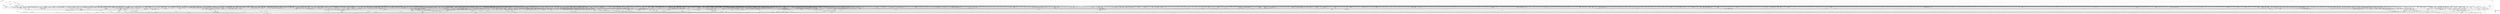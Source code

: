 digraph kerncollapsed {
    "__percpu_add_case_32_2" [color="black"];
    "Indirect call18" [color="black"];
    "dl_bw_cpus" [color="black"];
    "__lookup_mnt" [color="black"];
    "audit_comparator" [color="black"];
    "__rt_mutex_slowtrylock" [color="black"];
    "try_to_unmap_flush_dirty" [color="black"];
    "prepend_path" [color="black"];
    "Indirect call105" [color="black"];
    "sibling_imbalance.isra.0" [color="black"];
    "__kern_my_cpu_offset_42" [color="black"];
    "Indirect call188" [color="black"];
    "audit_uid_comparator" [color="black"];
    "Indirect call166" [color="black"];
    "list_del_init_7" [color="black"];
    "dev_nit_active" [color="black"];
    "Indirect call34" [color="black"];
    "timer_delete_sync" [color="black"];
    "memblock_is_map_memory" [color="black"];
    "mas_set_split_parent.isra.0" [color="black"];
    "__mod_lruvec_state" [color="black"];
    "resched_curr" [color="black"];
    "Indirect call215" [color="black"];
    "io_cancel_ctx_cb" [color="black"];
    "Indirect call89" [color="black"];
    "fpsimd_thread_switch" [color="black"];
    "test_ti_thread_flag_21" [color="black"];
    "try_grab_page" [color="black"];
    "set_ti_thread_flag_4" [color="black"];
    "folio_size" [color="black"];
    "tcp_get_info_chrono_stats" [color="black"];
    "iov_iter_revert" [color="black"];
    "__cmpxchg_case_acq_32.constprop.0_18" [color="black"];
    "try_to_del_timer_sync" [color="black"];
    "get_cpu_fpsimd_context" [color="black"];
    "__irq_put_desc_unlock" [color="black"];
    "d_lru_del" [color="black"];
    "__raw_spin_lock_irqsave_22" [color="black"];
    "prepare_to_wait" [color="black"];
    "__raw_read_lock.constprop.0_1" [color="black"];
    "__raw_spin_lock_irq_32" [color="black"];
    "mapping_shrinkable_1" [color="black"];
    "percpu_ref_get_many.constprop.0" [color="black"];
    "list_move_tail" [color="black"];
    "arch_local_irq_save_2" [color="black"];
    "online_section_nr" [color="black"];
    "__update_min_deadline" [color="black"];
    "__d_instantiate" [color="black"];
    "mntget" [color="black"];
    "lock_timer_base" [color="black"];
    "pcpu_block_update" [color="black"];
    "__io_prep_linked_timeout" [color="black"];
    "fsnotify_put_sb_connectors" [color="black"];
    "anon_vma_interval_tree_iter_next" [color="black"];
    "strscpy" [color="black"];
    "dl_task_is_earliest_deadline" [color="black"];
    "pgdat_balanced" [color="black"];
    "compaction_zonelist_suitable" [color="black"];
    "osq_wait_next" [color="black"];
    "rcu_seq_start" [color="black"];
    "_compound_head" [color="black"];
    "__percpu_add_case_32_8" [color="black"];
    "Indirect call68" [color="black"];
    "dev_to_swnode" [color="black"];
    "do_raw_spin_lock_6" [color="black"];
    "workingset_activation" [color="black"];
    "tls_preserve_current_state" [color="black"];
    "noop_dirty_folio" [color="black"];
    "__fprop_add_percpu" [color="black"];
    "free_unref_page_commit" [color="black"];
    "Indirect call55" [color="black"];
    "folio_trylock_4" [color="black"];
    "vm_commit_limit" [color="black"];
    "srcu_read_unlock.constprop.0" [color="black"];
    "Indirect call41" [color="black"];
    "set_pud" [color="black"];
    "PageMovable" [color="black"];
    "sock_flag_1" [color="black"];
    "percpu_ref_put_many.constprop.0_1" [color="black"];
    "rcu_segcblist_move_seglen" [color="black"];
    "kmap_atomic_1" [color="black"];
    "io_wq_get_acct" [color="black"];
    "cpumask_and.isra.0_3" [color="black"];
    "__raw_spin_trylock" [color="black"];
    "d_set_d_op" [color="black"];
    "zone_page_state_add" [color="black"];
    "vma_fs_can_writeback" [color="black"];
    "wake_all_kswapds" [color="black"];
    "Indirect call195" [color="black"];
    "__raw_spin_trylock_1" [color="black"];
    "rcu_segcblist_first_pend_cb" [color="black"];
    "__cmpxchg_case_rel_32" [color="black"];
    "first_zones_zonelist" [color="black"];
    "cpu_clock_sample_group" [color="black"];
    "d_walk" [color="black"];
    "Indirect call146" [color="black"];
    "pcpu_init_md_blocks" [color="black"];
    "__cmpxchg_case_acq_64_1" [color="black"];
    "get_cred" [color="black"];
    "print_tainted" [color="black"];
    "irq_get_irq_data" [color="black"];
    "__raw_spin_unlock_irqrestore_4" [color="black"];
    "skb_copy_bits" [color="black"];
    "system_supports_mte_1" [color="black"];
    "Indirect call65" [color="black"];
    "Indirect call23" [color="black"];
    "Indirect call20" [color="black"];
    "find_submount" [color="black"];
    "security_audit_rule_match" [color="black"];
    "folio_trylock_1" [color="black"];
    "cpumask_and.isra.0_1" [color="black"];
    "security_secid_to_secctx" [color="black"];
    "pcpu_chunk_slot" [color="black"];
    "Indirect call107" [color="black"];
    "copy_to_user_page" [color="black"];
    "__d_find_any_alias" [color="black"];
    "avg_vruntime" [color="black"];
    "cpumask_any_and_distribute" [color="black"];
    "__put_cpu_fpsimd_context" [color="black"];
    "pcpu_page_idx" [color="black"];
    "cpupri_set" [color="black"];
    "arch_local_irq_disable_2" [color="black"];
    "__raw_spin_lock_irqsave_32" [color="black"];
    "pcpu_update_empty_pages" [color="black"];
    "skb_tailroom_2" [color="black"];
    "do_raw_spin_lock_63" [color="black"];
    "wants_signal" [color="black"];
    "__raw_spin_unlock_irq.constprop.0_1" [color="black"];
    "arch_local_irq_save_3" [color="black"];
    "get_state_synchronize_rcu_full" [color="black"];
    "Indirect call4" [color="black"];
    "rt_mutex_futex_trylock" [color="black"];
    "Indirect call120" [color="black"];
    "xas_error.isra.0" [color="black"];
    "__do_set_cpus_allowed" [color="black"];
    "io_prep_async_link" [color="black"];
    "strnlen" [color="black"];
    "queued_spin_lock_slowpath" [color="black"];
    "list_del_4" [color="black"];
    "Indirect call181" [color="black"];
    "ktime_get" [color="black"];
    "sve_state_size" [color="black"];
    "__kern_my_cpu_offset_17" [color="black"];
    "import_single_range" [color="black"];
    "fsnotify_group_assert_locked" [color="black"];
    "mte_parent_slot" [color="black"];
    "__raw_spin_lock_irqsave_4" [color="black"];
    "compaction_suitable" [color="black"];
    "__anon_vma_interval_tree_augment_rotate" [color="black"];
    "io_schedule_prepare" [color="black"];
    "Indirect call160" [color="black"];
    "no_blink" [color="black"];
    "timerqueue_del" [color="black"];
    "mod_node_state" [color="black"];
    "mas_safe_pivot" [color="black"];
    "__raw_spin_lock_irq_19" [color="black"];
    "spin_lock_irqsave_ssp_contention" [color="black"];
    "Indirect call141" [color="black"];
    "Indirect call201" [color="black"];
    "arch_local_irq_restore_3" [color="black"];
    "__raw_write_lock_irq" [color="black"];
    "__raw_write_lock_irq.constprop.0" [color="black"];
    "group_open_release" [color="black"];
    "do_raw_spin_lock_36" [color="black"];
    "hrtimer_reprogram.constprop.0" [color="black"];
    "zone_watermark_fast.constprop.0" [color="black"];
    "queued_read_lock" [color="black"];
    "check_and_switch_context" [color="black"];
    "Indirect call153" [color="black"];
    "__raw_write_lock.constprop.0_1" [color="black"];
    "Indirect call17" [color="black"];
    "page_ref_add" [color="black"];
    "tlb_remove_table_sync_one" [color="black"];
    "io_wq_work_match_all" [color="black"];
    "folio_not_mapped" [color="black"];
    "xas_set_offset" [color="black"];
    "kobj_child_ns_ops" [color="black"];
    "__mnt_drop_write" [color="black"];
    "ktime_get_coarse_real_ts64" [color="black"];
    "xas_find_marked" [color="black"];
    "pagefault_disable" [color="black"];
    "invalid_folio_referenced_vma" [color="black"];
    "__raw_spin_trylock_3" [color="black"];
    "__kern_my_cpu_offset_22" [color="black"];
    "__raw_spin_lock_irq_12" [color="black"];
    "find_next_bit.constprop.0_5" [color="black"];
    "find_next_bit_10" [color="black"];
    "folio_isolate_lru" [color="black"];
    "radix_tree_load_root" [color="black"];
    "fatal_signal_pending_1" [color="black"];
    "skb_has_frag_list" [color="black"];
    "set_swapper_pgd" [color="black"];
    "skb_cloned" [color="black"];
    "device_links_read_lock" [color="black"];
    "find_next_bit.constprop.0_14" [color="black"];
    "d_instantiate" [color="black"];
    "Indirect call96" [color="black"];
    "xa_load" [color="black"];
    "mab_mas_cp" [color="black"];
    "get_cred_1" [color="black"];
    "__mod_zone_page_state" [color="black"];
    "Indirect call52" [color="black"];
    "pm_ops_is_empty" [color="black"];
    "__raw_spin_lock_2" [color="black"];
    "reweight_task" [color="black"];
    "_compound_head_2" [color="black"];
    "Indirect call73" [color="black"];
    "desc_read" [color="black"];
    "io_put_kbuf_comp.isra.0" [color="black"];
    "rcu_segcblist_enqueue" [color="black"];
    "cpumask_weight.constprop.0_5" [color="black"];
    "pcpu_post_unmap_tlb_flush" [color="black"];
    "task_sigpending_2" [color="black"];
    "count_vm_events_1" [color="black"];
    "__raw_spin_lock_irq.constprop.0_1" [color="black"];
    "Indirect call62" [color="black"];
    "list_del_init_8" [color="black"];
    "xas_find_conflict" [color="black"];
    "Indirect call50" [color="black"];
    "flush_tlb_mm_1" [color="black"];
    "override_creds" [color="black"];
    "take_dentry_name_snapshot" [color="black"];
    "__printk_cpu_sync_wait" [color="black"];
    "hrtimer_forward" [color="black"];
    "deny_write_access.isra.0" [color="black"];
    "hrtimer_start_range_ns" [color="black"];
    "__raw_spin_lock_30" [color="black"];
    "unlock_mount_hash" [color="black"];
    "Indirect call91" [color="black"];
    "inode_to_bdi" [color="black"];
    "Indirect call124" [color="black"];
    "fsnotify_connector_sb" [color="black"];
    "folio_nr_pages_2" [color="black"];
    "__raw_spin_lock_irq_21" [color="black"];
    "sched_clock" [color="black"];
    "d_path" [color="black"];
    "find_first_bit_1" [color="black"];
    "list_del_init_2" [color="black"];
    "test_ti_thread_flag_28" [color="black"];
    "select_collect" [color="black"];
    "sub_running_bw.isra.0" [color="black"];
    "do_raw_spin_lock_7" [color="black"];
    "put_dec_trunc8" [color="black"];
    "workingset_test_recent" [color="black"];
    "__cmpxchg_case_acq_32.constprop.0_14" [color="black"];
    "dl_bw_of" [color="black"];
    "sane_fdtable_size" [color="black"];
    "rcu_exp_jiffies_till_stall_check" [color="black"];
    "crng_reseed_interval" [color="black"];
    "xa_mk_value" [color="black"];
    "Indirect call7" [color="black"];
    "__dl_clear_params" [color="black"];
    "arch_local_irq_save_8" [color="black"];
    "__attach_mnt" [color="black"];
    "_raw_spin_rq_lock_irqsave" [color="black"];
    "__raw_write_lock_irq_1" [color="black"];
    "Indirect call35" [color="black"];
    "Indirect call117" [color="black"];
    "mask_irq" [color="black"];
    "mte_update_sctlr_user" [color="black"];
    "next_signal" [color="black"];
    "llist_del_first" [color="black"];
    "spin_lock_irqsave_check_contention" [color="black"];
    "io_cqe_cache_refill" [color="black"];
    "_atomic_dec_and_lock_irqsave" [color="black"];
    "__cmpxchg_case_mb_32_13" [color="black"];
    "mutex_trylock" [color="black"];
    "sk_mem_reclaim" [color="black"];
    "set_pageblock_migratetype" [color="black"];
    "mab_no_null_split" [color="black"];
    "mas_pop_node" [color="black"];
    "__raw_spin_lock_irqsave_25" [color="black"];
    "posix_cpu_timer_rearm" [color="black"];
    "pid_nr_ns" [color="black"];
    "__cmpxchg_case_acq_32.constprop.0_6" [color="black"];
    "super_wake" [color="black"];
    "hrtimer_active" [color="black"];
    "__disable_irq" [color="black"];
    "sock_inuse_add" [color="black"];
    "__cmpxchg_case_mb_32_4" [color="black"];
    "xa_err" [color="black"];
    "xas_init_marks" [color="black"];
    "irq_to_desc" [color="black"];
    "mas_next_sibling" [color="black"];
    "csum_partial_ext" [color="black"];
    "no_page_table" [color="black"];
    "radix_tree_lookup" [color="black"];
    "rb_insert_color" [color="black"];
    "pmd_clear_huge" [color="black"];
    "Indirect call31" [color="black"];
    "percpu_ref_noop_confirm_switch" [color="black"];
    "__kern_my_cpu_offset_62" [color="black"];
    "mas_pause" [color="black"];
    "mm_set_has_pinned_flag" [color="black"];
    "do_raw_spin_lock_35" [color="black"];
    "__percpu_add_case_64.constprop.0_3" [color="black"];
    "pcpu_size_to_slot" [color="black"];
    "folio_activate_fn" [color="black"];
    "virt_to_slab" [color="black"];
    "dev_xmit_recursion_inc" [color="black"];
    "Indirect call29" [color="black"];
    "cpudl_find" [color="black"];
    "unhash_mnt" [color="black"];
    "free_pcppages_bulk" [color="black"];
    "timer_wait_running" [color="black"];
    "invalid_migration_vma" [color="black"];
    "mas_split_final_node.isra.0" [color="black"];
    "system_supports_tlb_range_1" [color="black"];
    "__timer_delete" [color="black"];
    "__set_task_special" [color="black"];
    "do_raw_spin_lock_117" [color="black"];
    "Indirect call211" [color="black"];
    "__raw_write_unlock_irq_5" [color="black"];
    "__page_set_anon_rmap" [color="black"];
    "do_raw_spin_lock_61" [color="black"];
    "__list_del_entry_1" [color="black"];
    "find_busiest_group" [color="black"];
    "__raw_spin_lock.constprop.0_1" [color="black"];
    "__bitmap_subset" [color="black"];
    "__io_disarm_linked_timeout" [color="black"];
    "bit_waitqueue" [color="black"];
    "xas_load" [color="black"];
    "skb_checksum" [color="black"];
    "pm_qos_update_flags" [color="black"];
    "__arch_copy_to_user" [color="black"];
    "__wake_q_add" [color="black"];
    "page_ref_inc_3" [color="black"];
    "fsnotify_grab_connector" [color="black"];
    "io_wq_cancel_pending_work" [color="black"];
    "__cmpxchg_case_acq_32.constprop.0_13" [color="black"];
    "__mod_node_page_state" [color="black"];
    "bump_cpu_timer" [color="black"];
    "futex_q_lock" [color="black"];
    "other_cpu_in_panic" [color="black"];
    "tlb_flush" [color="black"];
    "data_alloc" [color="black"];
    "__raw_spin_unlock_irqrestore_24" [color="black"];
    "rcu_seq_start_1" [color="black"];
    "Indirect call174" [color="black"];
    "xas_reload" [color="black"];
    "cpudl_heapify" [color="black"];
    "down_read_trylock" [color="black"];
    "kernfs_leftmost_descendant" [color="black"];
    "__raw_spin_unlock_irq_45" [color="black"];
    "__down_trylock_console_sem.constprop.0" [color="black"];
    "__raw_write_unlock_irq_4" [color="black"];
    "try_release_thread_stack_to_cache" [color="black"];
    "futex_hash" [color="black"];
    "add_timer" [color="black"];
    "get_page" [color="black"];
    "folio_nr_pages_3" [color="black"];
    "atomic_notifier_call_chain" [color="black"];
    "tk_clock_read" [color="black"];
    "tick_get_broadcast_mask" [color="black"];
    "__skb_checksum" [color="black"];
    "vma_interval_tree_insert_after" [color="black"];
    "___d_drop" [color="black"];
    "fsnotify_handle_inode_event.isra.0" [color="black"];
    "Indirect call82" [color="black"];
    "do_raw_spin_lock_42" [color="black"];
    "lockref_put_or_lock" [color="black"];
    "Indirect call38" [color="black"];
    "__raw_spin_lock_3" [color="black"];
    "queued_read_unlock.constprop.0_2" [color="black"];
    "ptep_clear_flush" [color="black"];
    "steal_suitable_fallback" [color="black"];
    "find_first_bit_4" [color="black"];
    "page_ref_inc" [color="black"];
    "post_init_entity_util_avg" [color="black"];
    "zone_watermark_ok_safe" [color="black"];
    "do_raw_spin_lock_87" [color="black"];
    "Indirect call149" [color="black"];
    "mab_shift_right" [color="black"];
    "flush_tlb_kernel_range" [color="black"];
    "check_vma_flags" [color="black"];
    "first_online_pgdat" [color="black"];
    "_find_next_bit" [color="black"];
    "find_alive_thread.isra.0" [color="black"];
    "__raw_read_lock_irqsave" [color="black"];
    "__kern_my_cpu_offset_24" [color="black"];
    "irq_chip_retrigger_hierarchy" [color="black"];
    "pagefault_enable_1" [color="black"];
    "data_check_size" [color="black"];
    "lru_deactivate_fn" [color="black"];
    "try_to_generate_entropy" [color="black"];
    "__raw_spin_lock_irq_25" [color="black"];
    "Indirect call145" [color="black"];
    "kernfs_should_drain_open_files" [color="black"];
    "cpu_online_1" [color="black"];
    "__kern_my_cpu_offset_35" [color="black"];
    "init_timer_key" [color="black"];
    "Indirect call199" [color="black"];
    "anon_vma_interval_tree_remove" [color="black"];
    "__sw_hweight32" [color="black"];
    "fast_dput" [color="black"];
    "memset" [color="black"];
    "zone_reclaimable_pages" [color="black"];
    "lockref_get" [color="black"];
    "lockref_get_not_zero" [color="black"];
    "mas_wr_walk_descend" [color="black"];
    "tk_xtime.constprop.0" [color="black"];
    "sub_rq_bw.isra.0" [color="black"];
    "__raw_spin_lock_62" [color="black"];
    "do_raw_spin_lock_1" [color="black"];
    "__raw_spin_unlock_irqrestore" [color="black"];
    "recalc_sigpending" [color="black"];
    "pm_qos_read_value" [color="black"];
    "set_ptes.isra.0" [color="black"];
    "lock_mnt_tree" [color="black"];
    "rcu_stall_is_suppressed" [color="black"];
    "__nr_to_section" [color="black"];
    "device_pm_check_callbacks" [color="black"];
    "clear_buddies.isra.0" [color="black"];
    "__raw_spin_unlock_irq" [color="black"];
    "pfn_valid_1" [color="black"];
    "Indirect call76" [color="black"];
    "next_online_pgdat" [color="black"];
    "csum_block_add_ext" [color="black"];
    "_copy_to_iter" [color="black"];
    "__raw_spin_lock_irq_41" [color="black"];
    "__raw_spin_unlock_irq_4" [color="black"];
    "memchr" [color="black"];
    "page_try_share_anon_rmap" [color="black"];
    "lru_lazyfree_fn" [color="black"];
    "srcu_gp_start" [color="black"];
    "prepare_to_swait_event" [color="black"];
    "__accumulate_pelt_segments" [color="black"];
    "mod_timer" [color="black"];
    "arch_tlbbatch_should_defer.constprop.0" [color="black"];
    "test_tsk_need_resched" [color="black"];
    "strcpy" [color="black"];
    "netlink_overrun" [color="black"];
    "do_raw_spin_lock.constprop.0_13" [color="black"];
    "mas_prev_slot" [color="black"];
    "split_page" [color="black"];
    "percpu_counter_set" [color="black"];
    "Indirect call24" [color="black"];
    "do_raw_spin_lock_99" [color="black"];
    "Indirect call164" [color="black"];
    "raw_spin_rq_trylock" [color="black"];
    "mas_rewalk_if_dead" [color="black"];
    "__raw_spin_lock_63" [color="black"];
    "xas_result" [color="black"];
    "__kern_my_cpu_offset_50" [color="black"];
    "get_pfnblock_flags_mask" [color="black"];
    "init_multi_vma_prep" [color="black"];
    "__kern_my_cpu_offset_83" [color="black"];
    "crng_make_state" [color="black"];
    "__timer_delete_sync" [color="black"];
    "strreplace" [color="black"];
    "mod_zone_page_state" [color="black"];
    "__arch_copy_from_user" [color="black"];
    "mas_is_err" [color="black"];
    "double_unlock_balance" [color="black"];
    "__cmpxchg_case_acq_32_1" [color="black"];
    "rcu_segcblist_inc_len" [color="black"];
    "__raw_spin_lock_49" [color="black"];
    "__remove_shared_vm_struct.constprop.0" [color="black"];
    "strcspn" [color="black"];
    "allow_write_access" [color="black"];
    "folio_evictable" [color="black"];
    "Indirect call79" [color="black"];
    "xas_error.isra.0_1" [color="black"];
    "debug_locks_off" [color="black"];
    "mm_counter_file" [color="black"];
    "_task_util_est" [color="black"];
    "__raw_spin_lock_20" [color="black"];
    "Indirect call165" [color="black"];
    "Indirect call26" [color="black"];
    "cleanup_timerqueue" [color="black"];
    "__skb_header_pointer" [color="black"];
    "io_run_local_work_continue" [color="black"];
    "rb_first" [color="black"];
    "tag_set" [color="black"];
    "percpu_counter_dec" [color="black"];
    "arch_local_irq_restore_2" [color="black"];
    "do_raw_spin_lock_26" [color="black"];
    "lockref_mark_dead" [color="black"];
    "__task_will_free_mem" [color="black"];
    "__var_waitqueue" [color="black"];
    "Indirect call182" [color="black"];
    "fatal_signal_pending_3" [color="black"];
    "vm_unacct_memory_1" [color="black"];
    "pud_clear_huge" [color="black"];
    "__percpu_add_case_64" [color="black"];
    "__page_dup_rmap.constprop.0" [color="black"];
    "Indirect call6" [color="black"];
    "clear_ti_thread_flag_3" [color="black"];
    "__count_vm_events_1" [color="black"];
    "Indirect call169" [color="black"];
    "mas_update_gap" [color="black"];
    "__raw_spin_lock_14" [color="black"];
    "process_shares_mm" [color="black"];
    "Indirect call12" [color="black"];
    "list_del_init_3" [color="black"];
    "do_raw_spin_lock_51" [color="black"];
    "should_zap_page" [color="black"];
    "do_init_timer.constprop.0" [color="black"];
    "task_set_jobctl_pending" [color="black"];
    "mte_dead_walk" [color="black"];
    "__pfn_to_section" [color="black"];
    "tty_termios_input_baud_rate" [color="black"];
    "pageblock_pfn_to_page" [color="black"];
    "__kern_my_cpu_offset_4" [color="black"];
    "__raw_spin_unlock_irq_37" [color="black"];
    "update_pm_runtime_accounting" [color="black"];
    "__xchg_case_mb_64.constprop.0_3" [color="black"];
    "cpu_switch_to" [color="black"];
    "__list_del_entry_2" [color="black"];
    "Indirect call206" [color="black"];
    "req_set_fail_3" [color="black"];
    "call_on_irq_stack" [color="black"];
    "aio_nr_sub" [color="black"];
    "pte_mkdirty" [color="black"];
    "__cmpwait_case_32_1" [color="black"];
    "task_rq_unlock" [color="black"];
    "cpumask_and" [color="black"];
    "put_filesystem" [color="black"];
    "update_group_capacity" [color="black"];
    "slab_is_available" [color="black"];
    "irq_work_single" [color="black"];
    "to_desc" [color="black"];
    "compact_lock_irqsave" [color="black"];
    "Indirect call202" [color="black"];
    "dput_to_list" [color="black"];
    "do_raw_spin_lock_118" [color="black"];
    "Indirect call209" [color="black"];
    "timerqueue_add" [color="black"];
    "Indirect call45" [color="black"];
    "__raw_spin_lock_irqsave_21" [color="black"];
    "do_raw_spin_lock_38" [color="black"];
    "strncmp" [color="black"];
    "__reuseport_detach_closed_sock" [color="black"];
    "Indirect call170" [color="black"];
    "signalfd_cleanup" [color="black"];
    "mas_store_prealloc.part.0" [color="black"];
    "__kern_my_cpu_offset_61" [color="black"];
    "netdev_start_xmit" [color="black"];
    "arm_smccc_1_1_get_conduit" [color="black"];
    "kmalloc_size_roundup" [color="black"];
    "next_mnt" [color="black"];
    "Indirect call85" [color="black"];
    "cpumask_intersects.constprop.0_1" [color="black"];
    "mas_bulk_rebalance" [color="black"];
    "find_next_bit.constprop.0_1" [color="black"];
    "memcg_charge_kernel_stack.part.0" [color="black"];
    "slab_want_init_on_free" [color="black"];
    "rcu_seq_end_1" [color="black"];
    "hlist_bl_lock" [color="black"];
    "pick_next_task_idle" [color="black"];
    "__remove_hrtimer" [color="black"];
    "try_to_take_rt_mutex" [color="black"];
    "Indirect call22" [color="black"];
    "__mutex_trylock" [color="black"];
    "system_supports_address_auth_1" [color="black"];
    "Indirect call59" [color="black"];
    "flush_dcache_folio" [color="black"];
    "__count_vm_events_2" [color="black"];
    "sigio_perm" [color="black"];
    "group_close_release" [color="black"];
    "lru_add_fn" [color="black"];
    "__wake_up_sync_key" [color="black"];
    "rcu_segcblist_entrain" [color="black"];
    "__raw_spin_lock_irqsave_17" [color="black"];
    "rwsem_set_nonspinnable" [color="black"];
    "__ptrace_link" [color="black"];
    "Indirect call217" [color="black"];
    "move_linked_works" [color="black"];
    "__raw_spin_lock_28" [color="black"];
    "list_del_1" [color="black"];
    "inactive_is_low.constprop.0" [color="black"];
    "Indirect call131" [color="black"];
    "audit_gid_comparator" [color="black"];
    "gfp_pfmemalloc_allowed" [color="black"];
    "cpu_util_cfs_boost" [color="black"];
    "Indirect call126" [color="black"];
    "io_match_task_safe" [color="black"];
    "rcu_cblist_init" [color="black"];
    "lru_move_tail_fn" [color="black"];
    "futex_get_value_locked" [color="black"];
    "move_freepages_block" [color="black"];
    "__update_gt_cputime" [color="black"];
    "Indirect call87" [color="black"];
    "forward_timer_base" [color="black"];
    "pagefault_enable_2" [color="black"];
    "__dev_put.part.0" [color="black"];
    "__percpu_down_write_trylock" [color="black"];
    "queued_read_unlock" [color="black"];
    "reusable_anon_vma" [color="black"];
    "migrate_disable" [color="black"];
    "xas_pause" [color="black"];
    "efi_reboot" [color="black"];
    "__fsnotify_update_child_dentry_flags" [color="black"];
    "wake_up_klogd" [color="black"];
    "__cmpxchg_case_acq_32.constprop.0_2" [color="black"];
    "list_del_init" [color="black"];
    "do_raw_spin_lock_72" [color="black"];
    "rt_mutex_init_proxy_locked" [color="black"];
    "rb_erase" [color="black"];
    "rt_mutex_setprio" [color="black"];
    "__raw_spin_lock_22" [color="black"];
    "sock_flag_3" [color="black"];
    "eventfd_signal_mask" [color="black"];
    "enqueue_timer" [color="black"];
    "skb_header_cloned" [color="black"];
    "mte_set_pivot" [color="black"];
    "pcpu_alloc_area" [color="black"];
    "__raw_spin_unlock_irqrestore_1" [color="black"];
    "workingset_refault" [color="black"];
    "fsnotify_compare_groups" [color="black"];
    "clear_ti_thread_flag_6" [color="black"];
    "do_raw_spin_lock_58" [color="black"];
    "__raw_spin_lock_irq_23" [color="black"];
    "__const_udelay" [color="black"];
    "__balance_callbacks" [color="black"];
    "ldsem_down_read_trylock" [color="black"];
    "find_worker_executing_work" [color="black"];
    "split_map_pages" [color="black"];
    "io_acct_cancel_pending_work" [color="black"];
    "set_ptes.constprop.0.isra.0" [color="black"];
    "__cmpxchg_case_mb_32_3" [color="black"];
    "__raw_spin_trylock_5" [color="black"];
    "__get_cpu_fpsimd_context" [color="black"];
    "__cmpxchg_case_acq_32.constprop.0_16" [color="black"];
    "Indirect call200" [color="black"];
    "Indirect call122" [color="black"];
    "__cmpxchg_case_mb_32.constprop.0" [color="black"];
    "__cmpxchg_case_mb_64_1" [color="black"];
    "futex_hb_waiters_dec" [color="black"];
    "__futex_queue" [color="black"];
    "flush_dcache_page" [color="black"];
    "__hrtimer_get_next_event" [color="black"];
    "ma_dead_node" [color="black"];
    "__raw_spin_unlock_irqrestore_33" [color="black"];
    "__kern_my_cpu_offset_36" [color="black"];
    "set_next_entity" [color="black"];
    "mas_leaf_max_gap" [color="black"];
    "__skb_set_length" [color="black"];
    "io_poll_can_finish_inline.isra.0" [color="black"];
    "Indirect call113" [color="black"];
    "do_raw_spin_lock.constprop.0_10" [color="black"];
    "folio_mapped_3" [color="black"];
    "set_area_direct_map" [color="black"];
    "__fswab32_10" [color="black"];
    "__printk_safe_enter" [color="black"];
    "rwsem_read_trylock" [color="black"];
    "mte_clear_page_tags" [color="black"];
    "addr_to_vb_xa" [color="black"];
    "security_sk_free" [color="black"];
    "cpu_clock_sample" [color="black"];
    "kobj_ns_ops" [color="black"];
    "folio_account_cleaned" [color="black"];
    "prb_first_valid_seq" [color="black"];
    "mnt_add_count" [color="black"];
    "strchr" [color="black"];
    "get_arm64_ftr_reg_nowarn" [color="black"];
    "Indirect call67" [color="black"];
    "get_pwq" [color="black"];
    "Indirect call151" [color="black"];
    "arm64_kernel_unmapped_at_el0_3" [color="black"];
    "count_vm_event" [color="black"];
    "__list_del_entry" [color="black"];
    "dget" [color="black"];
    "add_wait_queue" [color="black"];
    "__kern_my_cpu_offset_51" [color="black"];
    "do_raw_spin_lock_34" [color="black"];
    "__xchg_case_64.constprop.0" [color="black"];
    "do_softirq" [color="black"];
    "__flush_tlb_page_nosync" [color="black"];
    "clear_page" [color="black"];
    "task_active_pid_ns" [color="black"];
    "extfrag_for_order" [color="black"];
    "folio_wake_bit" [color="black"];
    "get_sd_balance_interval" [color="black"];
    "fsnotify_update_flags" [color="black"];
    "mab_set_b_end" [color="black"];
    "__arm64_sys_getrandom" [color="black"];
    "Indirect call13" [color="black"];
    "calc_delta_fair" [color="black"];
    "replace_mark_chunk" [color="black"];
    "__raw_spin_lock_irqsave" [color="black"];
    "find_next_bit_18" [color="black"];
    "xas_next_offset" [color="black"];
    "irq_work_claim" [color="black"];
    "radix_tree_next_chunk" [color="black"];
    "do_softirq_own_stack" [color="black"];
    "kernfs_name_hash" [color="black"];
    "__wake_up" [color="black"];
    "__cmpxchg_case_acq_64" [color="black"];
    "folio_trylock" [color="black"];
    "arch_local_irq_enable_2" [color="black"];
    "auditd_test_task" [color="black"];
    "__folio_cancel_dirty" [color="black"];
    "__raw_spin_lock_41" [color="black"];
    "sk_error_report" [color="black"];
    "check_preempt_curr_dl" [color="black"];
    "io_timeout_extract" [color="black"];
    "rcu_advance_cbs" [color="black"];
    "mapping_shrinkable" [color="black"];
    "get_work_pwq" [color="black"];
    "__raw_spin_lock_32" [color="black"];
    "do_raw_spin_lock_56" [color="black"];
    "__raw_spin_lock_irq_3" [color="black"];
    "wb_update_bandwidth" [color="black"];
    "sock_rmem_free" [color="black"];
    "__kern_my_cpu_offset_52" [color="black"];
    "security_release_secctx" [color="black"];
    "pmd_offset.isra.0_1" [color="black"];
    "folio_evictable_1" [color="black"];
    "system_supports_tlb_range" [color="black"];
    "__bitmap_intersects" [color="black"];
    "xas_start" [color="black"];
    "do_raw_spin_lock_67" [color="black"];
    "mtree_range_walk" [color="black"];
    "pwq_activate_inactive_work" [color="black"];
    "folio_order" [color="black"];
    "find_first_bit_6" [color="black"];
    "smp_call_function_many_cond" [color="black"];
    "find_next_bit_13" [color="black"];
    "set_load_weight" [color="black"];
    "timer_delete" [color="black"];
    "__mnt_drop_write_file" [color="black"];
    "Indirect call11" [color="black"];
    "__raw_spin_unlock_irq_3" [color="black"];
    "__raw_spin_lock_15" [color="black"];
    "irq_disable" [color="black"];
    "number" [color="black"];
    "__raw_spin_trylock_4" [color="black"];
    "gup_folio_next" [color="black"];
    "set_pfnblock_flags_mask" [color="black"];
    "__raw_spin_lock_irqsave_3" [color="black"];
    "Indirect call128" [color="black"];
    "pfn_swap_entry_to_page" [color="black"];
    "security_task_kill" [color="black"];
    "read_seqbegin_or_lock" [color="black"];
    "prepare_to_wait_event" [color="black"];
    "__lock_parent" [color="black"];
    "workingset_age_nonresident" [color="black"];
    "__inode_add_lru" [color="black"];
    "fsnotify_first_mark" [color="black"];
    "__wb_writeout_add" [color="black"];
    "raw_spin_rq_lock" [color="black"];
    "is_cpu_allowed" [color="black"];
    "slab_want_init_on_alloc" [color="black"];
    "dev_xmit_recursion_dec" [color="black"];
    "Indirect call198" [color="black"];
    "vmf_pte_changed" [color="black"];
    "fatal_signal_pending" [color="black"];
    "Indirect call135" [color="black"];
    "rcu_exp_need_qs" [color="black"];
    "__raw_spin_unlock_irq_11" [color="black"];
    "double_rq_lock" [color="black"];
    "allow_direct_reclaim" [color="black"];
    "__bitmap_set" [color="black"];
    "mas_put_in_tree" [color="black"];
    "__page_cache_release" [color="black"];
    "Indirect call144" [color="black"];
    "siginfo_layout" [color="black"];
    "tty_termios_baud_rate" [color="black"];
    "fsnotify_free_mark" [color="black"];
    "test_ti_thread_flag_19" [color="black"];
    "__raw_spin_unlock_irq_7" [color="black"];
    "inode_io_list_move_locked" [color="black"];
    "security_d_instantiate" [color="black"];
    "rcu_seq_snap" [color="black"];
    "lock_hrtimer_base" [color="black"];
    "__init_rwsem" [color="black"];
    "mast_split_data" [color="black"];
    "sched_cgroup_fork" [color="black"];
    "freezing" [color="black"];
    "do_raw_spin_lock_60" [color="black"];
    "find_first_bit_3" [color="black"];
    "__io_put_kbuf" [color="black"];
    "sched_post_fork" [color="black"];
    "arch_local_irq_restore_1" [color="black"];
    "skb_tailroom" [color="black"];
    "mas_state_walk" [color="black"];
    "try_to_unmap_flush" [color="black"];
    "blake2s_final" [color="black"];
    "__lock_timer" [color="black"];
    "rcu_accelerate_cbs" [color="black"];
    "posix_cputimers_group_init" [color="black"];
    "__raw_spin_unlock_irqrestore_10" [color="black"];
    "ktime_add_safe" [color="black"];
    "__raw_spin_unlock_irqrestore_17" [color="black"];
    "do_raw_spin_lock_13" [color="black"];
    "Indirect call102" [color="black"];
    "Indirect call100" [color="black"];
    "task_call_func" [color="black"];
    "ktime_get_real_seconds" [color="black"];
    "__raw_spin_unlock_irq_43" [color="black"];
    "_find_next_zero_bit" [color="black"];
    "io_wq_worker_running" [color="black"];
    "__percpu_add_case_64_7" [color="black"];
    "Indirect call132" [color="black"];
    "cpumask_first" [color="black"];
    "sched_clock_cpu" [color="black"];
    "vmalloc_to_page" [color="black"];
    "rcu_seq_set_state" [color="black"];
    "fill_contig_page_info" [color="black"];
    "Indirect call191" [color="black"];
    "active_load_balance_cpu_stop" [color="black"];
    "list_lru_add" [color="black"];
    "__kern_my_cpu_offset_47" [color="black"];
    "rseq_migrate" [color="black"];
    "do_raw_spin_lock_12" [color="black"];
    "d_shrink_del" [color="black"];
    "tlb_flush_mmu_tlbonly" [color="black"];
    "__mnt_is_readonly" [color="black"];
    "security_capable" [color="black"];
    "task_sigpending_1" [color="black"];
    "get_arm64_ftr_reg" [color="black"];
    "__kern_my_cpu_offset_78" [color="black"];
    "dl_set_overload.part.0" [color="black"];
    "find_next_bit_7" [color="black"];
    "io_put_kbuf" [color="black"];
    "__raw_spin_unlock_irqrestore_31" [color="black"];
    "__kern_my_cpu_offset_134" [color="black"];
    "do_raw_spin_lock_32" [color="black"];
    "security_file_set_fowner" [color="black"];
    "do_raw_spin_lock_73" [color="black"];
    "Indirect call51" [color="black"];
    "unmask_irq" [color="black"];
    "system_supports_generic_auth" [color="black"];
    "vma_is_secretmem" [color="black"];
    "__wait_on_bit" [color="black"];
    "pcpu_chunk_relocate" [color="black"];
    "Indirect call66" [color="black"];
    "should_fail_alloc_page" [color="black"];
    "get_state_synchronize_rcu" [color="black"];
    "qdisc_run_begin" [color="black"];
    "detach_entity_load_avg" [color="black"];
    "queued_read_lock.constprop.0" [color="black"];
    "test_ti_thread_flag_6" [color="black"];
    "cpu_mitigations_off" [color="black"];
    "attach_task" [color="black"];
    "__percpu_add_case_32_13" [color="black"];
    "security_sock_rcv_skb" [color="black"];
    "rb_insert_color_cached" [color="black"];
    "__raw_spin_unlock_irq_12" [color="black"];
    "arch_local_irq_save_7" [color="black"];
    "folio_unlock" [color="black"];
    "folio_size_2" [color="black"];
    "Indirect call106" [color="black"];
    "exit_task_stack_account" [color="black"];
    "Indirect call214" [color="black"];
    "__raw_spin_lock_12" [color="black"];
    "mnt_get_writers" [color="black"];
    "inc_rlimit_ucounts" [color="black"];
    "__raw_spin_lock_irqsave.constprop.0_2" [color="black"];
    "__raw_spin_lock_irq_7" [color="black"];
    "Indirect call173" [color="black"];
    "mm_counter" [color="black"];
    "Indirect call156" [color="black"];
    "__attach_to_pi_owner" [color="black"];
    "fsnotify_detach_connector_from_object" [color="black"];
    "mas_data_end" [color="black"];
    "io_wq_work_match_item" [color="black"];
    "get_ucounts_or_wrap" [color="black"];
    "__cmpxchg_case_acq_32.constprop.0_20" [color="black"];
    "_find_first_and_bit" [color="black"];
    "_compound_head_4" [color="black"];
    "tag_get" [color="black"];
    "__finalize_skb_around" [color="black"];
    "clear_ti_thread_flag_4" [color="black"];
    "__irq_work_queue_local" [color="black"];
    "task_curr" [color="black"];
    "__kern_my_cpu_offset_37" [color="black"];
    "clear_ti_thread_flag_8" [color="black"];
    "req_set_fail_4" [color="black"];
    "__raw_spin_lock_irqsave.constprop.0_3" [color="black"];
    "clear_ti_thread_flag_5" [color="black"];
    "first_zones_zonelist_1" [color="black"];
    "__cmpxchg_case_mb_32_2" [color="black"];
    "__irq_get_desc_lock" [color="black"];
    "do_raw_spin_lock_97" [color="black"];
    "user_disable_single_step" [color="black"];
    "timespec64_equal" [color="black"];
    "cpu_timer_dequeue" [color="black"];
    "Indirect call27" [color="black"];
    "signal_set_stop_flags" [color="black"];
    "mas_safe_min" [color="black"];
    "can_set_direct_map" [color="black"];
    "is_current_pgrp_orphaned" [color="black"];
    "zone_page_state_snapshot" [color="black"];
    "percpu_counter_add" [color="black"];
    "Indirect call197" [color="black"];
    "__raw_spin_unlock_irq_5" [color="black"];
    "pud_set_huge" [color="black"];
    "do_raw_spin_lock_66" [color="black"];
    "__percpu_add_return_case_32_1" [color="black"];
    "do_csum" [color="black"];
    "__cmpxchg_case_acq_32.constprop.0_17" [color="black"];
    "folio_add_new_anon_rmap" [color="black"];
    "Indirect call61" [color="black"];
    "list_del_init_5" [color="black"];
    "__d_drop" [color="black"];
    "Indirect call139" [color="black"];
    "iov_iter_ubuf" [color="black"];
    "Indirect call56" [color="black"];
    "__raw_spin_unlock_irq_35" [color="black"];
    "Indirect call3" [color="black"];
    "proto_memory_pcpu_drain" [color="black"];
    "Indirect call1" [color="black"];
    "init_entity_runnable_average" [color="black"];
    "find_next_bit.constprop.0_8" [color="black"];
    "this_cpu_has_cap.part.0" [color="black"];
    "errseq_sample" [color="black"];
    "find_last_bit" [color="black"];
    "__raw_read_unlock.constprop.0_2" [color="black"];
    "do_raw_spin_lock_80" [color="black"];
    "mnt_get_count" [color="black"];
    "smp_call_function" [color="black"];
    "rcu_segcblist_add_len" [color="black"];
    "Indirect call32" [color="black"];
    "prep_compound_page" [color="black"];
    "__gfp_pfmemalloc_flags" [color="black"];
    "__kern_my_cpu_offset_28" [color="black"];
    "current_is_kswapd" [color="black"];
    "__raw_spin_lock_23" [color="black"];
    "mte_dead_leaves.constprop.0" [color="black"];
    "arm64_kernel_unmapped_at_el0_2" [color="black"];
    "anon_vma_interval_tree_insert" [color="black"];
    "pcpu_find_block_fit" [color="black"];
    "wake_up_var" [color="black"];
    "__anon_vma_interval_tree_subtree_search" [color="black"];
    "do_raw_spin_lock" [color="black"];
    "test_taint" [color="black"];
    "set_page_dirty" [color="black"];
    "do_raw_spin_lock.constprop.0_14" [color="black"];
    "__raw_spin_unlock_irq_6" [color="black"];
    "__irq_domain_deactivate_irq" [color="black"];
    "folio_total_mapcount" [color="black"];
    "req_set_fail" [color="black"];
    "cpu_active" [color="black"];
    "audit_rate_check.part.0" [color="black"];
    "Indirect call154" [color="black"];
    "Indirect call49" [color="black"];
    "mab_calc_split" [color="black"];
    "percpu_ref_get_many" [color="black"];
    "__cmpxchg_case_mb_32_6" [color="black"];
    "__disable_irq_nosync" [color="black"];
    "__kern_my_cpu_offset_70" [color="black"];
    "__isolate_free_page" [color="black"];
    "inode_maybe_inc_iversion" [color="black"];
    "update_curr" [color="black"];
    "access_ok_12" [color="black"];
    "__skb_dequeue_3" [color="black"];
    "tty_driver_name" [color="black"];
    "Indirect call46" [color="black"];
    "is_valid_gup_args" [color="black"];
    "__raw_spin_unlock_irq_36" [color="black"];
    "io_cancel_task_cb" [color="black"];
    "d_flags_for_inode" [color="black"];
    "__wake_up_bit" [color="black"];
    "__pi_strlen" [color="black"];
    "kernfs_get" [color="black"];
    "__cmpxchg_case_64.isra.0" [color="black"];
    "task_get_vl" [color="black"];
    "io_cqring_wake" [color="black"];
    "cpumask_next.constprop.0" [color="black"];
    "cpumask_empty_3" [color="black"];
    "min_deadline_cb_rotate" [color="black"];
    "vma_interval_tree_iter_next" [color="black"];
    "copy_from_kernel_nofault_allowed" [color="black"];
    "__efistub_caches_clean_inval_pou" [color="black"];
    "__xa_clear_mark" [color="black"];
    "mas_store_b_node" [color="black"];
    "__cmpwait_case_32_3" [color="black"];
    "signal_pending_state_1" [color="black"];
    "__cmpxchg_case_mb_64" [color="black"];
    "data_push_tail" [color="black"];
    "skb_zcopy_clear" [color="black"];
    "__siphash_unaligned" [color="black"];
    "hlist_del_init" [color="black"];
    "security_current_getsecid_subj" [color="black"];
    "queued_write_lock.constprop.0_1" [color="black"];
    "ksize" [color="black"];
    "page_mapping" [color="black"];
    "__kern_my_cpu_offset_71" [color="black"];
    "__percpu_add_case_32_21" [color="black"];
    "csum_partial" [color="black"];
    "signal_pending" [color="black"];
    "__raw_spin_lock_52" [color="black"];
    "__rb_change_child.constprop.0" [color="black"];
    "__raw_spin_unlock_irq_21" [color="black"];
    "__percpu_add_case_32" [color="black"];
    "Indirect call143" [color="black"];
    "__cmpxchg_case_mb_32_8" [color="black"];
    "pcpu_free_area.isra.0" [color="black"];
    "u64_stats_add_1" [color="black"];
    "_credit_init_bits.part.0" [color="black"];
    "Indirect call10" [color="black"];
    "Indirect call109" [color="black"];
    "__raw_spin_lock_irq_43" [color="black"];
    "Indirect call194" [color="black"];
    "blake2s_compress" [color="black"];
    "radix_tree_tag_get" [color="black"];
    "__percpu_add_case_64_1" [color="black"];
    "test_ti_thread_flag_22" [color="black"];
    "__kern_my_cpu_offset_49" [color="black"];
    "__rb_erase_color" [color="black"];
    "u64_stats_add_2" [color="black"];
    "inode_io_list_del" [color="black"];
    "__mnt_want_write_file" [color="black"];
    "__percpu_counter_sum" [color="black"];
    "__kern_my_cpu_offset_18" [color="black"];
    "Indirect call95" [color="black"];
    "pde_subdir_first" [color="black"];
    "__raw_spin_lock_irqsave.constprop.0_1" [color="black"];
    "smp_call_function_single" [color="black"];
    "__remove_inode_hash" [color="black"];
    "put_dec" [color="black"];
    "check_class_changed" [color="black"];
    "call_function_single_prep_ipi" [color="black"];
    "Indirect call25" [color="black"];
    "__raw_spin_lock_irqsave.constprop.0_7" [color="black"];
    "__raw_spin_lock_irq_31" [color="black"];
    "folio_mapped_2" [color="black"];
    "arch_irq_work_raise" [color="black"];
    "should_failslab" [color="black"];
    "Indirect call129" [color="black"];
    "__raw_spin_unlock_irqrestore_21" [color="black"];
    "Indirect call30" [color="black"];
    "__add_wait_queue" [color="black"];
    "skb_pfmemalloc" [color="black"];
    "get_file" [color="black"];
    "Indirect call180" [color="black"];
    "__kern_my_cpu_offset_6" [color="black"];
    "__msecs_to_jiffies" [color="black"];
    "inc_tlb_flush_pending" [color="black"];
    "__delay" [color="black"];
    "bstats_update" [color="black"];
    "do_raw_spin_lock_24" [color="black"];
    "copy_page" [color="black"];
    "Indirect call63" [color="black"];
    "__cmpxchg_case_mb_64_7" [color="black"];
    "rpm_check_suspend_allowed" [color="black"];
    "skb_zcopy" [color="black"];
    "find_next_zero_bit_2" [color="black"];
    "__kern_my_cpu_offset_67" [color="black"];
    "__cmpxchg_case_mb_64_2" [color="black"];
    "irq_work_queue" [color="black"];
    "generic_exec_single" [color="black"];
    "__init_swait_queue_head" [color="black"];
    "mas_set_height" [color="black"];
    "send_sigio" [color="black"];
    "xa_find" [color="black"];
    "__srcu_read_unlock" [color="black"];
    "Indirect call121" [color="black"];
    "count_vm_event_2" [color="black"];
    "Indirect call142" [color="black"];
    "Indirect call75" [color="black"];
    "hlist_del_init_2" [color="black"];
    "fatal_signal_pending_4" [color="black"];
    "pcpu_next_md_free_region" [color="black"];
    "find_next_bit_15" [color="black"];
    "drain_pages" [color="black"];
    "mas_set_parent.constprop.0" [color="black"];
    "__kern_my_cpu_offset_38" [color="black"];
    "__raw_spin_lock_irq_17" [color="black"];
    "__cmpxchg_case_acq_32.constprop.0_1" [color="black"];
    "kthread_should_stop" [color="black"];
    "qdisc_qstats_cpu_backlog_dec" [color="black"];
    "audit_mark_compare" [color="black"];
    "__find_vmap_area.constprop.0" [color="black"];
    "space_used" [color="black"];
    "__cmpxchg_case_8" [color="black"];
    "__raw_spin_lock_34" [color="black"];
    "security_audit_rule_free" [color="black"];
    "__irq_domain_activate_irq" [color="black"];
    "mapping_shrinkable_2" [color="black"];
    "task_sched_runtime" [color="black"];
    "folio_anon_vma" [color="black"];
    "fatal_signal_pending_5" [color="black"];
    "__kern_my_cpu_offset_25" [color="black"];
    "do_raw_spin_lock.constprop.0_3" [color="black"];
    "io_poll_remove_entry" [color="black"];
    "add_device_randomness" [color="black"];
    "Indirect call77" [color="black"];
    "console_srcu_read_unlock" [color="black"];
    "inode_cgwb_move_to_attached" [color="black"];
    "Indirect call185" [color="black"];
    "drain_pages_zone" [color="black"];
    "mapping_unmap_writable" [color="black"];
    "gup_signal_pending" [color="black"];
    "__ksize" [color="black"];
    "__raw_spin_lock_irqsave_7" [color="black"];
    "__rt_mutex_futex_trylock" [color="black"];
    "__raw_spin_lock_irqsave_34" [color="black"];
    "mutex_can_spin_on_owner" [color="black"];
    "__kern_my_cpu_offset_91" [color="black"];
    "__cmpxchg_case_acq_32.constprop.0_12" [color="black"];
    "__audit_uring_entry" [color="black"];
    "do_raw_spin_lock_5" [color="black"];
    "Indirect call14" [color="black"];
    "node_page_state_add" [color="black"];
    "Indirect call28" [color="black"];
    "Indirect call193" [color="black"];
    "console_srcu_read_lock" [color="black"];
    "arch_local_irq_save" [color="black"];
    "Indirect call94" [color="black"];
    "clear_inode" [color="black"];
    "dcache_clean_pou" [color="black"];
    "skb_headers_offset_update" [color="black"];
    "folio_lruvec_relock_irq.constprop.0" [color="black"];
    "__raw_spin_lock_irqsave_5" [color="black"];
    "__pageblock_pfn_to_page" [color="black"];
    "__raw_spin_lock_irq_4" [color="black"];
    "__raw_spin_lock.constprop.0_2" [color="black"];
    "int_sqrt" [color="black"];
    "get_random_bytes_user" [color="black"];
    "chacha_permute" [color="black"];
    "add_timer_on" [color="black"];
    "cpumask_first_and" [color="black"];
    "__kern_my_cpu_offset_14" [color="black"];
    "__cmpxchg_case_mb_64_6" [color="black"];
    "netlink_has_listeners" [color="black"];
    "clear_bit_unlock.constprop.0" [color="black"];
    "__local_bh_enable_ip" [color="black"];
    "do_raw_spin_lock_41" [color="black"];
    "test_ti_thread_flag_7" [color="black"];
    "__raw_spin_unlock_irqrestore_38" [color="black"];
    "u64_stats_inc" [color="black"];
    "cpu_do_switch_mm" [color="black"];
    "oom_badness" [color="black"];
    "fprop_reflect_period_percpu.isra.0" [color="black"];
    "sync_exp_work_done" [color="black"];
    "get_file_2" [color="black"];
    "pde_subdir_find" [color="black"];
    "filemap_check_errors" [color="black"];
    "free_vmap_area_rb_augment_cb_rotate" [color="black"];
    "wb_dirty_limits" [color="black"];
    "kernfs_next_descendant_post" [color="black"];
    "pi_state_update_owner" [color="black"];
    "io_acct_run_queue" [color="black"];
    "prepend_char" [color="black"];
    "remove_wait_queue" [color="black"];
    "find_vma_prev" [color="black"];
    "mas_set_alloc_req" [color="black"];
    "copy_from_kernel_nofault" [color="black"];
    "mt_find" [color="black"];
    "__set_close_on_exec.isra.0" [color="black"];
    "__zone_watermark_ok" [color="black"];
    "idle_cpu" [color="black"];
    "hrtimer_force_reprogram.constprop.0" [color="black"];
    "page_ref_dec_and_test" [color="black"];
    "get_task_exe_file" [color="black"];
    "mnt_dec_writers" [color="black"];
    "mm_trace_rss_stat" [color="black"];
    "mas_parent_type" [color="black"];
    "freezing_slow_path" [color="black"];
    "wb_io_lists_populated" [color="black"];
    "__raw_spin_lock_irq_20" [color="black"];
    "klist_node_attached" [color="black"];
    "do_raw_spin_lock_27" [color="black"];
    "task_join_group_stop" [color="black"];
    "Indirect call47" [color="black"];
    "fetch_robust_entry" [color="black"];
    "Indirect call9" [color="black"];
    "do_raw_spin_lock_65" [color="black"];
    "mas_wr_walk_index.isra.0" [color="black"];
    "dl_clear_overload.part.0" [color="black"];
    "__percpu_add_case_32_1" [color="black"];
    "kthread_insert_work_sanity_check" [color="black"];
    "__pi_strcmp" [color="black"];
    "mas_next_slot" [color="black"];
    "sig_handler_ignored" [color="black"];
    "__percpu_add_case_32_15" [color="black"];
    "show_mem_node_skip" [color="black"];
    "mas_wr_node_walk" [color="black"];
    "update_cached_migrate" [color="black"];
    "__fsnotify_recalc_mask" [color="black"];
    "__raw_read_unlock.constprop.0_6" [color="black"];
    "memzero_explicit" [color="black"];
    "__raw_spin_lock_irq_11" [color="black"];
    "exit_oom_victim" [color="black"];
    "__raw_spin_lock_irqsave_11" [color="black"];
    "access_ok_16" [color="black"];
    "find_next_zero_bit_1" [color="black"];
    "get_work_pool" [color="black"];
    "__dput_to_list" [color="black"];
    "__raw_spin_lock.constprop.0" [color="black"];
    "flush_tlb_mm" [color="black"];
    "percpu_counter_add_batch" [color="black"];
    "__raw_spin_lock_irq_35" [color="black"];
    "mte_copy_page_tags" [color="black"];
    "Indirect call116" [color="black"];
    "mmget" [color="black"];
    "se_weight.isra.0" [color="black"];
    "__raw_spin_unlock_irqrestore_18" [color="black"];
    "sb_clear_inode_writeback" [color="black"];
    "__mutex_init" [color="black"];
    "set_next_task" [color="black"];
    "__printk_safe_exit" [color="black"];
    "__raw_spin_lock_irqsave_18" [color="black"];
    "__raw_spin_lock_irqsave.constprop.0_9" [color="black"];
    "desc_make_final" [color="black"];
    "rcu_poll_gp_seq_end" [color="black"];
    "Indirect call110" [color="black"];
    "ktime_get_real_ts64" [color="black"];
    "ma_slots" [color="black"];
    "wb_stat_error" [color="black"];
    "__cmpxchg_case_mb_64_4" [color="black"];
    "cpu_timer_task_rcu" [color="black"];
    "check_stable_address_space" [color="black"];
    "collect_posix_cputimers" [color="black"];
    "_prb_read_valid" [color="black"];
    "__radix_tree_lookup" [color="black"];
    "release_thread" [color="black"];
    "kmem_valid_obj" [color="black"];
    "rcu_segcblist_extract_done_cbs" [color="black"];
    "__raw_spin_lock_irq_1" [color="black"];
    "fd_install" [color="black"];
    "unreserve_highatomic_pageblock" [color="black"];
    "Indirect call81" [color="black"];
    "__cmpxchg_case_acq_32.constprop.0_4" [color="black"];
    "page_ref_inc_6" [color="black"];
    "set_cpu_online" [color="black"];
    "mas_alloc_req.isra.0" [color="black"];
    "do_raw_spin_lock_3" [color="black"];
    "__raw_spin_lock_irqsave.constprop.0_8" [color="black"];
    "io_wq_exit_start" [color="black"];
    "__cmpxchg_case_acq_32.constprop.0_15" [color="black"];
    "task_pid_vnr_1" [color="black"];
    "test_and_set_ti_thread_flag_1" [color="black"];
    "do_raw_spin_lock_64" [color="black"];
    "wb_has_dirty_io" [color="black"];
    "signal_pending_state" [color="black"];
    "__try_to_del_timer_sync" [color="black"];
    "io_fill_cqe_aux" [color="black"];
    "fpsimd_preserve_current_state" [color="black"];
    "skb_frag_ref" [color="black"];
    "Indirect call15" [color="black"];
    "task_pid_vnr" [color="black"];
    "console_trylock" [color="black"];
    "futex_top_waiter" [color="black"];
    "ptep_set_access_flags" [color="black"];
    "irq_enable" [color="black"];
    "do_raw_spin_lock_28" [color="black"];
    "__kern_my_cpu_offset_74" [color="black"];
    "do_kernel_restart" [color="black"];
    "__raw_spin_lock_irqsave_1" [color="black"];
    "wb_stat_mod" [color="black"];
    "file_ns_capable" [color="black"];
    "posix_cpu_timers_exit" [color="black"];
    "update_min_vruntime" [color="black"];
    "srcu_get_delay.isra.0" [color="black"];
    "do_raw_spin_lock.constprop.0_6" [color="black"];
    "plist_add" [color="black"];
    "__dl_update" [color="black"];
    "peernet2id" [color="black"];
    "put_prev_task" [color="black"];
    "pvm_find_va_enclose_addr" [color="black"];
    "futex_q_unlock" [color="black"];
    "ttwu_queue_wakelist" [color="black"];
    "dev_bus_name" [color="black"];
    "__mutex_add_waiter" [color="black"];
    "__raw_spin_unlock_irq_28" [color="black"];
    "pagefault_enable" [color="black"];
    "__wake_up_common_lock" [color="black"];
    "vm_stat_account" [color="black"];
    "__wake_up_locked_key_bookmark" [color="black"];
    "__cmpxchg_case_acq_32.constprop.0_21" [color="black"];
    "find_next_bit.constprop.0_11" [color="black"];
    "mas_new_ma_node" [color="black"];
    "dec_rlimit_ucounts" [color="black"];
    "get_mm_exe_file" [color="black"];
    "Indirect call118" [color="black"];
    "arch_teardown_dma_ops" [color="black"];
    "__bitmap_weight" [color="black"];
    "__kern_my_cpu_offset_27" [color="black"];
    "hrtimer_cancel" [color="black"];
    "update_sd_lb_stats" [color="black"];
    "io_get_cqe_overflow" [color="black"];
    "Indirect call48" [color="black"];
    "put_cpu_fpsimd_context" [color="black"];
    "__dev_pm_qos_resume_latency" [color="black"];
    "sk_leave_memory_pressure" [color="black"];
    "unlock_page" [color="black"];
    "get_group_info.isra.0" [color="black"];
    "__kern_my_cpu_offset_19" [color="black"];
    "rb_prev" [color="black"];
    "folio_try_get_rcu" [color="black"];
    "list_move_1" [color="black"];
    "__skb_set_length_1" [color="black"];
    "__cmpxchg_case_rel_64" [color="black"];
    "__reuseport_detach_sock.isra.0" [color="black"];
    "mte_thread_switch" [color="black"];
    "Indirect call186" [color="black"];
    "attach_entity_load_avg" [color="black"];
    "update_rt_rq_load_avg" [color="black"];
    "__percpu_add_case_64.constprop.0" [color="black"];
    "__percpu_add_case_32_20" [color="black"];
    "__mnt_want_write" [color="black"];
    "rcu_segcblist_init" [color="black"];
    "page_ref_add_1" [color="black"];
    "Indirect call163" [color="black"];
    "Indirect call71" [color="black"];
    "futex_cmpxchg_value_locked" [color="black"];
    "folio_mapping" [color="black"];
    "percpu_ref_put_many" [color="black"];
    "qdisc_qstats_cpu_qlen_inc" [color="black"];
    "get_random_bytes" [color="black"];
    "folio_invalidate" [color="black"];
    "queued_read_lock_slowpath" [color="black"];
    "lookup_mountpoint" [color="black"];
    "attach_pid" [color="black"];
    "anon_vma_interval_tree_iter_first" [color="black"];
    "irqd_set.isra.0_1" [color="black"];
    "__clear_close_on_exec.isra.0" [color="black"];
    "_mix_pool_bytes" [color="black"];
    "IS_ERR_OR_NULL_3" [color="black"];
    "__hrtimer_next_event_base.constprop.0" [color="black"];
    "wait_for_random_bytes" [color="black"];
    "capacity_of" [color="black"];
    "____core____" [color="kernel"];
    "rwsem_spin_on_owner" [color="black"];
    "tlb_flush_mmu_tlbonly_1" [color="black"];
    "find_next_bit_8" [color="black"];
    "__raw_spin_lock_31" [color="black"];
    "is_software_node" [color="black"];
    "drain_local_pages" [color="black"];
    "tty_ldisc_open" [color="black"];
    "Indirect call152" [color="black"];
    "dequeue_load_avg" [color="black"];
    "mte_zero_clear_page_tags" [color="black"];
    "maybe_mkwrite.isra.0" [color="black"];
    "Indirect call39" [color="black"];
    "do_raw_spin_lock_52" [color="black"];
    "__flush_tlb_kernel_pgtable" [color="black"];
    "test_ti_thread_flag_11" [color="black"];
    "get_ldops" [color="black"];
    "percpu_ref_put_many.constprop.0" [color="black"];
    "panic_smp_self_stop" [color="black"];
    "vma_interval_tree_iter_first" [color="black"];
    "tlb_gather_mmu" [color="black"];
    "__cmpxchg_case_mb_32_10" [color="black"];
    "oom_unkillable_task.isra.0" [color="black"];
    "compaction_free" [color="black"];
    "tty_name" [color="black"];
    "__raw_spin_unlock_irqrestore.constprop.0_1" [color="black"];
    "pageblock_skip_persistent" [color="black"];
    "Indirect call176" [color="black"];
    "gup_must_unshare" [color="black"];
    "rcu_seq_end" [color="black"];
    "skb_queue_tail" [color="black"];
    "Indirect call138" [color="black"];
    "cpu_util_cfs" [color="black"];
    "sk_memory_allocated_sub" [color="black"];
    "tsk_fork_get_node" [color="black"];
    "Indirect call16" [color="black"];
    "__kern_my_cpu_offset_55" [color="black"];
    "Indirect call19" [color="black"];
    "Indirect call86" [color="black"];
    "__set_fixmap" [color="black"];
    "__skb_zcopy_downgrade_managed" [color="black"];
    "mutex_spin_on_owner" [color="black"];
    "do_raw_spin_lock_86" [color="black"];
    "fasync_insert_entry" [color="black"];
    "get_file_1" [color="black"];
    "__raw_spin_lock_6" [color="black"];
    "sve_get_vl" [color="black"];
    "__fprop_add_percpu_max" [color="black"];
    "stackinfo_on_stack" [color="black"];
    "__rb_rotate_set_parents" [color="black"];
    "__raw_spin_unlock_irq_1" [color="black"];
    "__io_acct_run_queue" [color="black"];
    "mnt_set_mountpoint" [color="black"];
    "smp_call_function_many" [color="black"];
    "_atomic_dec_and_lock" [color="black"];
    "mast_spanning_rebalance.isra.0" [color="black"];
    "ttwu_do_activate.constprop.0" [color="black"];
    "wakeup_kcompactd" [color="black"];
    "Indirect call97" [color="black"];
    "__raw_spin_lock_27" [color="black"];
    "prb_reserve_in_last" [color="black"];
    "clear_ti_thread_flag_1" [color="black"];
    "wp_page_reuse" [color="black"];
    "Indirect call175" [color="black"];
    "__cmpxchg_case_acq_32_2" [color="black"];
    "need_active_balance" [color="black"];
    "inode_add_lru" [color="black"];
    "arch_send_call_function_single_ipi" [color="black"];
    "lockref_put_return" [color="black"];
    "pcpu_chunk_refresh_hint" [color="black"];
    "kernfs_release_file.part.0.isra.0" [color="black"];
    "folio_trylock_flag" [color="black"];
    "__cmpxchg_case_acq_32.constprop.0" [color="black"];
    "__raw_spin_lock_bh.constprop.0_5" [color="black"];
    "__raw_spin_lock_irqsave_29" [color="black"];
    "add_wait_queue_exclusive" [color="black"];
    "__raw_spin_lock_irq_34" [color="black"];
    "clear_ti_thread_flag" [color="black"];
    "Indirect call70" [color="black"];
    "find_mergeable_anon_vma" [color="black"];
    "rcu_gp_is_expedited" [color="black"];
    "arch_timer_evtstrm_available" [color="black"];
    "prb_read_valid" [color="black"];
    "Indirect call83" [color="black"];
    "Indirect call84" [color="black"];
    "pm_runtime_put_noidle_2" [color="black"];
    "Indirect call69" [color="black"];
    "Indirect call189" [color="black"];
    "expand" [color="black"];
    "llist_add_batch" [color="black"];
    "try_check_zero" [color="black"];
    "__dev_fwnode" [color="black"];
    "__srcu_read_lock" [color="black"];
    "arch_get_random_longs" [color="black"];
    "check_cb_ovld_locked" [color="black"];
    "__reset_isolation_pfn" [color="black"];
    "__bitmap_clear" [color="black"];
    "next_zone" [color="black"];
    "____do_softirq" [color="black"];
    "cpuhp_invoke_callback" [color="black"];
    "Indirect call136" [color="black"];
    "send_sigio_to_task" [color="black"];
    "__task_pid_nr_ns" [color="black"];
    "find_lock_task_mm" [color="black"];
    "__percpu_add_case_64_6" [color="black"];
    "pcpu_unit_page_offset" [color="black"];
    "pm_runtime_get_noresume" [color="black"];
    "zone_watermark_ok" [color="black"];
    "Indirect call184" [color="black"];
    "Indirect call99" [color="black"];
    "find_next_bit_3" [color="black"];
    "mas_ascend" [color="black"];
    "find_vm_area" [color="black"];
    "do_raw_spin_lock_10" [color="black"];
    "__peernet2id" [color="black"];
    "__count_vm_events" [color="black"];
    "_get_random_bytes" [color="black"];
    "__mutex_trylock_common" [color="black"];
    "__bitmap_equal" [color="black"];
    "do_raw_spin_lock_31" [color="black"];
    "Indirect call111" [color="black"];
    "Indirect call57" [color="black"];
    "page_vma_mapped_walk_done" [color="black"];
    "find_unlink_vmap_area" [color="black"];
    "rb_next" [color="black"];
    "sock_flag.constprop.0" [color="black"];
    "__raw_read_unlock.constprop.0" [color="black"];
    "__hlist_del" [color="black"];
    "Indirect call42" [color="black"];
    "fsnotify_data_inode" [color="black"];
    "Indirect call155" [color="black"];
    "memblock_search" [color="black"];
    "Indirect call72" [color="black"];
    "test_and_set_bit_lock.constprop.0" [color="black"];
    "arch_asym_cpu_priority" [color="black"];
    "clear_nonspinnable" [color="black"];
    "put_dec_full8" [color="black"];
    "put_ldops.constprop.0" [color="black"];
    "Indirect call2" [color="black"];
    "Indirect call78" [color="black"];
    "pte_offset_kernel.isra.0" [color="black"];
    "__cmpxchg_case_acq_32_3" [color="black"];
    "__iget" [color="black"];
    "system_supports_mte" [color="black"];
    "crng_reseed" [color="black"];
    "do_raw_spin_lock_33" [color="black"];
    "finish_swait" [color="black"];
    "mas_push_data" [color="black"];
    "Indirect call183" [color="black"];
    "__raw_spin_unlock_irq_19" [color="black"];
    "folio_trylock_2" [color="black"];
    "redirty_tail_locked" [color="black"];
    "do_raw_spin_lock.constprop.0_7" [color="black"];
    "Indirect call54" [color="black"];
    "defer_console_output" [color="black"];
    "rcu_dynticks_snap" [color="black"];
    "io_run_cancel" [color="black"];
    "folio_pfn" [color="black"];
    "test_ti_thread_flag_4" [color="black"];
    "Indirect call43" [color="black"];
    "_compound_head_13" [color="black"];
    "update_blocked_averages" [color="black"];
    "__put_unused_fd" [color="black"];
    "pagetable_pte_dtor" [color="black"];
    "__kern_my_cpu_offset_60" [color="black"];
    "nsec_to_clock_t" [color="black"];
    "__irq_disable" [color="black"];
    "__count_vm_events_3" [color="black"];
    "Indirect call115" [color="black"];
    "__raw_read_lock_irqsave.constprop.0_1" [color="black"];
    "device_links_read_unlock" [color="black"];
    "Indirect call208" [color="black"];
    "dev_pm_disable_wake_irq_check" [color="black"];
    "mmgrab_2" [color="black"];
    "do_raw_spin_lock_11" [color="black"];
    "Indirect call123" [color="black"];
    "__percpu_add_case_64.constprop.0_1" [color="black"];
    "find_next_bit.constprop.0_7" [color="black"];
    "folio_nr_pages_4" [color="black"];
    "tick_get_broadcast_device" [color="black"];
    "page_ref_inc_2" [color="black"];
    "Indirect call187" [color="black"];
    "_find_last_bit" [color="black"];
    "do_raw_spin_lock_30" [color="black"];
    "select_collect2" [color="black"];
    "skb_may_tx_timestamp.part.0" [color="black"];
    "rcu_is_watching" [color="black"];
    "remove_nodes.constprop.0" [color="black"];
    "unlock_task_sighand.isra.0_1" [color="black"];
    "skb_header_pointer_2" [color="black"];
    "__raw_spin_lock_irqsave_41" [color="black"];
    "Indirect call204" [color="black"];
    "__cmpxchg_case_acq_32.constprop.0_8" [color="black"];
    "find_vmap_area" [color="black"];
    "__kern_my_cpu_offset_89" [color="black"];
    "clear_siginfo" [color="black"];
    "kill_fasync" [color="black"];
    "internal_add_timer" [color="black"];
    "lazy_max_pages" [color="black"];
    "__cmpxchg_case_acq_32.constprop.0_5" [color="black"];
    "__tlb_reset_range" [color="black"];
    "find_task_by_vpid" [color="black"];
    "isolation_suitable.isra.0" [color="black"];
    "find_lock_later_rq" [color="black"];
    "__raw_spin_unlock_irqrestore_32" [color="black"];
    "lock_mount_hash" [color="black"];
    "__init_waitqueue_head" [color="black"];
    "do_raw_spin_lock_16" [color="black"];
    "lru_note_cost" [color="black"];
    "_find_next_or_bit" [color="black"];
    "audit_string_contains_control" [color="black"];
    "prb_next_seq" [color="black"];
    "arch_local_irq_save_4" [color="black"];
    "llist_reverse_order" [color="black"];
    "entity_eligible" [color="black"];
    "lru_note_cost_refault" [color="black"];
    "pmd_set_huge" [color="black"];
    "hrtimer_sleeper_start_expires" [color="black"];
    "pvm_determine_end_from_reverse" [color="black"];
    "init_completion" [color="black"];
    "posixtimer_rearm" [color="black"];
    "Indirect call150" [color="black"];
    "fatal_signal_pending_6" [color="black"];
    "Indirect call119" [color="black"];
    "mte_sync_tags" [color="black"];
    "mas_wr_end_piv" [color="black"];
    "simple_xattr_space" [color="black"];
    "io_file_get_flags" [color="black"];
    "wake_up_bit" [color="black"];
    "skb_tailroom_1" [color="black"];
    "do_raw_spin_lock_17" [color="black"];
    "__raw_spin_lock_54" [color="black"];
    "Indirect call178" [color="black"];
    "kmalloc_slab" [color="black"];
    "notifier_call_chain" [color="black"];
    "__raw_spin_lock_18" [color="black"];
    "mas_descend" [color="black"];
    "skb_zcopy_downgrade_managed" [color="black"];
    "mas_leaf_set_meta" [color="black"];
    "tty_update_time" [color="black"];
    "io_poll_find.constprop.0" [color="black"];
    "Indirect call203" [color="black"];
    "set_tsk_need_resched" [color="black"];
    "prb_final_commit" [color="black"];
    "irq_set_thread_affinity" [color="black"];
    "__raw_spin_unlock_irqrestore_11" [color="black"];
    "io_wq_hash_work" [color="black"];
    "is_subdir" [color="black"];
    "node_dirty_ok" [color="black"];
    "can_migrate_task" [color="black"];
    "folio_nr_pages_1" [color="black"];
    "__raw_spin_lock_43" [color="black"];
    "node_tag_clear" [color="black"];
    "bsearch" [color="black"];
    "__sk_mem_reclaim" [color="black"];
    "Indirect call112" [color="black"];
    "convert_prio" [color="black"];
    "Indirect call216" [color="black"];
    "osq_lock" [color="black"];
    "__xas_next" [color="black"];
    "update_cfs_rq_load_avg.isra.0" [color="black"];
    "pcpu_block_refresh_hint" [color="black"];
    "hlist_del_init_4" [color="black"];
    "netlink_unlock_table" [color="black"];
    "igrab" [color="black"];
    "exit_rcu" [color="black"];
    "list_lru_del" [color="black"];
    "d_hash" [color="black"];
    "Indirect call158" [color="black"];
    "chacha_block_generic" [color="black"];
    "mas_max_gap" [color="black"];
    "vma_iter_config" [color="black"];
    "access_ok_2" [color="black"];
    "netdev_name" [color="black"];
    "Indirect call60" [color="black"];
    "__kern_my_cpu_offset_23" [color="black"];
    "is_migration_entry" [color="black"];
    "check_preempt_curr" [color="black"];
    "access_ok_14" [color="black"];
    "recalc_sigpending_tsk" [color="black"];
    "Indirect call64" [color="black"];
    "update_newidle_cost" [color="black"];
    "Indirect call33" [color="black"];
    "pid_task" [color="black"];
    "__raw_spin_unlock_irqrestore.constprop.0_2" [color="black"];
    "mas_prev_range" [color="black"];
    "is_vmalloc_addr" [color="black"];
    "__kern_my_cpu_offset_15" [color="black"];
    "enqueue_pushable_dl_task" [color="black"];
    "folio_mark_dirty" [color="black"];
    "propagate_mount_unlock" [color="black"];
    "retain_dentry" [color="black"];
    "mte_update_gcr_excl.isra.0" [color="black"];
    "Indirect call103" [color="black"];
    "tag_clear_highpage" [color="black"];
    "__finish_swait" [color="black"];
    "security_file_send_sigiotask" [color="black"];
    "strscpy_pad" [color="black"];
    "__cmpxchg_case_acq_32.constprop.0_10" [color="black"];
    "rcu_poll_gp_seq_end_unlocked" [color="black"];
    "synchronize_rcu.part.0" [color="black"];
    "io_should_retry_thread" [color="black"];
    "kill_super_notify" [color="black"];
    "compound_order_1" [color="black"];
    "io_poll_remove_entries" [color="black"];
    "class_raw_spinlock_irqsave_destructor" [color="black"];
    "__raw_spin_lock_irq_6" [color="black"];
    "Indirect call40" [color="black"];
    "test_ti_thread_flag_1" [color="black"];
    "Indirect call80" [color="black"];
    "set_tlb_ubc_flush_pending" [color="black"];
    "disable_irq_nosync" [color="black"];
    "queued_write_lock_slowpath" [color="black"];
    "rt_mutex_slowtrylock" [color="black"];
    "xas_next_entry.constprop.0" [color="black"];
    "pm_runtime_autosuspend_expiration" [color="black"];
    "io_prep_async_work" [color="black"];
    "calc_wheel_index" [color="black"];
    "xas_retry" [color="black"];
    "list_del_init_6" [color="black"];
    "wakeup_source_deactivate" [color="black"];
    "vma_interval_tree_augment_propagate" [color="black"];
    "raw_spin_rq_lock_nested" [color="black"];
    "Indirect call179" [color="black"];
    "__wake_up_common" [color="black"];
    "set_task_cpu" [color="black"];
    "__raw_spin_lock_42" [color="black"];
    "xas_set_order.part.0" [color="black"];
    "timerqueue_iterate_next" [color="black"];
    "vma_interval_tree_insert" [color="black"];
    "__raw_spin_lock_21" [color="black"];
    "radix_tree_iter_tag_clear" [color="black"];
    "__get_task_comm" [color="black"];
    "Indirect call196" [color="black"];
    "mod_zone_state" [color="black"];
    "workingset_eviction" [color="black"];
    "Indirect call92" [color="black"];
    "__lock_task_sighand" [color="black"];
    "_find_first_bit" [color="black"];
    "fpsimd_flush_task_state" [color="black"];
    "do_raw_spin_lock_18" [color="black"];
    "pmd_install" [color="black"];
    "Indirect call88" [color="black"];
    "local_cpu_stop" [color="black"];
    "timekeeping_get_ns" [color="black"];
    "cpu_online_3" [color="black"];
    "__raw_spin_unlock_irqrestore_8" [color="black"];
    "memmove" [color="black"];
    "__raw_spin_lock_irqsave_52" [color="black"];
    "do_raw_spin_lock_93" [color="black"];
    "Indirect call137" [color="black"];
    "__udelay" [color="black"];
    "tty_driver_flush_buffer" [color="black"];
    "put_unused_fd" [color="black"];
    "vma_interval_tree_remove" [color="black"];
    "Indirect call177" [color="black"];
    "__cmpxchg_case_acq_32" [color="black"];
    "mas_prev_setup.constprop.0" [color="black"];
    "mas_start" [color="black"];
    "prb_commit" [color="black"];
    "mas_prev_sibling" [color="black"];
    "do_raw_spin_lock_46" [color="black"];
    "current_wq_worker" [color="black"];
    "io_poll_get_ownership" [color="black"];
    "mas_next_setup.constprop.0" [color="black"];
    "page_vma_mapped_walk_done_1" [color="black"];
    "do_raw_spin_lock_48" [color="black"];
    "move_freelist_tail" [color="black"];
    "do_raw_spin_lock_44" [color="black"];
    "__raw_spin_unlock_irqrestore_5" [color="black"];
    "Indirect call21" [color="black"];
    "xa_is_node" [color="black"];
    "_prb_commit" [color="black"];
    "__wake_up_klogd.part.0" [color="black"];
    "update_load_avg" [color="black"];
    "ktime_get_mono_fast_ns" [color="black"];
    "__raw_spin_unlock_irqrestore_6" [color="black"];
    "need_mlock_drain" [color="black"];
    "__rb_insert_augmented" [color="black"];
    "find_suitable_fallback" [color="black"];
    "__integrity_iint_find" [color="black"];
    "__raw_spin_lock_irqsave_39" [color="black"];
    "arm64_kernel_unmapped_at_el0_4" [color="black"];
    "eth_type_vlan" [color="black"];
    "plist_del" [color="black"];
    "sched_ttwu_pending" [color="black"];
    "find_buddy_page_pfn" [color="black"];
    "do_raw_spin_lock_14" [color="black"];
    "blake2s.constprop.0" [color="black"];
    "__raw_read_lock.constprop.0_5" [color="black"];
    "find_task_by_pid_ns" [color="black"];
    "mmgrab_1" [color="black"];
    "_compound_head_7" [color="black"];
    "__raw_spin_lock_irq_26" [color="black"];
    "rcu_poll_gp_seq_start" [color="black"];
    "compaction_defer_reset" [color="black"];
    "__raw_spin_lock_46" [color="black"];
    "pmd_offset.isra.0" [color="black"];
    "cpumask_weight_6" [color="black"];
    "__xchg_case_acq_64.isra.0" [color="black"];
    "do_raw_spin_lock_9" [color="black"];
    "arch_local_irq_save_1" [color="black"];
    "__wake_up_locked_key" [color="black"];
    "blake2s_update" [color="black"];
    "__kern_my_cpu_offset_16" [color="black"];
    "arch_stack_walk" [color="black"];
    "entropy_timer" [color="black"];
    "hlist_bl_unlock" [color="black"];
    "cpu_util.constprop.0" [color="black"];
    "__percpu_add_case_32_3" [color="black"];
    "purge_fragmented_block" [color="black"];
    "find_next_bit.constprop.0_21" [color="black"];
    "ma_pivots" [color="black"];
    "extract_entropy.constprop.0" [color="black"];
    "group_balance_cpu" [color="black"];
    "arch_get_random_seed_longs" [color="black"];
    "invalid_mkclean_vma" [color="black"];
    "post_ttbr_update_workaround" [color="black"];
    "kill_device" [color="black"];
    "compound_order_2" [color="black"];
    "Indirect call104" [color="black"];
    "Indirect call90" [color="black"];
    "__wb_calc_thresh" [color="black"];
    "xas_not_node" [color="black"];
    "fprop_fraction_percpu" [color="black"];
    "pcpu_chunk_populated" [color="black"];
    "sme_save_state" [color="black"];
    "rcu_segcblist_ready_cbs" [color="black"];
    "zone_page_state_snapshot.constprop.0" [color="black"];
    "net_eq_idr" [color="black"];
    "__smp_call_single_queue" [color="black"];
    "cpumask_weight" [color="black"];
    "Indirect call147" [color="black"];
    "pte_to_swp_entry" [color="black"];
    "printk_parse_prefix" [color="black"];
    "Indirect call213" [color="black"];
    "__cmpxchg_case_mb_32_5" [color="black"];
    "_compound_head_5" [color="black"];
    "__kern_my_cpu_offset_133" [color="black"];
    "tty_ldisc_close" [color="black"];
    "to_kthread" [color="black"];
    "desc_read_finalized_seq" [color="black"];
    "__raw_spin_lock_64" [color="black"];
    "set_ti_thread_flag" [color="black"];
    "__lshrti3" [color="black"];
    "test_ti_thread_flag_10" [color="black"];
    "Indirect call58" [color="black"];
    "do_raw_spin_lock_23" [color="black"];
    "__wb_update_bandwidth.constprop.0" [color="black"];
    "do_raw_spin_lock_50" [color="black"];
    "irqd_irq_disabled.isra.0" [color="black"];
    "__kern_my_cpu_offset_56" [color="black"];
    "__raw_spin_lock_irqsave_19" [color="black"];
    "new_context" [color="black"];
    "page_move_anon_rmap" [color="black"];
    "find_next_bit_29" [color="black"];
    "num_other_online_cpus" [color="black"];
    "this_cpu_has_cap" [color="black"];
    "Indirect call133" [color="black"];
    "timer_base.isra.0" [color="black"];
    "__skb_flow_get_ports" [color="black"];
    "__kern_my_cpu_offset_44" [color="black"];
    "io_req_complete_defer" [color="black"];
    "rwsem_set_reader_owned" [color="black"];
    "Indirect call210" [color="black"];
    "__pi_memcmp" [color="black"];
    "__set_open_fd" [color="black"];
    "req_ref_put_and_test" [color="black"];
    "__note_gp_changes" [color="black"];
    "find_next_zero_bit" [color="black"];
    "set_secondary_fwnode" [color="black"];
    "do_raw_spin_lock_43" [color="black"];
    "anon_vma_interval_tree_post_update_vma" [color="black"];
    "skb_flow_get_icmp_tci" [color="black"];
    "__printk_cpu_sync_put" [color="black"];
    "do_raw_spin_lock_45" [color="black"];
    "mod_node_page_state" [color="black"];
    "__percpu_add_case_64_4" [color="black"];
    "cpumask_copy_1" [color="black"];
    "io_poll_mark_cancelled" [color="black"];
    "__flow_hash_from_keys" [color="black"];
    "Indirect call127" [color="black"];
    "find_next_and_bit.constprop.0" [color="black"];
    "rcu_jiffies_till_stall_check" [color="black"];
    "__raw_spin_lock_irq_18" [color="black"];
    "find_next_bit_11" [color="black"];
    "group_classify" [color="black"];
    "will_become_orphaned_pgrp" [color="black"];
    "vma_interval_tree_augment_rotate" [color="black"];
    "has_managed_dma" [color="black"];
    "get_file.isra.0" [color="black"];
    "local_bh_disable" [color="black"];
    "Indirect call8" [color="black"];
    "path_get" [color="black"];
    "mas_wr_walk" [color="black"];
    "Indirect call0" [color="black"];
    "Indirect call53" [color="black"];
    "Indirect call167" [color="black"];
    "enqueue_hrtimer.constprop.0" [color="black"];
    "__raw_spin_unlock_irq_18" [color="black"];
    "free_vmap_area_rb_augment_cb_propagate" [color="black"];
    "account_pipe_buffers" [color="black"];
    "pcpu_next_fit_region.constprop.0" [color="black"];
    "rcu_cblist_dequeue" [color="black"];
    "copy_fd_bitmaps" [color="black"];
    "set_task_reclaim_state" [color="black"];
    "Indirect call101" [color="black"];
    "change_page_range" [color="black"];
    "is_zero_page" [color="black"];
    "prepare_to_wait_exclusive" [color="black"];
    "fragmentation_index" [color="black"];
    "copyin" [color="black"];
    "sched_clock_noinstr" [color="black"];
    "_find_next_and_bit" [color="black"];
    "update_rq_clock" [color="black"];
    "Indirect call5" [color="black"];
    "__kern_my_cpu_offset_53" [color="black"];
    "__cmpxchg_case_64" [color="black"];
    "do_raw_spin_lock_47" [color="black"];
    "cfs_rq_of" [color="black"];
    "raw_spin_rq_unlock_irqrestore" [color="black"];
    "task_rq_lock" [color="black"];
    "srcu_funnel_exp_start" [color="black"];
    "sched_asym_prefer" [color="black"];
    "__raw_spin_unlock_irq_23" [color="black"];
    "__irq_can_set_affinity" [color="black"];
    "__kern_my_cpu_offset_29" [color="black"];
    "cpumask_subset" [color="black"];
    "list_del_3" [color="black"];
    "Indirect call93" [color="black"];
    "cpudl_set" [color="black"];
    "mas_next" [color="black"];
    "vma_interval_tree_subtree_search" [color="black"];
    "page_ref_inc_4" [color="black"];
    "__raw_spin_lock" [color="black"];
    "arch_send_call_function_ipi_mask" [color="black"];
    "lowest_in_progress" [color="black"];
    "need_seqretry" [color="black"];
    "wq_worker_running" [color="black"];
    "Indirect call159" [color="black"];
    "__raw_spin_unlock_irq_20" [color="black"];
    "update_dl_rq_load_avg" [color="black"];
    "page_ref_inc_1" [color="black"];
    "find_next_bit.constprop.0_6" [color="black"];
    "__update_load_avg_se" [color="black"];
    "rt_mutex_top_waiter" [color="black"];
    "Indirect call205" [color="black"];
    "read_seqbegin.constprop.0" [color="black"];
    "Indirect call74" [color="black"];
    "posix_cpu_timers_exit_group" [color="black"];
    "__printk_cpu_sync_try_get" [color="black"];
    "pfn_valid_2" [color="black"];
    "folio_mapped" [color="black"];
    "__posix_timers_find" [color="black"];
    "hrtimer_start_expires" [color="black"];
    "membarrier_update_current_mm" [color="black"];
    "__kmem_obj_info" [color="black"];
    "__to_kthread" [color="black"];
    "__clear_open_fd" [color="black"];
    "fsnotify" [color="black"];
    "tick_get_wakeup_device" [color="black"];
    "ma_data_end" [color="black"];
    "idr_find" [color="black"];
    "__raw_spin_lock_irq" [color="black"];
    "deactivate_task" [color="black"];
    "__raw_spin_lock_irqsave_23" [color="black"];
    "anon_vma_interval_tree_pre_update_vma" [color="black"];
    "do_raw_spin_lock_37" [color="black"];
    "lock_parent" [color="black"];
    "irq_domain_activate_irq" [color="black"];
    "mas_find_child" [color="black"];
    "__raw_spin_lock_irqsave_51" [color="black"];
    "__percpu_add_case_64_3" [color="black"];
    "pm_runtime_deactivate_timer" [color="black"];
    "find_later_rq" [color="black"];
    "osq_unlock" [color="black"];
    "__task_rq_lock" [color="black"];
    "Indirect call114" [color="black"];
    "task_ppid_nr" [color="black"];
    "tag_clear" [color="black"];
    "_compound_head_1" [color="black"];
    "__free_one_page" [color="black"];
    "cpudl_heapify_up" [color="black"];
    "task_will_free_mem" [color="black"];
    "__skb_fill_page_desc" [color="black"];
    "arch_smp_send_reschedule" [color="black"];
    "mas_prev" [color="black"];
    "_find_first_zero_bit" [color="black"];
    "tlb_flush_1" [color="black"];
    "kthread_data" [color="black"];
    "sock_rfree" [color="black"];
    "list_splice_tail_init" [color="black"];
    "io_is_timeout_noseq" [color="black"];
    "Indirect call37" [color="black"];
    "do_raw_spin_lock_83" [color="black"];
    "__set_task_comm" [color="black"];
    "mas_allocated.isra.0" [color="black"];
    "jiffies_to_usecs" [color="black"];
    "find_vma" [color="black"];
    "mas_wr_store_setup" [color="black"];
    "ptrauth_keys_install_user" [color="black"];
    "activate_task" [color="black"];
    "xas_next_entry" [color="black"];
    "Indirect call207" [color="black"];
    "rcu_poll_gp_seq_start_unlocked" [color="black"];
    "dl_rq_of_se" [color="black"];
    "sync_rcu_exp_done_unlocked" [color="black"];
    "__mutex_remove_waiter" [color="black"];
    "hrtimer_try_to_cancel" [color="black"];
    "search_cmp_ftr_reg" [color="black"];
    "do_raw_spin_lock_85" [color="black"];
    "mas_next_range" [color="black"];
    "set_work_data" [color="black"];
    "__kern_my_cpu_offset_54" [color="black"];
    "xas_clear_mark" [color="black"];
    "__percpu_add_case_64_2" [color="black"];
    "wakeup_kswapd" [color="black"];
    "pgattr_change_is_safe" [color="black"];
    "arm_timer" [color="black"];
    "__sync_icache_dcache" [color="black"];
    "__raise_softirq_irqoff" [color="black"];
    "io_cancel_req_match" [color="black"];
    "mas_adopt_children.isra.0" [color="black"];
    "add_nr_running" [color="black"];
    "__enqueue_entity" [color="black"];
    "del_page_from_free_list" [color="black"];
    "cd_forget" [color="black"];
    "rcu_segcblist_accelerate" [color="black"];
    "_copy_from_iter" [color="black"];
    "page_ref_dec_and_test_1" [color="black"];
    "filemap_release_folio" [color="black"];
    "__raw_spin_lock_5" [color="black"];
    "xas_set_mark" [color="black"];
    "rcu_gpnum_ovf" [color="black"];
    "__raw_spin_unlock_irqrestore_29" [color="black"];
    "workingset_update_node" [color="black"];
    "do_raw_spin_lock_116" [color="black"];
    "dev_driver_string" [color="black"];
    "mas_walk" [color="black"];
    "ktime_get_with_offset" [color="black"];
    "Indirect call140" [color="black"];
    "__raw_spin_unlock_irqrestore_15" [color="black"];
    "__kern_my_cpu_offset_80" [color="black"];
    "Indirect call161" [color="black"];
    "skip_atoi" [color="black"];
    "folio_nr_pages" [color="black"];
    "__anon_vma_interval_tree_augment_propagate" [color="black"];
    "domain_dirty_limits" [color="black"];
    "__pm_relax" [color="black"];
    "finish_wait" [color="black"];
    "desc_make_reusable" [color="black"];
    "__raw_spin_unlock_irqrestore_37" [color="black"];
    "rt_mutex_proxy_unlock" [color="black"];
    "load_unaligned_zeropad_1" [color="black"];
    "lru_deactivate_file_fn" [color="black"];
    "inode_lru_list_del" [color="black"];
    "tty_audit_fork" [color="black"];
    "__wake_up_pollfree" [color="black"];
    "__raw_spin_unlock_irqrestore_9" [color="black"];
    "wb_io_lists_depopulated" [color="black"];
    "tlb_gather_mmu_fullmm" [color="black"];
    "post_alloc_hook" [color="black"];
    "decay_load" [color="black"];
    "__xchg_case_mb_64.constprop.0_2" [color="black"];
    "Indirect call36" [color="black"];
    "compound_order" [color="black"];
    "page_ref_dec_and_test_2" [color="black"];
    "__kern_my_cpu_offset_21" [color="black"];
    "crng_fast_key_erasure" [color="black"];
    "__raw_spin_lock_irq_5" [color="black"];
    "count_vm_events_2" [color="black"];
    "mas_mab_cp" [color="black"];
    "__raw_spin_unlock_irqrestore_2" [color="black"];
    "qdisc_qstats_cpu_qlen_dec" [color="black"];
    "do_raw_spin_lock_69" [color="black"];
    "kick_process" [color="black"];
    "copy_highpage" [color="black"];
    "do_raw_spin_lock_88" [color="black"];
    "__sw_hweight64" [color="black"];
    "__dequeue_entity" [color="black"];
    "copy_thread" [color="black"];
    "mas_find_setup.constprop.0" [color="black"];
    "find_next_bit_17" [color="black"];
    "kmsg_dump" [color="black"];
    "is_rlimit_overlimit" [color="black"];
    "__kern_my_cpu_offset_79" [color="black"];
    "virt_to_folio" [color="black"];
    "prep_new_page" [color="black"];
    "cpumask_any_distribute" [color="black"];
    "task_participate_group_stop" [color="black"];
    "console_verbose" [color="black"];
    "signal_pending_11" [color="black"];
    "kthread_probe_data" [color="black"];
    "__raw_spin_unlock_irqrestore_12" [color="black"];
    "__raw_spin_unlock_irq_38" [color="black"];
    "__acct_reclaim_writeback" [color="black"];
    "prb_reserve" [color="black"];
    "_double_lock_balance" [color="black"];
    "__cmpwait_case_32_2" [color="black"];
    "jiffies_to_msecs" [color="black"];
    "__raw_spin_lock_irqsave_12" [color="black"];
    "auditsc_get_stamp" [color="black"];
    "__irq_startup" [color="black"];
    "__raw_spin_unlock_bh.constprop.0" [color="black"];
    "io_poll_add_hash" [color="black"];
    "__kern_my_cpu_offset_77" [color="black"];
    "signal_pending_state_2" [color="black"];
    "raw_spin_rq_unlock" [color="black"];
    "__kern_my_cpu_offset_26" [color="black"];
    "rcu_is_cpu_rrupt_from_idle" [color="black"];
    "__raw_spin_unlock_irq_29" [color="black"];
    "d_shrink_add" [color="black"];
    "mas_push_node" [color="black"];
    "__cmpxchg_case_acq_32.constprop.0_19" [color="black"];
    "rcu_inkernel_boot_has_ended" [color="black"];
    "sve_save_state" [color="black"];
    "rcu_gp_is_normal" [color="black"];
    "__next_zones_zonelist" [color="black"];
    "__raw_spin_unlock_irq_25" [color="black"];
    "d_find_alias" [color="black"];
    "__raw_spin_unlock_irqrestore_14" [color="black"];
    "do_raw_spin_lock_57" [color="black"];
    "tick_get_device" [color="black"];
    "__raw_spin_lock_irq.constprop.0_2" [color="black"];
    "Indirect call148" [color="black"];
    "io_cancel_cb" [color="black"];
    "copy_user_highpage" [color="black"];
    "netlink_lock_table" [color="black"];
    "get_data" [color="black"];
    "xas_find" [color="black"];
    "__raw_spin_lock_4" [color="black"];
    "read_sanitised_ftr_reg" [color="black"];
    "count_vm_event_1" [color="black"];
    "__futex_unqueue" [color="black"];
    "prepend_name" [color="black"];
    "is_bad_inode" [color="black"];
    "find_next_and_bit" [color="black"];
    "__raw_spin_unlock_irq_17" [color="black"];
    "timer_reduce" [color="black"];
    "__raw_spin_lock_irqsave_42" [color="black"];
    "cpu_online" [color="black"];
    "cpu_online_2" [color="black"];
    "mast_fill_bnode" [color="black"];
    "Indirect call130" [color="black"];
    "Indirect call190" [color="black"];
    "flush_signal_handlers" [color="black"];
    "mas_find" [color="black"];
    "set_ti_thread_flag_5" [color="black"];
    "kmap_local_page" [color="black"];
    "__dl_sub" [color="black"];
    "__rpm_get_callback" [color="black"];
    "__preempt_count_add.constprop.0_1" [color="black"];
    "find_next_bit_6" [color="black"];
    "Indirect call192" [color="black"];
    "__update_load_avg_cfs_rq" [color="black"];
    "Indirect call44" [color="black"];
    "console_is_usable" [color="black"];
    "mast_ascend" [color="black"];
    "_compound_head_3" [color="black"];
    "__raw_spin_unlock_irqrestore_3" [color="black"];
    "dec_mm_counter" [color="black"];
    "d_ancestor" [color="black"];
    "do_raw_spin_lock_2" [color="black"];
    "__mod_timer" [color="black"];
    "__kern_my_cpu_offset_76" [color="black"];
    "vma_needs_dirty_tracking" [color="black"];
    "d_find_any_alias" [color="black"];
    "count_vm_events" [color="black"];
    "mtree_load" [color="black"];
    "__wake_up_parent" [color="black"];
    "prepend" [color="black"];
    "get_new_cred" [color="black"];
    "shrink_lock_dentry" [color="black"];
    "update_sctlr_el1" [color="black"];
    "flush_tlb_batched_pending" [color="black"];
    "rb_erase_cached.isra.0" [color="black"];
    "xa_find_after" [color="black"];
    "Indirect call157" [color="black"];
    "move_queued_task.constprop.0" [color="black"];
    "do_raw_spin_lock_25" [color="black"];
    "cpumask_next_and" [color="black"];
    "tlb_remove_table_smp_sync" [color="black"];
    "rcu_start_this_gp" [color="black"];
    "__ipi_send_mask" [color="black"];
    "Indirect call125" [color="black"];
    "__bpf_free_used_maps" [color="black"];
    "propagation_next" [color="black"];
    "folio_mapped_1" [color="black"];
    "do_raw_spin_lock_8" [color="black"];
    "task_work_cancel_match" [color="black"];
    "qdisc_maybe_clear_missed" [color="black"];
    "__raw_spin_lock_irqsave_6" [color="black"];
    "cpus_share_cache" [color="black"];
    "local_bh_enable" [color="black"];
    "__raw_spin_lock_24" [color="black"];
    "mix_pool_bytes" [color="black"];
    "ktime_get_seconds" [color="black"];
    "prepare_alloc_pages.constprop.0" [color="black"];
    "rcu_segcblist_pend_cbs" [color="black"];
    "__wait_for_common" [color="black"];
    "mas_wr_new_end" [color="black"];
    "mapping_allow_writable" [color="black"];
    "Indirect call162" [color="black"];
    "update_misfit_status" [color="black"];
    "get_task_mm" [color="black"];
    "sync_icache_aliases" [color="black"];
    "arch_local_irq_restore" [color="black"];
    "__xchg_case_mb_32.constprop.0" [color="black"];
    "Indirect call98" [color="black"];
    "raw_spin_rq_lock_1" [color="black"];
    "fpsimd_save" [color="black"];
    "__cmpxchg_case_acq_32.constprop.0_7" [color="black"];
    "timer_delete_hook" [color="black"];
    "__bitmap_and" [color="black"];
    "thread_group_cputime" [color="black"];
    "task_fits_cpu" [color="black"];
    "__raw_spin_lock_26" [color="black"];
    "Indirect call212" [color="black"];
    "__prepare_to_swait" [color="black"];
    "__kern_my_cpu_offset_2" [color="black"];
    "__do_once_start" [color="black"];
    "task_clear_jobctl_pending" [color="black"];
    "folio_test_uptodate" [color="black"];
    "__raw_spin_lock_irqsave_44" [color="black"];
    "audit_serial" [color="black"];
    "Indirect call172" [color="black"];
    "fpsimd_save_state" [color="black"];
    "tty_port_kopened" [color="black"];
    "pte_to_swp_entry_2" [color="black"];
    "__sk_mem_reduce_allocated" [color="black"];
    "vma_address" [color="black"];
    "access_ok_39" [color="black"];
    "list_splice" [color="black"];
    "mutex_is_locked" [color="black"];
    "idr_for_each" [color="black"];
    "io_req_defer_failed" [color="black"];
    "__raw_spin_lock_16" [color="black"];
    "ihold" [color="black"];
    "Indirect call168" [color="black"];
    "mte_destroy_descend.constprop.0" [color="black"];
    "vma_last_pgoff" [color="black"];
    "pfn_is_map_memory" [color="black"];
    "xas_update.isra.0" [color="black"];
    "__pick_first_entity" [color="black"];
    "virt_to_head_page.isra.0" [color="black"];
    "global_dirtyable_memory" [color="black"];
    "security_task_getsecid_obj" [color="black"];
    "enqueue_task" [color="black"];
    "Indirect call108" [color="black"];
    "kernfs_root" [color="black"];
    "signal_pending_15" [color="black"];
    "Indirect call171" [color="black"];
    "task_clear_jobctl_trapping" [color="black"];
    "Indirect call134" [color="black"];
    "do_raw_spin_lock_15" [color="black"];
    "list_del_2" [color="black"];
    "arch_local_irq_save_5" [color="black"];
    "__io_put_kbuf_list" [color="black"];
    "update_dl_migration" [color="black"];
    "rcu_segcblist_advance" [color="black"];
    "__preempt_count_sub" [color="black"];
    "security_inode_init_security_anon" [color="black"];
    "add_mm_rss_vec" [color="black"];
    "dequeue_task" [color="black"];
    "kernel_init_pages" [color="black"];
    "do_raw_spin_lock_29" [color="black"];
    "__raw_spin_lock_irqsave_15" [color="black"];
    "kthread_is_per_cpu" [color="black"];
    "__dl_add" [color="black"];
    "set_kpti_asid_bits" [color="black"];
    "pick_next_pushable_dl_task" [color="black"];
    "__kern_my_cpu_offset_11" [color="black"];
    "device_match_devt" [color="black"];
    "__raw_spin_lock_irqsave_50" [color="black"];
    "pcpu_block_update_hint_alloc" [color="black"];
    "__raw_spin_unlock_irq.constprop.0_2" [color="black"];
    "down_trylock" [color="black"];
    "__cmpxchg_case_acq_32.constprop.0_9" [color="black"];
    "min_deadline_cb_propagate" [color="black"];
    "get_next_ino" [color="black"];
    "skb_orphan_1" [color="black"];
    "detach_if_pending" [color="black"];
    "__cmpwait_case_32" [color="black"];
    "set_ptes.constprop.0.isra.0_1" [color="black"];
    "synchronize_rcu.part.0" -> "arch_local_irq_restore_2" [color="black"];
    "synchronize_rcu.part.0" -> "__kern_my_cpu_offset_36" [color="black"];
    "synchronize_rcu.part.0" -> "rcu_poll_gp_seq_start_unlocked" [color="black"];
    "synchronize_rcu.part.0" -> "rcu_poll_gp_seq_end_unlocked" [color="black"];
    "synchronize_rcu.part.0" -> "arch_local_irq_save_4" [color="black"];
    "__raw_spin_lock_irq_18" -> "do_raw_spin_lock_31" [color="black"];
    "__wake_up_pollfree" -> "__wake_up" [color="black"];
    "add_wait_queue_exclusive" -> "__raw_spin_unlock_irqrestore_4" [color="black"];
    "add_wait_queue_exclusive" -> "__raw_spin_lock_irqsave_5" [color="black"];
    "do_raw_spin_lock_47" -> "queued_spin_lock_slowpath" [color="black"];
    "__wait_on_bit" -> "Indirect call53" [color="black"];
    "__wait_on_bit" -> "prepare_to_wait" [color="black"];
    "__wait_on_bit" -> "finish_wait" [color="black"];
    "wb_io_lists_populated" -> "wb_has_dirty_io" [color="black"];
    "try_to_take_rt_mutex" -> "__xchg_case_acq_64.isra.0" [color="black"];
    "try_to_take_rt_mutex" -> "rb_insert_color_cached" [color="black"];
    "try_to_take_rt_mutex" -> "rt_mutex_top_waiter" [color="black"];
    "try_to_take_rt_mutex" -> "__raw_spin_lock_5" [color="black"];
    "try_to_take_rt_mutex" -> "rb_erase_cached.isra.0" [color="black"];
    "crng_fast_key_erasure" -> "chacha_block_generic" [color="black"];
    "crng_fast_key_erasure" -> "memzero_explicit" [color="black"];
    "crng_fast_key_erasure" -> "memmove" [color="black"];
    "crng_fast_key_erasure" -> "memset" [color="black"];
    "task_rq_lock" -> "__raw_spin_unlock_irqrestore_2" [color="black"];
    "task_rq_lock" -> "__raw_spin_lock_irqsave_3" [color="black"];
    "task_rq_lock" -> "raw_spin_rq_lock" [color="black"];
    "cpu_clock_sample_group" -> "thread_group_cputime" [color="black"];
    "cpu_clock_sample_group" -> "__update_gt_cputime" [color="black"];
    "__free_one_page" -> "__mod_zone_page_state" [color="black"];
    "__free_one_page" -> "find_buddy_page_pfn" [color="black"];
    "__free_one_page" -> "del_page_from_free_list" [color="black"];
    "dput_to_list" -> "retain_dentry" [color="black"];
    "dput_to_list" -> "__dput_to_list" [color="black"];
    "dput_to_list" -> "fast_dput" [color="black"];
    "ktime_get_with_offset" -> "timekeeping_get_ns" [color="black"];
    "mas_wr_walk_descend" -> "ma_slots" [color="black"];
    "mas_wr_walk_descend" -> "mas_wr_node_walk" [color="black"];
    "fasync_insert_entry" -> "__raw_write_lock_irq" [color="black"];
    "fasync_insert_entry" -> "__raw_spin_lock_20" [color="black"];
    "fasync_insert_entry" -> "__raw_write_unlock_irq_4" [color="black"];
    "num_other_online_cpus" -> "__kern_my_cpu_offset_11" [color="black"];
    "hlist_del_init_2" -> "__hlist_del" [color="black"];
    "vm_unacct_memory_1" -> "percpu_counter_add_batch" [color="black"];
    "hrtimer_reprogram.constprop.0" -> "__kern_my_cpu_offset_38" [color="black"];
    "do_raw_spin_lock_60" -> "queued_spin_lock_slowpath" [color="black"];
    "kernfs_name_hash" -> "__pi_strlen" [color="black"];
    "arch_irq_work_raise" -> "__ipi_send_mask" [color="black"];
    "arch_irq_work_raise" -> "__kern_my_cpu_offset_11" [color="black"];
    "cpumask_any_and_distribute" -> "_find_next_and_bit" [color="black"];
    "cpumask_any_and_distribute" -> "__kern_my_cpu_offset_133" [color="black"];
    "cpumask_any_and_distribute" -> "_find_first_and_bit" [color="black"];
    "__raw_spin_lock_46" -> "do_raw_spin_lock_69" [color="black"];
    "__fsnotify_update_child_dentry_flags" -> "__raw_spin_lock_28" [color="black"];
    "radix_tree_tag_get" -> "radix_tree_load_root" [color="black"];
    "radix_tree_tag_get" -> "tag_get" [color="black"];
    "do_raw_spin_lock_116" -> "queued_spin_lock_slowpath" [color="black"];
    "mas_prev_setup.constprop.0" -> "mas_walk" [color="black"];
    "__raw_spin_lock_irqsave_25" -> "do_raw_spin_lock_47" [color="black"];
    "cpumask_and" -> "__bitmap_and" [color="black"];
    "do_raw_spin_lock_34" -> "queued_spin_lock_slowpath" [color="black"];
    "lru_note_cost" -> "do_raw_spin_lock_36" [color="black"];
    "lru_deactivate_fn" -> "__count_vm_events" [color="black"];
    "lru_deactivate_fn" -> "__mod_lruvec_state" [color="black"];
    "lru_deactivate_fn" -> "__mod_zone_page_state" [color="black"];
    "lru_deactivate_fn" -> "list_del_1" [color="black"];
    "lru_deactivate_fn" -> "folio_nr_pages_2" [color="black"];
    "vma_interval_tree_augment_propagate" -> "vma_last_pgoff" [color="black"];
    "find_next_bit_17" -> "_find_next_bit" [color="black"];
    "__fprop_add_percpu" -> "percpu_counter_add_batch" [color="black"];
    "__fprop_add_percpu" -> "fprop_reflect_period_percpu.isra.0" [color="black"];
    "tag_clear_highpage" -> "mte_zero_clear_page_tags" [color="black"];
    "xas_next_entry.constprop.0" -> "xas_find" [color="black"];
    "queued_write_lock.constprop.0_1" -> "queued_write_lock_slowpath" [color="black"];
    "__dequeue_entity" -> "__rb_erase_color" [color="black"];
    "__dequeue_entity" -> "rb_next" [color="black"];
    "__dequeue_entity" -> "min_deadline_cb_rotate" [color="black"];
    "__dequeue_entity" -> "min_deadline_cb_propagate" [color="black"];
    "compaction_suitable" -> "fragmentation_index" [color="black"];
    "compaction_suitable" -> "__zone_watermark_ok" [color="black"];
    "strcspn" -> "strchr" [color="black"];
    "signal_pending_11" -> "test_ti_thread_flag_22" [color="black"];
    "do_raw_spin_lock_80" -> "queued_spin_lock_slowpath" [color="black"];
    "pfn_valid_1" -> "__nr_to_section" [color="black"];
    "mask_irq" -> "Indirect call126" [color="black"];
    "mask_irq" -> "irqd_set.isra.0_1" [color="black"];
    "__srcu_read_lock" -> "__kern_my_cpu_offset_35" [color="black"];
    "__srcu_read_lock" -> "__percpu_add_case_64.constprop.0" [color="black"];
    "__down_trylock_console_sem.constprop.0" -> "down_trylock" [color="black"];
    "__down_trylock_console_sem.constprop.0" -> "arch_local_irq_save_3" [color="black"];
    "__down_trylock_console_sem.constprop.0" -> "arch_local_irq_restore_1" [color="black"];
    "__down_trylock_console_sem.constprop.0" -> "__printk_safe_enter" [color="black"];
    "__down_trylock_console_sem.constprop.0" -> "__printk_safe_exit" [color="black"];
    "__raw_spin_lock_irq_7" -> "do_raw_spin_lock_15" [color="black"];
    "__percpu_add_case_64_2" -> "__percpu_add_case_64_2" [color="black"];
    "osq_unlock" -> "__xchg_case_mb_64.constprop.0_2" [color="black"];
    "osq_unlock" -> "osq_wait_next" [color="black"];
    "osq_unlock" -> "__kern_my_cpu_offset_26" [color="black"];
    "bstats_update" -> "u64_stats_add_1" [color="black"];
    "hrtimer_active" -> "hrtimer_active" [color="black"];
    "cpumask_weight_6" -> "__bitmap_weight" [color="black"];
    "put_ldops.constprop.0" -> "__raw_spin_lock_irqsave.constprop.0_9" [color="black"];
    "fpsimd_flush_task_state" -> "set_ti_thread_flag" [color="black"];
    "skb_checksum" -> "csum_block_add_ext" [color="black"];
    "skb_checksum" -> "csum_partial_ext" [color="black"];
    "skb_checksum" -> "__skb_checksum" [color="black"];
    "posix_cpu_timer_rearm" -> "bump_cpu_timer" [color="black"];
    "posix_cpu_timer_rearm" -> "cpu_timer_task_rcu" [color="black"];
    "posix_cpu_timer_rearm" -> "cpu_clock_sample" [color="black"];
    "posix_cpu_timer_rearm" -> "arm_timer" [color="black"];
    "posix_cpu_timer_rearm" -> "unlock_task_sighand.isra.0_1" [color="black"];
    "posix_cpu_timer_rearm" -> "cpu_clock_sample_group" [color="black"];
    "posix_cpu_timer_rearm" -> "__lock_task_sighand" [color="black"];
    "__anon_vma_interval_tree_augment_propagate" -> "vma_last_pgoff" [color="black"];
    "get_sd_balance_interval" -> "__msecs_to_jiffies" [color="black"];
    "arch_send_call_function_single_ipi" -> "__ipi_send_mask" [color="black"];
    "io_cqring_wake" -> "__wake_up" [color="black"];
    "posixtimer_rearm" -> "Indirect call202" [color="black"];
    "posixtimer_rearm" -> "__raw_spin_unlock_irqrestore_14" [color="black"];
    "posixtimer_rearm" -> "__lock_timer" [color="black"];
    "find_next_zero_bit" -> "_find_next_zero_bit" [color="black"];
    "__raw_spin_lock_irq_26" -> "do_raw_spin_lock_52" [color="black"];
    "task_sigpending_2" -> "test_ti_thread_flag_6" [color="black"];
    "do_raw_spin_lock_45" -> "queued_spin_lock_slowpath" [color="black"];
    "do_raw_spin_lock.constprop.0_14" -> "queued_spin_lock_slowpath" [color="black"];
    "find_next_bit_29" -> "_find_next_bit" [color="black"];
    "put_dec" -> "put_dec_trunc8" [color="black"];
    "put_dec" -> "put_dec_full8" [color="black"];
    "_prb_commit" -> "to_desc" [color="black"];
    "_prb_commit" -> "__cmpxchg_case_mb_64_1" [color="black"];
    "__sk_mem_reclaim" -> "__sk_mem_reduce_allocated" [color="black"];
    "ktime_get" -> "timekeeping_get_ns" [color="black"];
    "dev_pm_disable_wake_irq_check" -> "disable_irq_nosync" [color="black"];
    "wb_dirty_limits" -> "wb_stat_error" [color="black"];
    "wb_dirty_limits" -> "__wb_calc_thresh" [color="black"];
    "wb_dirty_limits" -> "__percpu_counter_sum" [color="black"];
    "do_raw_spin_lock_13" -> "queued_spin_lock_slowpath" [color="black"];
    "io_should_retry_thread" -> "test_ti_thread_flag_21" [color="black"];
    "sched_clock_cpu" -> "sched_clock" [color="black"];
    "__dl_update" -> "find_next_and_bit.constprop.0" [color="black"];
    "task_clear_jobctl_pending" -> "task_clear_jobctl_trapping" [color="black"];
    "find_next_bit_11" -> "_find_next_bit" [color="black"];
    "smp_call_function_single" -> "__cmpwait_case_32_3" [color="black"];
    "smp_call_function_single" -> "__kern_my_cpu_offset_42" [color="black"];
    "smp_call_function_single" -> "cpu_online_3" [color="black"];
    "smp_call_function_single" -> "generic_exec_single" [color="black"];
    "__raw_spin_lock_21" -> "__cmpxchg_case_acq_32.constprop.0_16" [color="black"];
    "__raw_spin_lock_21" -> "queued_spin_lock_slowpath" [color="black"];
    "security_sock_rcv_skb" -> "Indirect call92" [color="black"];
    "irq_to_desc" -> "mtree_load" [color="black"];
    "gup_must_unshare" -> "_compound_head_4" [color="black"];
    "set_area_direct_map" -> "Indirect call210" [color="black"];
    "__percpu_add_case_64_4" -> "__percpu_add_case_64_4" [color="black"];
    "device_links_read_unlock" -> "__srcu_read_unlock" [color="black"];
    "find_next_bit.constprop.0_6" -> "_find_next_bit" [color="black"];
    "sync_rcu_exp_done_unlocked" -> "__raw_spin_lock_irqsave_12" [color="black"];
    "sync_rcu_exp_done_unlocked" -> "__raw_spin_unlock_irqrestore_9" [color="black"];
    "percpu_ref_put_many.constprop.0_1" -> "__percpu_add_case_64_7" [color="black"];
    "percpu_ref_put_many.constprop.0_1" -> "Indirect call138" [color="black"];
    "percpu_ref_put_many.constprop.0_1" -> "__kern_my_cpu_offset_70" [color="black"];
    "find_task_by_pid_ns" -> "pid_task" [color="black"];
    "find_task_by_pid_ns" -> "idr_find" [color="black"];
    "rseq_migrate" -> "set_ti_thread_flag_5" [color="black"];
    "queued_spin_lock_slowpath" -> "__cmpwait_case_32_1" [color="black"];
    "queued_spin_lock_slowpath" -> "__kern_my_cpu_offset_27" [color="black"];
    "queued_spin_lock_slowpath" -> "__cmpxchg_case_acq_32.constprop.0_6" [color="black"];
    "__xa_clear_mark" -> "xas_load" [color="black"];
    "__xa_clear_mark" -> "xas_clear_mark" [color="black"];
    "io_match_task_safe" -> "do_raw_spin_lock_60" [color="black"];
    "queued_read_lock.constprop.0" -> "queued_read_lock_slowpath" [color="black"];
    "skb_zcopy_downgrade_managed" -> "__skb_zcopy_downgrade_managed" [color="black"];
    "percpu_counter_dec" -> "percpu_counter_add_batch" [color="black"];
    "do_raw_spin_lock_24" -> "__cmpxchg_case_acq_32.constprop.0_8" [color="black"];
    "do_raw_spin_lock_24" -> "queued_spin_lock_slowpath" [color="black"];
    "__raw_spin_lock_irq_41" -> "do_raw_spin_lock_86" [color="black"];
    "mutex_trylock" -> "__mutex_trylock" [color="black"];
    "blake2s_update" -> "blake2s_compress" [color="black"];
    "blake2s_update" -> "memmove" [color="black"];
    "timekeeping_get_ns" -> "tk_clock_read" [color="black"];
    "ldsem_down_read_trylock" -> "__cmpxchg_case_mb_64_6" [color="black"];
    "mast_fill_bnode" -> "memset" [color="black"];
    "mast_fill_bnode" -> "mte_parent_slot" [color="black"];
    "mast_fill_bnode" -> "mas_mab_cp" [color="black"];
    "mast_fill_bnode" -> "mab_set_b_end" [color="black"];
    "mast_fill_bnode" -> "mas_ascend" [color="black"];
    "__raw_spin_lock_irq_23" -> "queued_spin_lock_slowpath" [color="black"];
    "add_timer" -> "__mod_timer" [color="black"];
    "disable_irq_nosync" -> "__disable_irq_nosync" [color="black"];
    "active_load_balance_cpu_stop" -> "raw_spin_rq_lock_1" [color="black"];
    "active_load_balance_cpu_stop" -> "attach_task" [color="black"];
    "active_load_balance_cpu_stop" -> "memset" [color="black"];
    "active_load_balance_cpu_stop" -> "cpu_active" [color="black"];
    "active_load_balance_cpu_stop" -> "can_migrate_task" [color="black"];
    "active_load_balance_cpu_stop" -> "update_rq_clock" [color="black"];
    "active_load_balance_cpu_stop" -> "deactivate_task" [color="black"];
    "active_load_balance_cpu_stop" -> "__kern_my_cpu_offset_22" [color="black"];
    "active_load_balance_cpu_stop" -> "set_task_cpu" [color="black"];
    "active_load_balance_cpu_stop" -> "raw_spin_rq_unlock" [color="black"];
    "crng_reseed_interval" -> "ktime_get_seconds" [color="black"];
    "find_next_and_bit.constprop.0" -> "_find_next_and_bit" [color="black"];
    "__raw_spin_lock_4" -> "queued_spin_lock_slowpath" [color="black"];
    "__raw_spin_lock_bh.constprop.0_5" -> "queued_spin_lock_slowpath" [color="black"];
    "lru_lazyfree_fn" -> "list_del_1" [color="black"];
    "lru_lazyfree_fn" -> "folio_nr_pages_2" [color="black"];
    "lru_lazyfree_fn" -> "__count_vm_events" [color="black"];
    "lru_lazyfree_fn" -> "__mod_lruvec_state" [color="black"];
    "lru_lazyfree_fn" -> "__mod_zone_page_state" [color="black"];
    "fd_install" -> "__raw_spin_lock_23" [color="black"];
    "workingset_eviction" -> "workingset_age_nonresident" [color="black"];
    "membarrier_update_current_mm" -> "__kern_my_cpu_offset_24" [color="black"];
    "copy_highpage" -> "mte_copy_page_tags" [color="black"];
    "copy_highpage" -> "copy_page" [color="black"];
    "__raw_spin_lock_43" -> "queued_spin_lock_slowpath" [color="black"];
    "__raw_write_lock_irq.constprop.0" -> "__cmpxchg_case_acq_32.constprop.0_1" [color="black"];
    "__raw_write_lock_irq.constprop.0" -> "queued_write_lock_slowpath" [color="black"];
    "__percpu_add_case_64" -> "__percpu_add_case_64" [color="black"];
    "clear_buddies.isra.0" -> "cfs_rq_of" [color="black"];
    "pmd_set_huge" -> "pgattr_change_is_safe" [color="black"];
    "prb_reserve_in_last" -> "get_data" [color="black"];
    "prb_reserve_in_last" -> "to_desc" [color="black"];
    "prb_reserve_in_last" -> "desc_read" [color="black"];
    "prb_reserve_in_last" -> "data_alloc" [color="black"];
    "prb_reserve_in_last" -> "space_used" [color="black"];
    "prb_reserve_in_last" -> "memmove" [color="black"];
    "prb_reserve_in_last" -> "data_push_tail" [color="black"];
    "prb_reserve_in_last" -> "prb_commit" [color="black"];
    "prb_reserve_in_last" -> "__cmpxchg_case_mb_64_1" [color="black"];
    "prb_reserve_in_last" -> "data_check_size" [color="black"];
    "rt_mutex_slowtrylock" -> "__raw_spin_unlock_irqrestore_6" [color="black"];
    "rt_mutex_slowtrylock" -> "__raw_spin_lock_irqsave_7" [color="black"];
    "rt_mutex_slowtrylock" -> "__rt_mutex_slowtrylock" [color="black"];
    "kernfs_leftmost_descendant" -> "rb_first" [color="black"];
    "task_will_free_mem" -> "process_shares_mm" [color="black"];
    "task_will_free_mem" -> "__task_will_free_mem" [color="black"];
    "__rt_mutex_futex_trylock" -> "__rt_mutex_slowtrylock" [color="black"];
    "new_context" -> "find_next_bit.constprop.0_1" [color="black"];
    "new_context" -> "__bitmap_clear" [color="black"];
    "new_context" -> "memmove" [color="black"];
    "new_context" -> "memset" [color="black"];
    "new_context" -> "set_kpti_asid_bits" [color="black"];
    "new_context" -> "find_next_zero_bit" [color="black"];
    "new_context" -> "arm64_kernel_unmapped_at_el0_2" [color="black"];
    "mas_descend" -> "ma_slots" [color="black"];
    "mas_descend" -> "ma_pivots" [color="black"];
    "mas_descend" -> "mas_safe_pivot" [color="black"];
    "do_raw_spin_lock_73" -> "queued_spin_lock_slowpath" [color="black"];
    "security_task_kill" -> "Indirect call149" [color="black"];
    "raw_spin_rq_lock_nested" -> "do_raw_spin_lock_9" [color="black"];
    "__raw_spin_lock_irqsave_51" -> "queued_spin_lock_slowpath" [color="black"];
    "vma_interval_tree_remove" -> "vma_interval_tree_augment_propagate" [color="black"];
    "vma_interval_tree_remove" -> "vma_interval_tree_augment_rotate" [color="black"];
    "vma_interval_tree_remove" -> "__rb_erase_color" [color="black"];
    "vma_interval_tree_remove" -> "rb_next" [color="black"];
    "do_raw_spin_lock_37" -> "queued_spin_lock_slowpath" [color="black"];
    "dev_driver_string" -> "dev_bus_name" [color="black"];
    "d_find_any_alias" -> "__d_find_any_alias" [color="black"];
    "d_find_any_alias" -> "__raw_spin_lock_21" [color="black"];
    "task_fits_cpu" -> "_task_util_est" [color="black"];
    "task_fits_cpu" -> "capacity_of" [color="black"];
    "flush_dcache_page" -> "flush_dcache_folio" [color="black"];
    "__raw_spin_lock_irqsave.constprop.0_3" -> "queued_spin_lock_slowpath" [color="black"];
    "__raw_spin_lock_irq.constprop.0_2" -> "queued_spin_lock_slowpath" [color="black"];
    "vma_interval_tree_subtree_search" -> "vma_last_pgoff" [color="black"];
    "cpumask_first" -> "find_first_bit_4" [color="black"];
    "try_to_generate_entropy" -> "__bitmap_and" [color="black"];
    "try_to_generate_entropy" -> "try_to_del_timer_sync" [color="black"];
    "try_to_generate_entropy" -> "memset" [color="black"];
    "try_to_generate_entropy" -> "add_timer_on" [color="black"];
    "try_to_generate_entropy" -> "mix_pool_bytes" [color="black"];
    "try_to_generate_entropy" -> "_find_next_bit" [color="black"];
    "try_to_generate_entropy" -> "cpumask_weight_6" [color="black"];
    "try_to_generate_entropy" -> "Indirect call215" [color="black"];
    "try_to_generate_entropy" -> "__kern_my_cpu_offset_74" [color="black"];
    "try_to_generate_entropy" -> "entropy_timer" [color="black"];
    "try_to_generate_entropy" -> "____core____" [color="black"];
    "try_to_generate_entropy" -> "init_timer_key" [color="black"];
    "try_to_generate_entropy" -> "timer_delete_sync" [color="black"];
    "try_to_generate_entropy" -> "signal_pending_15" [color="black"];
    "try_to_generate_entropy" -> "_find_first_bit" [color="black"];
    "cpumask_next.constprop.0" -> "find_next_bit_11" [color="black"];
    "fprop_reflect_period_percpu.isra.0" -> "percpu_counter_add_batch" [color="black"];
    "fprop_reflect_period_percpu.isra.0" -> "percpu_counter_set" [color="black"];
    "fprop_reflect_period_percpu.isra.0" -> "__percpu_counter_sum" [color="black"];
    "fprop_reflect_period_percpu.isra.0" -> "__raw_spin_lock_irqsave_51" [color="black"];
    "hrtimer_start_range_ns" -> "__remove_hrtimer" [color="black"];
    "hrtimer_start_range_ns" -> "hrtimer_force_reprogram.constprop.0" [color="black"];
    "hrtimer_start_range_ns" -> "hrtimer_reprogram.constprop.0" [color="black"];
    "hrtimer_start_range_ns" -> "enqueue_hrtimer.constprop.0" [color="black"];
    "hrtimer_start_range_ns" -> "do_raw_spin_lock_27" [color="black"];
    "hrtimer_start_range_ns" -> "lock_hrtimer_base" [color="black"];
    "hrtimer_start_range_ns" -> "__raw_spin_unlock_irqrestore_12" [color="black"];
    "hrtimer_start_range_ns" -> "ktime_add_safe" [color="black"];
    "hrtimer_start_range_ns" -> "Indirect call113" [color="black"];
    "hrtimer_start_range_ns" -> "__kern_my_cpu_offset_38" [color="black"];
    "read_sanitised_ftr_reg" -> "get_arm64_ftr_reg" [color="black"];
    "lock_mount_hash" -> "__raw_spin_lock_24" [color="black"];
    "srcu_funnel_exp_start" -> "spin_lock_irqsave_ssp_contention" [color="black"];
    "srcu_funnel_exp_start" -> "__raw_spin_unlock_irqrestore_8" [color="black"];
    "srcu_funnel_exp_start" -> "__raw_spin_lock_irqsave_11" [color="black"];
    "__raw_spin_trylock_5" -> "__cmpxchg_case_acq_32_3" [color="black"];
    "io_cancel_task_cb" -> "io_match_task_safe" [color="black"];
    "take_dentry_name_snapshot" -> "__raw_spin_lock_21" [color="black"];
    "take_dentry_name_snapshot" -> "memmove" [color="black"];
    "fatal_signal_pending_1" -> "task_sigpending_2" [color="black"];
    "__wait_for_common" -> "__raw_spin_lock_irq_5" [color="black"];
    "__wait_for_common" -> "__prepare_to_swait" [color="black"];
    "__wait_for_common" -> "__finish_swait" [color="black"];
    "__wait_for_common" -> "Indirect call33" [color="black"];
    "__wait_for_common" -> "signal_pending_state" [color="black"];
    "__wait_for_common" -> "__raw_spin_unlock_irq_5" [color="black"];
    "proto_memory_pcpu_drain" -> "__kern_my_cpu_offset_77" [color="black"];
    "resched_curr" -> "arch_smp_send_reschedule" [color="black"];
    "resched_curr" -> "set_ti_thread_flag_5" [color="black"];
    "resched_curr" -> "__kern_my_cpu_offset_21" [color="black"];
    "resched_curr" -> "test_ti_thread_flag_7" [color="black"];
    "__raw_spin_lock_22" -> "do_raw_spin_lock_50" [color="black"];
    "super_wake" -> "wake_up_var" [color="black"];
    "super_wake" -> "__sw_hweight32" [color="black"];
    "__mnt_drop_write" -> "mnt_dec_writers" [color="black"];
    "find_next_bit.constprop.0_8" -> "_find_next_bit" [color="black"];
    "init_entity_runnable_average" -> "memset" [color="black"];
    "xa_load" -> "xas_load" [color="black"];
    "irq_domain_activate_irq" -> "__irq_domain_activate_irq" [color="black"];
    "d_walk" -> "Indirect call177" [color="black"];
    "d_walk" -> "read_seqbegin.constprop.0" [color="black"];
    "d_walk" -> "__raw_spin_lock_21" [color="black"];
    "__update_load_avg_cfs_rq" -> "decay_load" [color="black"];
    "__update_load_avg_cfs_rq" -> "__accumulate_pelt_segments" [color="black"];
    "mnt_set_mountpoint" -> "mnt_add_count" [color="black"];
    "other_cpu_in_panic" -> "__kern_my_cpu_offset_28" [color="black"];
    "get_arm64_ftr_reg" -> "get_arm64_ftr_reg_nowarn" [color="black"];
    "anon_vma_interval_tree_pre_update_vma" -> "anon_vma_interval_tree_remove" [color="black"];
    "has_managed_dma" -> "first_online_pgdat" [color="black"];
    "has_managed_dma" -> "next_online_pgdat" [color="black"];
    "do_raw_spin_lock_38" -> "queued_spin_lock_slowpath" [color="black"];
    "is_cpu_allowed" -> "cpu_online_1" [color="black"];
    "is_cpu_allowed" -> "kthread_is_per_cpu" [color="black"];
    "find_first_bit_1" -> "_find_first_bit" [color="black"];
    "mte_thread_switch" -> "mte_update_sctlr_user" [color="black"];
    "mte_thread_switch" -> "system_supports_mte" [color="black"];
    "mte_thread_switch" -> "mte_update_gcr_excl.isra.0" [color="black"];
    "do_kernel_restart" -> "atomic_notifier_call_chain" [color="black"];
    "prepare_to_wait_exclusive" -> "__raw_spin_unlock_irqrestore_4" [color="black"];
    "prepare_to_wait_exclusive" -> "__raw_spin_lock_irqsave_5" [color="black"];
    "set_swapper_pgd" -> "__set_fixmap" [color="black"];
    "set_swapper_pgd" -> "queued_spin_lock_slowpath" [color="black"];
    "remove_nodes.constprop.0" -> "group_open_release" [color="black"];
    "remove_nodes.constprop.0" -> "group_close_release" [color="black"];
    "sched_clock" -> "sched_clock_noinstr" [color="black"];
    "try_to_unmap_flush_dirty" -> "try_to_unmap_flush" [color="black"];
    "do_raw_spin_lock_66" -> "queued_spin_lock_slowpath" [color="black"];
    "flush_tlb_mm" -> "arm64_kernel_unmapped_at_el0_3" [color="black"];
    "post_init_entity_util_avg" -> "cfs_rq_of" [color="black"];
    "__mutex_trylock" -> "__mutex_trylock_common" [color="black"];
    "update_rq_clock" -> "sched_clock_cpu" [color="black"];
    "task_clear_jobctl_trapping" -> "wake_up_bit" [color="black"];
    "kthread_should_stop" -> "to_kthread" [color="black"];
    "select_collect2" -> "d_shrink_add" [color="black"];
    "select_collect2" -> "d_lru_del" [color="black"];
    "__siphash_unaligned" -> "load_unaligned_zeropad_1" [color="black"];
    "update_sd_lb_stats" -> "capacity_of" [color="black"];
    "update_sd_lb_stats" -> "cpu_util_cfs" [color="black"];
    "update_sd_lb_stats" -> "update_group_capacity" [color="black"];
    "update_sd_lb_stats" -> "memset" [color="black"];
    "update_sd_lb_stats" -> "group_classify" [color="black"];
    "update_sd_lb_stats" -> "memmove" [color="black"];
    "update_sd_lb_stats" -> "idle_cpu" [color="black"];
    "update_sd_lb_stats" -> "find_next_and_bit" [color="black"];
    "update_sd_lb_stats" -> "sched_asym_prefer" [color="black"];
    "kmalloc_size_roundup" -> "kmalloc_slab" [color="black"];
    "__raw_read_lock_irqsave.constprop.0_1" -> "queued_read_lock_slowpath" [color="black"];
    "simple_xattr_space" -> "__pi_strlen" [color="black"];
    "__sync_icache_dcache" -> "sync_icache_aliases" [color="black"];
    "__radix_tree_lookup" -> "radix_tree_load_root" [color="black"];
    "min_deadline_cb_propagate" -> "__update_min_deadline" [color="black"];
    "get_next_ino" -> "__kern_my_cpu_offset_61" [color="black"];
    "__note_gp_changes" -> "__kern_my_cpu_offset_36" [color="black"];
    "__note_gp_changes" -> "rcu_gpnum_ovf" [color="black"];
    "__note_gp_changes" -> "rcu_accelerate_cbs" [color="black"];
    "__note_gp_changes" -> "rcu_advance_cbs" [color="black"];
    "check_preempt_curr" -> "Indirect call1" [color="black"];
    "check_preempt_curr" -> "test_ti_thread_flag_7" [color="black"];
    "check_preempt_curr" -> "resched_curr" [color="black"];
    "__raw_spin_lock_irq_43" -> "do_raw_spin_lock_88" [color="black"];
    "inode_io_list_move_locked" -> "wb_io_lists_depopulated" [color="black"];
    "inode_io_list_move_locked" -> "wb_io_lists_populated" [color="black"];
    "mnt_add_count" -> "__kern_my_cpu_offset_62" [color="black"];
    "mnt_add_count" -> "__percpu_add_case_32_8" [color="black"];
    "arch_stack_walk" -> "__kern_my_cpu_offset_6" [color="black"];
    "arch_stack_walk" -> "stackinfo_on_stack" [color="black"];
    "arch_stack_walk" -> "memset" [color="black"];
    "arch_stack_walk" -> "Indirect call211" [color="black"];
    "wake_up_var" -> "__var_waitqueue" [color="black"];
    "wake_up_var" -> "__wake_up_bit" [color="black"];
    "__irq_work_queue_local" -> "llist_add_batch" [color="black"];
    "__irq_work_queue_local" -> "arch_irq_work_raise" [color="black"];
    "__irq_work_queue_local" -> "__kern_my_cpu_offset_44" [color="black"];
    "__wake_up_common" -> "Indirect call31" [color="black"];
    "__raw_spin_lock_irqsave" -> "do_raw_spin_lock_3" [color="black"];
    "unreserve_highatomic_pageblock" -> "__next_zones_zonelist" [color="black"];
    "unreserve_highatomic_pageblock" -> "__raw_spin_unlock_irqrestore_18" [color="black"];
    "unreserve_highatomic_pageblock" -> "first_zones_zonelist_1" [color="black"];
    "unreserve_highatomic_pageblock" -> "__raw_spin_lock_irqsave_23" [color="black"];
    "unreserve_highatomic_pageblock" -> "get_pfnblock_flags_mask" [color="black"];
    "unreserve_highatomic_pageblock" -> "set_pageblock_migratetype" [color="black"];
    "unreserve_highatomic_pageblock" -> "move_freepages_block" [color="black"];
    "list_del_init_3" -> "__list_del_entry_1" [color="black"];
    "do_raw_spin_lock_29" -> "queued_spin_lock_slowpath" [color="black"];
    "do_raw_spin_lock.constprop.0_7" -> "queued_spin_lock_slowpath" [color="black"];
    "do_raw_spin_lock_57" -> "__cmpxchg_case_acq_32.constprop.0_19" [color="black"];
    "do_raw_spin_lock_57" -> "queued_spin_lock_slowpath" [color="black"];
    "pgdat_balanced" -> "zone_watermark_ok_safe" [color="black"];
    "futex_get_value_locked" -> "pagefault_enable" [color="black"];
    "futex_get_value_locked" -> "access_ok_12" [color="black"];
    "mas_find_setup.constprop.0" -> "mas_walk" [color="black"];
    "__mod_zone_page_state" -> "zone_page_state_add" [color="black"];
    "__mod_zone_page_state" -> "__kern_my_cpu_offset_52" [color="black"];
    "copy_from_kernel_nofault" -> "pagefault_enable_1" [color="black"];
    "copy_from_kernel_nofault" -> "copy_from_kernel_nofault_allowed" [color="black"];
    "copy_from_kernel_nofault" -> "pagefault_disable" [color="black"];
    "cpumask_first_and" -> "_find_first_and_bit" [color="black"];
    "pfn_swap_entry_to_page" -> "_compound_head_5" [color="black"];
    "pfn_swap_entry_to_page" -> "is_migration_entry" [color="black"];
    "__percpu_add_case_32_3" -> "__percpu_add_case_32_3" [color="black"];
    "__page_cache_release" -> "__kern_my_cpu_offset_50" [color="black"];
    "__page_cache_release" -> "__percpu_add_case_64" [color="black"];
    "__page_cache_release" -> "list_del_1" [color="black"];
    "__page_cache_release" -> "mod_zone_page_state" [color="black"];
    "__page_cache_release" -> "do_raw_spin_lock_36" [color="black"];
    "__page_cache_release" -> "__mod_zone_page_state" [color="black"];
    "__page_cache_release" -> "arch_local_irq_save_5" [color="black"];
    "__page_cache_release" -> "arch_local_irq_restore_3" [color="black"];
    "__page_cache_release" -> "folio_nr_pages_2" [color="black"];
    "__page_cache_release" -> "__mod_node_page_state" [color="black"];
    "calc_delta_fair" -> "__lshrti3" [color="black"];
    "do_raw_spin_lock_42" -> "queued_spin_lock_slowpath" [color="black"];
    "io_poll_find.constprop.0" -> "do_raw_spin_lock_63" [color="black"];
    "vma_fs_can_writeback" -> "inode_to_bdi" [color="black"];
    "mntget" -> "mnt_add_count" [color="black"];
    "wb_stat_mod" -> "percpu_counter_add_batch" [color="black"];
    "csum_partial" -> "do_csum" [color="black"];
    "read_seqbegin_or_lock" -> "queued_spin_lock_slowpath" [color="black"];
    "wb_io_lists_depopulated" -> "wb_has_dirty_io" [color="black"];
    "kill_fasync" -> "__raw_read_lock_irqsave" [color="black"];
    "kill_fasync" -> "send_sigio" [color="black"];
    "kill_fasync" -> "____core____" [color="black"];
    "kill_fasync" -> "queued_read_unlock" [color="black"];
    "__wake_up_common_lock" -> "__raw_spin_unlock_irqrestore_4" [color="black"];
    "__wake_up_common_lock" -> "__raw_spin_lock_irqsave_5" [color="black"];
    "__wake_up_common_lock" -> "__wake_up_common" [color="black"];
    "fsnotify_put_sb_connectors" -> "fsnotify_connector_sb" [color="black"];
    "fsnotify_put_sb_connectors" -> "wake_up_var" [color="black"];
    "__raw_spin_lock_2" -> "do_raw_spin_lock_5" [color="black"];
    "__raw_read_lock_irqsave" -> "queued_read_lock" [color="black"];
    "irq_disable" -> "__irq_disable" [color="black"];
    "lock_hrtimer_base" -> "__raw_spin_unlock_irqrestore_12" [color="black"];
    "lock_hrtimer_base" -> "__raw_spin_lock_irqsave_15" [color="black"];
    "redirty_tail_locked" -> "wb_io_lists_depopulated" [color="black"];
    "redirty_tail_locked" -> "list_del_init_7" [color="black"];
    "redirty_tail_locked" -> "inode_io_list_move_locked" [color="black"];
    "mnt_get_count" -> "find_next_bit.constprop.0_11" [color="black"];
    "percpu_ref_get_many" -> "__kern_my_cpu_offset_67" [color="black"];
    "percpu_ref_get_many" -> "__percpu_add_case_64_6" [color="black"];
    "this_cpu_has_cap.part.0" -> "Indirect call27" [color="black"];
    "__raw_write_lock_irq" -> "__cmpxchg_case_acq_32.constprop.0_15" [color="black"];
    "__raw_write_lock_irq" -> "queued_write_lock_slowpath" [color="black"];
    "mas_wr_node_walk" -> "ma_pivots" [color="black"];
    "mas_wr_node_walk" -> "mas_safe_min" [color="black"];
    "mas_wr_node_walk" -> "ma_data_end" [color="black"];
    "double_unlock_balance" -> "raw_spin_rq_unlock" [color="black"];
    "number" -> "put_dec" [color="black"];
    "__wake_up_parent" -> "__wake_up_sync_key" [color="black"];
    "do_raw_spin_lock_64" -> "queued_spin_lock_slowpath" [color="black"];
    "do_raw_spin_lock_61" -> "queued_spin_lock_slowpath" [color="black"];
    "isolation_suitable.isra.0" -> "get_pfnblock_flags_mask" [color="black"];
    "mnt_dec_writers" -> "__kern_my_cpu_offset_62" [color="black"];
    "mnt_dec_writers" -> "__percpu_add_case_32_8" [color="black"];
    "do_raw_spin_lock_72" -> "queued_spin_lock_slowpath" [color="black"];
    "blake2s.constprop.0" -> "blake2s_update" [color="black"];
    "blake2s.constprop.0" -> "blake2s_final" [color="black"];
    "fpsimd_preserve_current_state" -> "get_cpu_fpsimd_context" [color="black"];
    "fpsimd_preserve_current_state" -> "fpsimd_save" [color="black"];
    "fpsimd_preserve_current_state" -> "put_cpu_fpsimd_context" [color="black"];
    "find_unlink_vmap_area" -> "list_del_init_5" [color="black"];
    "find_unlink_vmap_area" -> "__find_vmap_area.constprop.0" [color="black"];
    "find_unlink_vmap_area" -> "__raw_spin_lock_15" [color="black"];
    "find_unlink_vmap_area" -> "rb_erase" [color="black"];
    "update_dl_rq_load_avg" -> "__accumulate_pelt_segments" [color="black"];
    "update_dl_rq_load_avg" -> "decay_load" [color="black"];
    "io_prep_async_link" -> "do_raw_spin_lock_60" [color="black"];
    "io_prep_async_link" -> "io_prep_async_work" [color="black"];
    "__mnt_want_write" -> "__kern_my_cpu_offset_62" [color="black"];
    "__mnt_want_write" -> "__percpu_add_case_32_8" [color="black"];
    "__mnt_want_write" -> "__mnt_is_readonly" [color="black"];
    "__mnt_want_write" -> "mnt_dec_writers" [color="black"];
    "timerqueue_del" -> "rb_next" [color="black"];
    "timerqueue_del" -> "rb_erase" [color="black"];
    "gup_folio_next" -> "_compound_head_4" [color="black"];
    "fsnotify" -> "fsnotify_handle_inode_event.isra.0" [color="black"];
    "fsnotify" -> "fsnotify_compare_groups" [color="black"];
    "fsnotify" -> "memset" [color="black"];
    "fsnotify" -> "Indirect call61" [color="black"];
    "fsnotify" -> "__srcu_read_unlock" [color="black"];
    "fsnotify" -> "__srcu_read_lock" [color="black"];
    "fsnotify" -> "fsnotify_first_mark" [color="black"];
    "__wake_up_klogd.part.0" -> "__kern_my_cpu_offset_28" [color="black"];
    "__wake_up_klogd.part.0" -> "irq_work_queue" [color="black"];
    "mas_push_data" -> "mab_shift_right" [color="black"];
    "mas_push_data" -> "mas_mab_cp" [color="black"];
    "mas_push_data" -> "mast_split_data" [color="black"];
    "mas_push_data" -> "memmove" [color="black"];
    "mas_push_data" -> "mas_data_end" [color="black"];
    "mas_push_data" -> "mas_prev_sibling" [color="black"];
    "mas_push_data" -> "mast_fill_bnode" [color="black"];
    "mas_push_data" -> "mas_split_final_node.isra.0" [color="black"];
    "mas_push_data" -> "mab_no_null_split" [color="black"];
    "mas_push_data" -> "mas_next_sibling" [color="black"];
    "copyin" -> "access_ok_39" [color="black"];
    "copyin" -> "__arch_copy_from_user" [color="black"];
    "workingset_refault" -> "mod_node_page_state" [color="black"];
    "workingset_refault" -> "workingset_age_nonresident" [color="black"];
    "workingset_refault" -> "workingset_test_recent" [color="black"];
    "workingset_refault" -> "lru_note_cost_refault" [color="black"];
    "find_vma" -> "mt_find" [color="black"];
    "__wb_calc_thresh" -> "fprop_fraction_percpu" [color="black"];
    "cpuhp_invoke_callback" -> "Indirect call193" [color="black"];
    "get_random_bytes_user" -> "_copy_to_iter" [color="black"];
    "get_random_bytes_user" -> "chacha_block_generic" [color="black"];
    "get_random_bytes_user" -> "memzero_explicit" [color="black"];
    "get_random_bytes_user" -> "signal_pending_15" [color="black"];
    "get_random_bytes_user" -> "crng_make_state" [color="black"];
    "get_random_bytes_user" -> "memset" [color="black"];
    "get_random_bytes_user" -> "____core____" [color="black"];
    "sk_error_report" -> "Indirect call94" [color="black"];
    "qdisc_qstats_cpu_qlen_dec" -> "__percpu_add_case_32_20" [color="black"];
    "qdisc_qstats_cpu_qlen_dec" -> "__kern_my_cpu_offset_89" [color="black"];
    "mm_counter_file" -> "_compound_head_5" [color="black"];
    "d_lru_del" -> "list_lru_del" [color="black"];
    "d_lru_del" -> "__kern_my_cpu_offset_60" [color="black"];
    "d_lru_del" -> "__percpu_add_case_64_3" [color="black"];
    "hrtimer_forward" -> "ktime_add_safe" [color="black"];
    "do_raw_spin_lock_87" -> "queued_spin_lock_slowpath" [color="black"];
    "__task_rq_lock" -> "raw_spin_rq_lock" [color="black"];
    "kmsg_dump" -> "Indirect call19" [color="black"];
    "mab_mas_cp" -> "memmove" [color="black"];
    "mab_mas_cp" -> "ma_pivots" [color="black"];
    "mab_mas_cp" -> "ma_slots" [color="black"];
    "mab_mas_cp" -> "mas_leaf_set_meta" [color="black"];
    "llist_add_batch" -> "__cmpxchg_case_mb_64_4" [color="black"];
    "do_raw_spin_lock_83" -> "queued_spin_lock_slowpath" [color="black"];
    "csum_partial_ext" -> "csum_partial" [color="black"];
    "post_alloc_hook" -> "tag_clear_highpage" [color="black"];
    "post_alloc_hook" -> "kernel_init_pages" [color="black"];
    "__attach_to_pi_owner" -> "rt_mutex_init_proxy_locked" [color="black"];
    "__skb_checksum" -> "__skb_checksum" [color="black"];
    "__skb_checksum" -> "Indirect call99" [color="black"];
    "__skb_checksum" -> "pagefault_enable_2" [color="black"];
    "__skb_checksum" -> "kmap_atomic_1" [color="black"];
    "pcpu_block_refresh_hint" -> "pcpu_block_update" [color="black"];
    "pcpu_block_refresh_hint" -> "_find_next_bit" [color="black"];
    "pcpu_block_refresh_hint" -> "_find_next_zero_bit" [color="black"];
    "tty_update_time" -> "ktime_get_real_seconds" [color="black"];
    "tty_update_time" -> "__raw_spin_lock_46" [color="black"];
    "mas_find_child" -> "mas_descend" [color="black"];
    "mas_find_child" -> "ma_data_end" [color="black"];
    "mas_find_child" -> "memmove" [color="black"];
    "mas_find_child" -> "ma_pivots" [color="black"];
    "mas_find_child" -> "ma_slots" [color="black"];
    "__raw_spin_lock_irqsave_11" -> "do_raw_spin_lock_24" [color="black"];
    "find_later_rq" -> "__kern_my_cpu_offset_23" [color="black"];
    "find_later_rq" -> "cpudl_find" [color="black"];
    "find_later_rq" -> "cpumask_any_and_distribute" [color="black"];
    "find_later_rq" -> "cpumask_any_distribute" [color="black"];
    "io_fill_cqe_aux" -> "io_get_cqe_overflow" [color="black"];
    "pcpu_block_update_hint_alloc" -> "pcpu_update_empty_pages" [color="black"];
    "pcpu_block_update_hint_alloc" -> "_find_next_zero_bit" [color="black"];
    "pcpu_block_update_hint_alloc" -> "pcpu_chunk_refresh_hint" [color="black"];
    "pcpu_block_update_hint_alloc" -> "pcpu_block_refresh_hint" [color="black"];
    "timerqueue_add" -> "rb_insert_color" [color="black"];
    "page_try_share_anon_rmap" -> "_compound_head_7" [color="black"];
    "io_poll_add_hash" -> "do_raw_spin_lock_63" [color="black"];
    "__raw_spin_lock_irq_34" -> "do_raw_spin_lock_72" [color="black"];
    "__raw_spin_lock_irqsave_21" -> "do_raw_spin_lock_35" [color="black"];
    "wakeup_kcompactd" -> "zone_watermark_ok" [color="black"];
    "wakeup_kcompactd" -> "__wake_up" [color="black"];
    "wakeup_kcompactd" -> "compaction_suitable" [color="black"];
    "io_acct_cancel_pending_work" -> "io_run_cancel" [color="black"];
    "io_acct_cancel_pending_work" -> "__raw_spin_lock_42" [color="black"];
    "io_acct_cancel_pending_work" -> "Indirect call169" [color="black"];
    "__raw_spin_lock_27" -> "queued_spin_lock_slowpath" [color="black"];
    "migrate_disable" -> "__kern_my_cpu_offset_21" [color="black"];
    "__io_put_kbuf" -> "__io_put_kbuf_list" [color="black"];
    "__io_put_kbuf" -> "do_raw_spin_lock_64" [color="black"];
    "__accumulate_pelt_segments" -> "decay_load" [color="black"];
    "mab_shift_right" -> "memmove" [color="black"];
    "find_next_bit.constprop.0_11" -> "_find_next_bit" [color="black"];
    "memblock_is_map_memory" -> "memblock_search" [color="black"];
    "__dev_pm_qos_resume_latency" -> "pm_qos_read_value" [color="black"];
    "__dev_pm_qos_resume_latency" -> "IS_ERR_OR_NULL_3" [color="black"];
    "remove_wait_queue" -> "__raw_spin_unlock_irqrestore_4" [color="black"];
    "remove_wait_queue" -> "__raw_spin_lock_irqsave_5" [color="black"];
    "sock_inuse_add" -> "__percpu_add_case_32_13" [color="black"];
    "sock_inuse_add" -> "__kern_my_cpu_offset_77" [color="black"];
    "wants_signal" -> "task_sigpending_2" [color="black"];
    "wants_signal" -> "task_curr" [color="black"];
    "raw_spin_rq_lock" -> "raw_spin_rq_lock_nested" [color="black"];
    "vma_needs_dirty_tracking" -> "vma_fs_can_writeback" [color="black"];
    "__percpu_add_case_32_20" -> "__percpu_add_case_32_20" [color="black"];
    "try_grab_page" -> "is_zero_page" [color="black"];
    "try_grab_page" -> "_compound_head_4" [color="black"];
    "try_grab_page" -> "mod_node_page_state" [color="black"];
    "try_grab_page" -> "page_ref_add_1" [color="black"];
    "try_grab_page" -> "page_ref_inc_2" [color="black"];
    "__raw_spin_lock_irqsave_29" -> "do_raw_spin_lock_67" [color="black"];
    "raw_spin_rq_lock_1" -> "raw_spin_rq_lock_nested" [color="black"];
    "strscpy_pad" -> "memset" [color="black"];
    "strscpy_pad" -> "strscpy" [color="black"];
    "dequeue_task" -> "Indirect call9" [color="black"];
    "dequeue_task" -> "update_rq_clock" [color="black"];
    "__enqueue_entity" -> "__rb_insert_augmented" [color="black"];
    "__enqueue_entity" -> "min_deadline_cb_rotate" [color="black"];
    "__enqueue_entity" -> "min_deadline_cb_propagate" [color="black"];
    "__bitmap_weight" -> "__sw_hweight64" [color="black"];
    "sched_clock_noinstr" -> "Indirect call0" [color="black"];
    "set_kpti_asid_bits" -> "memset" [color="black"];
    "cpu_clock_sample" -> "task_sched_runtime" [color="black"];
    "__raw_spin_lock_3" -> "do_raw_spin_lock_11" [color="black"];
    "generic_exec_single" -> "Indirect call11" [color="black"];
    "generic_exec_single" -> "__kern_my_cpu_offset_42" [color="black"];
    "generic_exec_single" -> "cpu_online_3" [color="black"];
    "generic_exec_single" -> "__smp_call_single_queue" [color="black"];
    "vma_interval_tree_iter_first" -> "vma_interval_tree_subtree_search" [color="black"];
    "folio_unlock" -> "folio_wake_bit" [color="black"];
    "kernfs_next_descendant_post" -> "rb_next" [color="black"];
    "kernfs_next_descendant_post" -> "kernfs_leftmost_descendant" [color="black"];
    "__d_drop" -> "___d_drop" [color="black"];
    "list_lru_add" -> "do_raw_spin_lock_42" [color="black"];
    "srcu_gp_start" -> "__kern_my_cpu_offset_35" [color="black"];
    "srcu_gp_start" -> "rcu_seq_start" [color="black"];
    "srcu_gp_start" -> "do_raw_spin_lock_24" [color="black"];
    "srcu_gp_start" -> "rcu_segcblist_advance" [color="black"];
    "__dev_put.part.0" -> "__percpu_add_case_32_15" [color="black"];
    "__dev_put.part.0" -> "__kern_my_cpu_offset_80" [color="black"];
    "__raw_spin_lock_irq_19" -> "do_raw_spin_lock_33" [color="black"];
    "sk_mem_reclaim" -> "__sk_mem_reclaim" [color="black"];
    "cpumask_next_and" -> "_find_next_and_bit" [color="black"];
    "prepare_to_wait_event" -> "list_del_init_2" [color="black"];
    "prepare_to_wait_event" -> "__raw_spin_unlock_irqrestore_4" [color="black"];
    "prepare_to_wait_event" -> "signal_pending_state" [color="black"];
    "prepare_to_wait_event" -> "__raw_spin_lock_irqsave_5" [color="black"];
    "prepare_to_wait_event" -> "__add_wait_queue" [color="black"];
    "__put_cpu_fpsimd_context" -> "__kern_my_cpu_offset_4" [color="black"];
    "xas_result" -> "xas_error.isra.0_1" [color="black"];
    "__raw_spin_lock_28" -> "queued_spin_lock_slowpath" [color="black"];
    "cpu_do_switch_mm" -> "post_ttbr_update_workaround" [color="black"];
    "__d_instantiate" -> "__raw_spin_lock_21" [color="black"];
    "__d_instantiate" -> "fsnotify_update_flags" [color="black"];
    "__d_instantiate" -> "__kern_my_cpu_offset_60" [color="black"];
    "__d_instantiate" -> "__percpu_add_case_64_3" [color="black"];
    "__d_instantiate" -> "d_flags_for_inode" [color="black"];
    "__raw_read_lock.constprop.0_5" -> "queued_read_lock_slowpath" [color="black"];
    "__mnt_drop_write_file" -> "__mnt_drop_write" [color="black"];
    "file_ns_capable" -> "security_capable" [color="black"];
    "folio_invalidate" -> "Indirect call44" [color="black"];
    "override_creds" -> "get_new_cred" [color="black"];
    "__arm64_sys_getrandom" -> "get_random_bytes_user" [color="black"];
    "__arm64_sys_getrandom" -> "import_single_range" [color="black"];
    "__arm64_sys_getrandom" -> "wait_for_random_bytes" [color="black"];
    "hrtimer_try_to_cancel" -> "__remove_hrtimer" [color="black"];
    "hrtimer_try_to_cancel" -> "lock_hrtimer_base" [color="black"];
    "hrtimer_try_to_cancel" -> "__kern_my_cpu_offset_38" [color="black"];
    "hrtimer_try_to_cancel" -> "__raw_spin_unlock_irqrestore_12" [color="black"];
    "hrtimer_try_to_cancel" -> "hrtimer_active" [color="black"];
    "task_set_jobctl_pending" -> "fatal_signal_pending_1" [color="black"];
    "tk_clock_read" -> "Indirect call73" [color="black"];
    "__isolate_free_page" -> "__mod_zone_page_state" [color="black"];
    "__isolate_free_page" -> "del_page_from_free_list" [color="black"];
    "__isolate_free_page" -> "get_pfnblock_flags_mask" [color="black"];
    "__isolate_free_page" -> "set_pageblock_migratetype" [color="black"];
    "__isolate_free_page" -> "zone_watermark_ok" [color="black"];
    "steal_suitable_fallback" -> "get_pfnblock_flags_mask" [color="black"];
    "steal_suitable_fallback" -> "set_pageblock_migratetype" [color="black"];
    "steal_suitable_fallback" -> "move_freepages_block" [color="black"];
    "__raw_spin_lock_20" -> "__cmpxchg_case_acq_32.constprop.0_15" [color="black"];
    "__raw_spin_lock_20" -> "queued_spin_lock_slowpath" [color="black"];
    "radix_tree_iter_tag_clear" -> "node_tag_clear" [color="black"];
    "security_task_getsecid_obj" -> "Indirect call147" [color="black"];
    "pm_runtime_put_noidle_2" -> "__cmpxchg_case_mb_32_10" [color="black"];
    "do_raw_spin_lock_69" -> "queued_spin_lock_slowpath" [color="black"];
    "fsnotify_free_mark" -> "Indirect call51" [color="black"];
    "fsnotify_free_mark" -> "__raw_spin_lock_30" [color="black"];
    "percpu_counter_add_batch" -> "__kern_my_cpu_offset_71" [color="black"];
    "percpu_counter_add_batch" -> "do_raw_spin_lock_67" [color="black"];
    "prb_read_valid" -> "_prb_read_valid" [color="black"];
    "add_device_randomness" -> "Indirect call178" [color="black"];
    "add_device_randomness" -> "__raw_spin_unlock_irqrestore_29" [color="black"];
    "add_device_randomness" -> "_mix_pool_bytes" [color="black"];
    "add_device_randomness" -> "__raw_spin_lock_irqsave_39" [color="black"];
    "__rt_mutex_slowtrylock" -> "__xchg_case_acq_64.isra.0" [color="black"];
    "__rt_mutex_slowtrylock" -> "try_to_take_rt_mutex" [color="black"];
    "xas_load" -> "xa_is_node" [color="black"];
    "xas_load" -> "xas_start" [color="black"];
    "do_raw_spin_lock_43" -> "queued_spin_lock_slowpath" [color="black"];
    "__update_load_avg_se" -> "decay_load" [color="black"];
    "__update_load_avg_se" -> "__accumulate_pelt_segments" [color="black"];
    "cpu_util_cfs_boost" -> "cpu_util.constprop.0" [color="black"];
    "get_task_mm" -> "mmget" [color="black"];
    "get_task_mm" -> "__raw_spin_lock" [color="black"];
    "node_dirty_ok" -> "global_dirtyable_memory" [color="black"];
    "__raw_spin_lock_irqsave_34" -> "do_raw_spin_lock_73" [color="black"];
    "wake_up_klogd" -> "__wake_up_klogd.part.0" [color="black"];
    "__percpu_add_case_64_3" -> "__percpu_add_case_64_3" [color="black"];
    "__raw_read_lock.constprop.0_1" -> "queued_read_lock_slowpath" [color="black"];
    "kernfs_release_file.part.0.isra.0" -> "Indirect call74" [color="black"];
    "fsnotify_group_assert_locked" -> "mutex_is_locked" [color="black"];
    "do_raw_spin_lock_27" -> "queued_spin_lock_slowpath" [color="black"];
    "netlink_unlock_table" -> "__wake_up" [color="black"];
    "mas_adopt_children.isra.0" -> "ma_pivots" [color="black"];
    "mas_adopt_children.isra.0" -> "ma_slots" [color="black"];
    "mas_adopt_children.isra.0" -> "ma_data_end" [color="black"];
    "mas_adopt_children.isra.0" -> "mas_set_parent.constprop.0" [color="black"];
    "attach_entity_load_avg" -> "se_weight.isra.0" [color="black"];
    "__folio_cancel_dirty" -> "folio_account_cleaned" [color="black"];
    "__folio_cancel_dirty" -> "folio_mapping" [color="black"];
    "__folio_cancel_dirty" -> "inode_to_bdi" [color="black"];
    "tlb_gather_mmu_fullmm" -> "inc_tlb_flush_pending" [color="black"];
    "tlb_gather_mmu_fullmm" -> "__tlb_reset_range" [color="black"];
    "move_linked_works" -> "__list_del_entry" [color="black"];
    "do_raw_spin_lock_5" -> "queued_spin_lock_slowpath" [color="black"];
    "aio_nr_sub" -> "__raw_spin_lock_32" [color="black"];
    "__raw_spin_lock" -> "do_raw_spin_lock" [color="black"];
    "__percpu_counter_sum" -> "__raw_spin_lock_irqsave_29" [color="black"];
    "__percpu_counter_sum" -> "_find_next_or_bit" [color="black"];
    "__percpu_counter_sum" -> "__raw_spin_unlock_irqrestore_21" [color="black"];
    "set_pud" -> "set_swapper_pgd" [color="black"];
    "local_bh_enable" -> "__local_bh_enable_ip" [color="black"];
    "local_bh_enable" -> "local_bh_enable" [color="black"];
    "__raw_spin_lock_irqsave_50" -> "do_raw_spin_lock_93" [color="black"];
    "enqueue_pushable_dl_task" -> "rb_insert_color" [color="black"];
    "ktime_get_mono_fast_ns" -> "tk_clock_read" [color="black"];
    "__raw_spin_lock_irqsave_17" -> "do_raw_spin_lock_28" [color="black"];
    "__skb_header_pointer" -> "skb_copy_bits" [color="black"];
    "do_raw_spin_lock_36" -> "queued_spin_lock_slowpath" [color="black"];
    "__raw_spin_lock_irq" -> "do_raw_spin_lock" [color="black"];
    "__mutex_trylock_common" -> "__cmpxchg_case_acq_64" [color="black"];
    "mte_sync_tags" -> "mte_clear_page_tags" [color="black"];
    "freezing" -> "freezing_slow_path" [color="black"];
    "do_raw_spin_lock_88" -> "queued_spin_lock_slowpath" [color="black"];
    "_mix_pool_bytes" -> "blake2s_update" [color="black"];
    "__wake_up_locked_key" -> "__wake_up_common" [color="black"];
    "local_cpu_stop" -> "__kern_my_cpu_offset_11" [color="black"];
    "local_cpu_stop" -> "set_cpu_online" [color="black"];
    "__remove_hrtimer" -> "timerqueue_del" [color="black"];
    "__remove_hrtimer" -> "hrtimer_force_reprogram.constprop.0" [color="black"];
    "__percpu_add_case_32_15" -> "__percpu_add_case_32_15" [color="black"];
    "__percpu_add_case_32_1" -> "__percpu_add_case_32_1" [color="black"];
    "rpm_check_suspend_allowed" -> "__dev_pm_qos_resume_latency" [color="black"];
    "rwsem_read_trylock" -> "rwsem_set_reader_owned" [color="black"];
    "mast_spanning_rebalance.isra.0" -> "memmove" [color="black"];
    "mast_spanning_rebalance.isra.0" -> "mas_descend" [color="black"];
    "mast_spanning_rebalance.isra.0" -> "mas_data_end" [color="black"];
    "mast_spanning_rebalance.isra.0" -> "mas_mab_cp" [color="black"];
    "mast_spanning_rebalance.isra.0" -> "mab_shift_right" [color="black"];
    "mast_spanning_rebalance.isra.0" -> "mas_ascend" [color="black"];
    "__raw_spin_lock_irqsave_39" -> "arch_local_irq_save_7" [color="black"];
    "__raw_spin_lock_irqsave_39" -> "do_raw_spin_lock_80" [color="black"];
    "try_release_thread_stack_to_cache" -> "__kern_my_cpu_offset_15" [color="black"];
    "io_acct_run_queue" -> "__io_acct_run_queue" [color="black"];
    "io_acct_run_queue" -> "__raw_spin_lock_42" [color="black"];
    "count_vm_event" -> "__kern_my_cpu_offset_51" [color="black"];
    "count_vm_event" -> "__percpu_add_case_64_1" [color="black"];
    "pagetable_pte_dtor" -> "mod_node_page_state" [color="black"];
    "__percpu_add_case_64_7" -> "__percpu_add_case_64_7" [color="black"];
    "do_raw_spin_lock_11" -> "__cmpxchg_case_acq_32.constprop.0_5" [color="black"];
    "do_raw_spin_lock_11" -> "queued_spin_lock_slowpath" [color="black"];
    "pageblock_pfn_to_page" -> "__pageblock_pfn_to_page" [color="black"];
    "pcpu_chunk_slot" -> "pcpu_size_to_slot" [color="black"];
    "call_on_irq_stack" -> "Indirect call24" [color="black"];
    "irq_work_single" -> "Indirect call91" [color="black"];
    "find_vma_prev" -> "mas_walk" [color="black"];
    "find_vma_prev" -> "mas_next" [color="black"];
    "find_vma_prev" -> "mas_prev" [color="black"];
    "do_raw_spin_lock_65" -> "queued_spin_lock_slowpath" [color="black"];
    "__do_once_start" -> "queued_spin_lock_slowpath" [color="black"];
    "set_ptes.constprop.0.isra.0" -> "mte_sync_tags" [color="black"];
    "set_ptes.constprop.0.isra.0" -> "__sync_icache_dcache" [color="black"];
    "find_next_bit.constprop.0_1" -> "_find_next_bit" [color="black"];
    "__raw_spin_lock_12" -> "queued_spin_lock_slowpath" [color="black"];
    "select_collect" -> "d_lru_del" [color="black"];
    "select_collect" -> "d_shrink_add" [color="black"];
    "__hrtimer_next_event_base.constprop.0" -> "timerqueue_iterate_next" [color="black"];
    "_atomic_dec_and_lock_irqsave" -> "do_raw_spin_lock_116" [color="black"];
    "_atomic_dec_and_lock_irqsave" -> "__cmpxchg_case_mb_32_13" [color="black"];
    "__raw_spin_lock_irqsave_1" -> "do_raw_spin_lock_7" [color="black"];
    "__put_unused_fd" -> "__clear_open_fd" [color="black"];
    "__do_set_cpus_allowed" -> "Indirect call6" [color="black"];
    "__do_set_cpus_allowed" -> "set_next_task" [color="black"];
    "__do_set_cpus_allowed" -> "put_prev_task" [color="black"];
    "__do_set_cpus_allowed" -> "enqueue_task" [color="black"];
    "__do_set_cpus_allowed" -> "dequeue_task" [color="black"];
    "fprop_fraction_percpu" -> "fprop_reflect_period_percpu.isra.0" [color="black"];
    "desc_make_final" -> "__cmpxchg_case_64.isra.0" [color="black"];
    "desc_make_final" -> "to_desc" [color="black"];
    "irq_enable" -> "unmask_irq" [color="black"];
    "irq_enable" -> "Indirect call120" [color="black"];
    "irq_enable" -> "irqd_irq_disabled.isra.0" [color="black"];
    "netdev_start_xmit" -> "Indirect call102" [color="black"];
    "netdev_start_xmit" -> "__kern_my_cpu_offset_79" [color="black"];
    "tty_termios_input_baud_rate" -> "tty_termios_baud_rate" [color="black"];
    "__raw_spin_lock_irqsave_4" -> "do_raw_spin_lock_11" [color="black"];
    "exit_oom_victim" -> "__wake_up" [color="black"];
    "xas_find" -> "xa_is_node" [color="black"];
    "xas_find" -> "xas_not_node" [color="black"];
    "xas_find" -> "xas_error.isra.0_1" [color="black"];
    "xas_find" -> "xas_load" [color="black"];
    "xas_find" -> "xas_next_offset" [color="black"];
    "mod_timer" -> "__mod_timer" [color="black"];
    "d_find_alias" -> "__d_find_any_alias" [color="black"];
    "d_find_alias" -> "__raw_spin_lock_21" [color="black"];
    "mab_set_b_end" -> "mas_max_gap" [color="black"];
    "__wake_up_locked_key_bookmark" -> "__wake_up_common" [color="black"];
    "enqueue_task" -> "Indirect call4" [color="black"];
    "enqueue_task" -> "update_rq_clock" [color="black"];
    "do_init_timer.constprop.0" -> "__kern_my_cpu_offset_37" [color="black"];
    "wake_all_kswapds" -> "__next_zones_zonelist" [color="black"];
    "wake_all_kswapds" -> "first_zones_zonelist_1" [color="black"];
    "wake_all_kswapds" -> "wakeup_kswapd" [color="black"];
    "__raw_spin_lock_irq_35" -> "do_raw_spin_lock_73" [color="black"];
    "find_next_bit_6" -> "_find_next_bit" [color="black"];
    "mas_push_node" -> "mas_set_alloc_req" [color="black"];
    "mas_push_node" -> "mas_alloc_req.isra.0" [color="black"];
    "mas_push_node" -> "mas_allocated.isra.0" [color="black"];
    "__raw_spin_trylock_1" -> "__cmpxchg_case_acq_32.constprop.0_9" [color="black"];
    "find_mergeable_anon_vma" -> "reusable_anon_vma" [color="black"];
    "find_mergeable_anon_vma" -> "mas_walk" [color="black"];
    "find_mergeable_anon_vma" -> "mas_prev" [color="black"];
    "mas_leaf_max_gap" -> "ma_pivots" [color="black"];
    "mas_leaf_max_gap" -> "ma_slots" [color="black"];
    "mas_leaf_max_gap" -> "ma_data_end" [color="black"];
    "get_state_synchronize_rcu" -> "rcu_seq_snap" [color="black"];
    "security_current_getsecid_subj" -> "Indirect call148" [color="black"];
    "drain_local_pages" -> "__kern_my_cpu_offset_56" [color="black"];
    "drain_local_pages" -> "drain_pages_zone" [color="black"];
    "drain_local_pages" -> "drain_pages" [color="black"];
    "cpumask_weight" -> "__bitmap_weight" [color="black"];
    "__delay" -> "Indirect call16" [color="black"];
    "__delay" -> "arch_timer_evtstrm_available" [color="black"];
    "unlock_page" -> "folio_unlock" [color="black"];
    "unlock_page" -> "_compound_head_1" [color="black"];
    "do_raw_spin_lock_32" -> "queued_spin_lock_slowpath" [color="black"];
    "update_rt_rq_load_avg" -> "decay_load" [color="black"];
    "update_rt_rq_load_avg" -> "__accumulate_pelt_segments" [color="black"];
    "set_pfnblock_flags_mask" -> "__pfn_to_section" [color="black"];
    "__raw_spin_lock_irqsave_15" -> "do_raw_spin_lock_27" [color="black"];
    "peernet2id" -> "__peernet2id" [color="black"];
    "ptrauth_keys_install_user" -> "system_supports_address_auth_1" [color="black"];
    "ptrauth_keys_install_user" -> "system_supports_generic_auth" [color="black"];
    "netlink_overrun" -> "sk_error_report" [color="black"];
    "__udelay" -> "__const_udelay" [color="black"];
    "security_capable" -> "Indirect call34" [color="black"];
    "console_srcu_read_unlock" -> "__srcu_read_unlock" [color="black"];
    "io_prep_async_work" -> "get_cred_1" [color="black"];
    "io_prep_async_work" -> "io_file_get_flags" [color="black"];
    "io_prep_async_work" -> "io_wq_hash_work" [color="black"];
    "finish_wait" -> "__raw_spin_lock_irqsave_5" [color="black"];
    "finish_wait" -> "list_del_init_2" [color="black"];
    "finish_wait" -> "__raw_spin_unlock_irqrestore_4" [color="black"];
    "rcu_segcblist_accelerate" -> "rcu_segcblist_move_seglen" [color="black"];
    "__anon_vma_interval_tree_subtree_search" -> "vma_last_pgoff" [color="black"];
    "__raw_spin_lock_54" -> "do_raw_spin_lock_99" [color="black"];
    "do_raw_spin_lock_50" -> "__cmpxchg_case_acq_32.constprop.0_17" [color="black"];
    "do_raw_spin_lock_50" -> "queued_spin_lock_slowpath" [color="black"];
    "__wake_up_sync_key" -> "__wake_up_common_lock" [color="black"];
    "_credit_init_bits.part.0" -> "crng_reseed" [color="black"];
    "_credit_init_bits.part.0" -> "____core____" [color="black"];
    "_credit_init_bits.part.0" -> "kill_fasync" [color="black"];
    "_credit_init_bits.part.0" -> "__raw_spin_lock_irqsave_39" [color="black"];
    "_credit_init_bits.part.0" -> "extract_entropy.constprop.0" [color="black"];
    "_credit_init_bits.part.0" -> "atomic_notifier_call_chain" [color="black"];
    "_credit_init_bits.part.0" -> "__wake_up" [color="black"];
    "_credit_init_bits.part.0" -> "__raw_spin_unlock_irqrestore_29" [color="black"];
    "do_raw_spin_lock_31" -> "queued_spin_lock_slowpath" [color="black"];
    "path_get" -> "mntget" [color="black"];
    "path_get" -> "dget" [color="black"];
    "rcu_exp_need_qs" -> "__kern_my_cpu_offset_36" [color="black"];
    "rcu_exp_need_qs" -> "set_tsk_need_resched" [color="black"];
    "__mod_timer" -> "lock_timer_base" [color="black"];
    "__mod_timer" -> "__kern_my_cpu_offset_37" [color="black"];
    "__mod_timer" -> "__raw_spin_unlock_irqrestore_11" [color="black"];
    "__mod_timer" -> "detach_if_pending" [color="black"];
    "__mod_timer" -> "internal_add_timer" [color="black"];
    "__mod_timer" -> "enqueue_timer" [color="black"];
    "__mod_timer" -> "do_raw_spin_lock_26" [color="black"];
    "__mod_timer" -> "calc_wheel_index" [color="black"];
    "__mod_timer" -> "forward_timer_base" [color="black"];
    "kick_process" -> "arch_smp_send_reschedule" [color="black"];
    "kick_process" -> "__kern_my_cpu_offset_21" [color="black"];
    "kick_process" -> "task_curr" [color="black"];
    "__audit_uring_entry" -> "ktime_get_coarse_real_ts64" [color="black"];
    "kmem_valid_obj" -> "pfn_is_map_memory" [color="black"];
    "kmem_valid_obj" -> "virt_to_folio" [color="black"];
    "rcu_poll_gp_seq_start" -> "rcu_seq_start_1" [color="black"];
    "__pageblock_pfn_to_page" -> "pfn_valid_2" [color="black"];
    "wb_update_bandwidth" -> "memset" [color="black"];
    "wb_update_bandwidth" -> "__wb_update_bandwidth.constprop.0" [color="black"];
    "arch_timer_evtstrm_available" -> "__kern_my_cpu_offset_76" [color="black"];
    "qdisc_run_begin" -> "__raw_spin_trylock_5" [color="black"];
    "__wake_up_bit" -> "__wake_up" [color="black"];
    "folio_isolate_lru" -> "list_del_2" [color="black"];
    "folio_isolate_lru" -> "__mod_zone_page_state" [color="black"];
    "folio_isolate_lru" -> "__mod_node_page_state" [color="black"];
    "folio_isolate_lru" -> "__raw_spin_unlock_irq_21" [color="black"];
    "folio_isolate_lru" -> "folio_nr_pages_3" [color="black"];
    "folio_isolate_lru" -> "__raw_spin_lock_irq_21" [color="black"];
    "cpumask_and.isra.0_1" -> "__bitmap_and" [color="black"];
    "skb_flow_get_icmp_tci" -> "__skb_header_pointer" [color="black"];
    "list_lru_del" -> "do_raw_spin_lock_42" [color="black"];
    "folio_add_new_anon_rmap" -> "__page_set_anon_rmap" [color="black"];
    "folio_add_new_anon_rmap" -> "__mod_node_page_state" [color="black"];
    "do_raw_spin_lock_7" -> "queued_spin_lock_slowpath" [color="black"];
    "__percpu_add_return_case_32_1" -> "__percpu_add_return_case_32_1" [color="black"];
    "sk_memory_allocated_sub" -> "__kern_my_cpu_offset_77" [color="black"];
    "sk_memory_allocated_sub" -> "__percpu_add_return_case_32_1" [color="black"];
    "sk_memory_allocated_sub" -> "proto_memory_pcpu_drain" [color="black"];
    "shrink_lock_dentry" -> "__raw_spin_trylock_4" [color="black"];
    "shrink_lock_dentry" -> "__raw_spin_lock_21" [color="black"];
    "tlb_flush" -> "system_supports_tlb_range" [color="black"];
    "tlb_flush" -> "arm64_kernel_unmapped_at_el0_3" [color="black"];
    "tlb_flush" -> "flush_tlb_mm" [color="black"];
    "workingset_activation" -> "workingset_age_nonresident" [color="black"];
    "_copy_to_iter" -> "folio_size_2" [color="black"];
    "_copy_to_iter" -> "kmap_local_page" [color="black"];
    "_copy_to_iter" -> "xas_retry" [color="black"];
    "_copy_to_iter" -> "xas_next_entry.constprop.0" [color="black"];
    "_copy_to_iter" -> "access_ok_39" [color="black"];
    "_copy_to_iter" -> "__arch_copy_to_user" [color="black"];
    "_copy_to_iter" -> "memmove" [color="black"];
    "_copy_to_iter" -> "xas_find" [color="black"];
    "security_release_secctx" -> "Indirect call151" [color="black"];
    "idr_find" -> "radix_tree_lookup" [color="black"];
    "mtree_range_walk" -> "ma_pivots" [color="black"];
    "mtree_range_walk" -> "ma_slots" [color="black"];
    "mtree_range_walk" -> "ma_data_end" [color="black"];
    "mtree_range_walk" -> "ma_dead_node" [color="black"];
    "hrtimer_start_expires" -> "hrtimer_start_range_ns" [color="black"];
    "__remove_inode_hash" -> "__raw_spin_lock_22" [color="black"];
    "__raw_spin_lock_irq_4" -> "do_raw_spin_lock_5" [color="black"];
    "___d_drop" -> "d_hash" [color="black"];
    "___d_drop" -> "hlist_bl_unlock" [color="black"];
    "___d_drop" -> "hlist_bl_lock" [color="black"];
    "irq_get_irq_data" -> "irq_to_desc" [color="black"];
    "sched_asym_prefer" -> "arch_asym_cpu_priority" [color="black"];
    "lock_parent" -> "__raw_spin_trylock_4" [color="black"];
    "lock_parent" -> "__lock_parent" [color="black"];
    "update_pm_runtime_accounting" -> "ktime_get_mono_fast_ns" [color="black"];
    "arch_send_call_function_ipi_mask" -> "__ipi_send_mask" [color="black"];
    "rcu_is_cpu_rrupt_from_idle" -> "__kern_my_cpu_offset_36" [color="black"];
    "rcu_poll_gp_seq_end_unlocked" -> "__raw_spin_unlock_irqrestore_9" [color="black"];
    "rcu_poll_gp_seq_end_unlocked" -> "rcu_poll_gp_seq_end" [color="black"];
    "rcu_poll_gp_seq_end_unlocked" -> "__raw_spin_lock_irqsave_12" [color="black"];
    "count_vm_events_1" -> "__kern_my_cpu_offset_53" [color="black"];
    "count_vm_events_1" -> "__percpu_add_case_64_2" [color="black"];
    "futex_cmpxchg_value_locked" -> "pagefault_enable" [color="black"];
    "futex_cmpxchg_value_locked" -> "access_ok_12" [color="black"];
    "check_preempt_curr_dl" -> "test_tsk_need_resched" [color="black"];
    "check_preempt_curr_dl" -> "cpudl_find" [color="black"];
    "check_preempt_curr_dl" -> "resched_curr" [color="black"];
    "__dl_add" -> "__dl_update" [color="black"];
    "dequeue_load_avg" -> "se_weight.isra.0" [color="black"];
    "posix_cpu_timers_exit" -> "cleanup_timerqueue" [color="black"];
    "mas_walk" -> "mas_state_walk" [color="black"];
    "wakeup_source_deactivate" -> "__wake_up" [color="black"];
    "wakeup_source_deactivate" -> "timer_delete" [color="black"];
    "wakeup_source_deactivate" -> "ktime_get" [color="black"];
    "mod_zone_state" -> "__kern_my_cpu_offset_52" [color="black"];
    "mod_zone_state" -> "zone_page_state_add" [color="black"];
    "mod_zone_state" -> "__cmpxchg_case_8" [color="black"];
    "find_next_bit.constprop.0_7" -> "_find_next_bit" [color="black"];
    "mas_prev_range" -> "mas_prev_slot" [color="black"];
    "mas_prev_range" -> "mas_prev_setup.constprop.0" [color="black"];
    "__finalize_skb_around" -> "__kern_my_cpu_offset_78" [color="black"];
    "do_raw_spin_lock_15" -> "queued_spin_lock_slowpath" [color="black"];
    "do_raw_spin_lock_15" -> "__cmpxchg_case_acq_32.constprop.0_7" [color="black"];
    "find_next_bit_3" -> "_find_next_bit" [color="black"];
    "atomic_notifier_call_chain" -> "notifier_call_chain" [color="black"];
    "copy_to_user_page" -> "sync_icache_aliases" [color="black"];
    "copy_to_user_page" -> "memmove" [color="black"];
    "tlb_remove_table_sync_one" -> "smp_call_function" [color="black"];
    "tlb_remove_table_sync_one" -> "tlb_remove_table_smp_sync" [color="black"];
    "__raw_spin_lock_31" -> "__cmpxchg_case_acq_32.constprop.0_18" [color="black"];
    "__raw_spin_lock_31" -> "queued_spin_lock_slowpath" [color="black"];
    "__futex_queue" -> "plist_add" [color="black"];
    "__count_vm_events_2" -> "__kern_my_cpu_offset_54" [color="black"];
    "find_vmap_area" -> "__find_vmap_area.constprop.0" [color="black"];
    "find_vmap_area" -> "__raw_spin_lock_15" [color="black"];
    "__raw_spin_lock_irq_5" -> "do_raw_spin_lock_12" [color="black"];
    "check_and_switch_context" -> "__raw_spin_lock_irqsave.constprop.0_1" [color="black"];
    "check_and_switch_context" -> "new_context" [color="black"];
    "check_and_switch_context" -> "cpu_do_switch_mm" [color="black"];
    "check_and_switch_context" -> "Indirect call13" [color="black"];
    "check_and_switch_context" -> "__kern_my_cpu_offset_14" [color="black"];
    "task_rq_unlock" -> "__raw_spin_unlock_irqrestore_2" [color="black"];
    "security_file_send_sigiotask" -> "Indirect call217" [color="black"];
    "wp_page_reuse" -> "count_vm_event_1" [color="black"];
    "wp_page_reuse" -> "maybe_mkwrite.isra.0" [color="black"];
    "wp_page_reuse" -> "ptep_set_access_flags" [color="black"];
    "wp_page_reuse" -> "pte_mkdirty" [color="black"];
    "prepare_alloc_pages.constprop.0" -> "first_zones_zonelist_1" [color="black"];
    "prepare_alloc_pages.constprop.0" -> "should_fail_alloc_page" [color="black"];
    "inode_cgwb_move_to_attached" -> "wb_io_lists_depopulated" [color="black"];
    "inode_cgwb_move_to_attached" -> "list_del_init_7" [color="black"];
    "get_arm64_ftr_reg_nowarn" -> "search_cmp_ftr_reg" [color="black"];
    "get_arm64_ftr_reg_nowarn" -> "bsearch" [color="black"];
    "update_blocked_averages" -> "raw_spin_rq_unlock" [color="black"];
    "update_blocked_averages" -> "update_rq_clock" [color="black"];
    "update_blocked_averages" -> "arch_local_irq_save_2" [color="black"];
    "update_blocked_averages" -> "raw_spin_rq_lock_1" [color="black"];
    "update_blocked_averages" -> "update_cfs_rq_load_avg.isra.0" [color="black"];
    "update_blocked_averages" -> "update_rt_rq_load_avg" [color="black"];
    "update_blocked_averages" -> "update_dl_rq_load_avg" [color="black"];
    "do_raw_spin_lock_26" -> "queued_spin_lock_slowpath" [color="black"];
    "percpu_ref_put_many.constprop.0" -> "Indirect call160" [color="black"];
    "collect_posix_cputimers" -> "cpu_timer_dequeue" [color="black"];
    "__raw_spin_lock_irq_11" -> "do_raw_spin_lock_23" [color="black"];
    "lockref_get" -> "__cmpxchg_case_64" [color="black"];
    "lockref_get" -> "__raw_spin_lock_43" [color="black"];
    "vma_interval_tree_iter_next" -> "vma_last_pgoff" [color="black"];
    "vma_interval_tree_iter_next" -> "vma_interval_tree_subtree_search" [color="black"];
    "fetch_robust_entry" -> "access_ok_12" [color="black"];
    "__ksize" -> "virt_to_folio" [color="black"];
    "compact_lock_irqsave" -> "__cmpxchg_case_acq_32.constprop.0_10" [color="black"];
    "compact_lock_irqsave" -> "__raw_spin_lock_irqsave_22" [color="black"];
    "xas_find_conflict" -> "xa_is_node" [color="black"];
    "xas_find_conflict" -> "xas_error.isra.0_1" [color="black"];
    "xas_find_conflict" -> "xas_start" [color="black"];
    "do_softirq" -> "__kern_my_cpu_offset_2" [color="black"];
    "do_softirq" -> "do_softirq_own_stack" [color="black"];
    "__raw_write_lock_irq_1" -> "__cmpxchg_case_acq_32.constprop.0_18" [color="black"];
    "__raw_write_lock_irq_1" -> "queued_write_lock_slowpath" [color="black"];
    "xa_find_after" -> "xas_find_marked" [color="black"];
    "xa_find_after" -> "xas_find" [color="black"];
    "addr_to_vb_xa" -> "__bitmap_weight" [color="black"];
    "fsnotify_grab_connector" -> "__raw_spin_lock_30" [color="black"];
    "fsnotify_grab_connector" -> "__srcu_read_lock" [color="black"];
    "fsnotify_grab_connector" -> "srcu_read_unlock.constprop.0" [color="black"];
    "unmask_irq" -> "Indirect call121" [color="black"];
    "pcpu_find_block_fit" -> "find_next_bit_17" [color="black"];
    "pcpu_find_block_fit" -> "find_next_zero_bit_1" [color="black"];
    "pcpu_find_block_fit" -> "pcpu_next_fit_region.constprop.0" [color="black"];
    "__ipi_send_mask" -> "irq_get_irq_data" [color="black"];
    "__ipi_send_mask" -> "find_next_bit_10" [color="black"];
    "__ipi_send_mask" -> "Indirect call2" [color="black"];
    "do_raw_spin_lock_52" -> "queued_spin_lock_slowpath" [color="black"];
    "folio_mark_dirty" -> "Indirect call45" [color="black"];
    "folio_mark_dirty" -> "noop_dirty_folio" [color="black"];
    "folio_mark_dirty" -> "folio_mapping" [color="black"];
    "radix_tree_next_chunk" -> "tag_get" [color="black"];
    "radix_tree_next_chunk" -> "radix_tree_load_root" [color="black"];
    "find_vm_area" -> "find_vmap_area" [color="black"];
    "xas_start" -> "xa_is_node" [color="black"];
    "xas_start" -> "xas_error.isra.0_1" [color="black"];
    "__dl_sub" -> "__dl_update" [color="black"];
    "pde_subdir_first" -> "rb_first" [color="black"];
    "__raw_spin_lock_26" -> "do_raw_spin_lock_51" [color="black"];
    "init_multi_vma_prep" -> "memset" [color="black"];
    "free_vmap_area_rb_augment_cb_propagate" -> "free_vmap_area_rb_augment_cb_propagate" [color="black"];
    "__raw_spin_trylock" -> "__cmpxchg_case_acq_32.constprop.0_8" [color="black"];
    "futex_q_unlock" -> "futex_hb_waiters_dec" [color="black"];
    "pm_runtime_deactivate_timer" -> "hrtimer_try_to_cancel" [color="black"];
    "pcpu_alloc_area" -> "pcpu_chunk_slot" [color="black"];
    "pcpu_alloc_area" -> "pcpu_block_update_hint_alloc" [color="black"];
    "pcpu_alloc_area" -> "__bitmap_set" [color="black"];
    "pcpu_alloc_area" -> "find_next_zero_bit_1" [color="black"];
    "pcpu_alloc_area" -> "find_last_bit" [color="black"];
    "pcpu_alloc_area" -> "__bitmap_clear" [color="black"];
    "pcpu_alloc_area" -> "pcpu_block_update" [color="black"];
    "pcpu_alloc_area" -> "find_next_bit_17" [color="black"];
    "pcpu_alloc_area" -> "pcpu_chunk_relocate" [color="black"];
    "irq_chip_retrigger_hierarchy" -> "Indirect call119" [color="black"];
    "irq_chip_retrigger_hierarchy" -> "irq_chip_retrigger_hierarchy" [color="black"];
    "folio_activate_fn" -> "list_del_1" [color="black"];
    "folio_activate_fn" -> "folio_nr_pages_2" [color="black"];
    "folio_activate_fn" -> "__count_vm_events" [color="black"];
    "folio_activate_fn" -> "__mod_lruvec_state" [color="black"];
    "folio_activate_fn" -> "__mod_zone_page_state" [color="black"];
    "__count_vm_events" -> "__kern_my_cpu_offset_50" [color="black"];
    "mas_next_slot" -> "mas_rewalk_if_dead" [color="black"];
    "mas_next_slot" -> "mas_ascend" [color="black"];
    "mas_next_slot" -> "ma_dead_node" [color="black"];
    "mas_next_slot" -> "ma_pivots" [color="black"];
    "mas_next_slot" -> "mas_safe_pivot" [color="black"];
    "mas_next_slot" -> "ma_slots" [color="black"];
    "mas_next_slot" -> "ma_data_end" [color="black"];
    "mas_next_slot" -> "mas_state_walk" [color="black"];
    "do_raw_spin_lock_35" -> "queued_spin_lock_slowpath" [color="black"];
    "xas_find_marked" -> "xa_is_node" [color="black"];
    "xas_find_marked" -> "xas_set_offset" [color="black"];
    "xas_find_marked" -> "xas_error.isra.0_1" [color="black"];
    "move_queued_task.constprop.0" -> "raw_spin_rq_lock" [color="black"];
    "move_queued_task.constprop.0" -> "activate_task" [color="black"];
    "move_queued_task.constprop.0" -> "deactivate_task" [color="black"];
    "move_queued_task.constprop.0" -> "check_preempt_curr" [color="black"];
    "move_queued_task.constprop.0" -> "set_task_cpu" [color="black"];
    "sched_ttwu_pending" -> "update_rq_clock" [color="black"];
    "sched_ttwu_pending" -> "ttwu_do_activate.constprop.0" [color="black"];
    "sched_ttwu_pending" -> "__kern_my_cpu_offset_21" [color="black"];
    "sched_ttwu_pending" -> "raw_spin_rq_unlock_irqrestore" [color="black"];
    "sched_ttwu_pending" -> "_raw_spin_rq_lock_irqsave" [color="black"];
    "io_poll_can_finish_inline.isra.0" -> "io_poll_get_ownership" [color="black"];
    "do_raw_spin_lock_85" -> "queued_spin_lock_slowpath" [color="black"];
    "do_raw_spin_lock_1" -> "queued_spin_lock_slowpath" [color="black"];
    "do_raw_spin_lock_1" -> "__cmpxchg_case_acq_32.constprop.0_1" [color="black"];
    "__percpu_add_case_32_8" -> "__percpu_add_case_32_8" [color="black"];
    "__raw_spin_lock_irqsave_7" -> "do_raw_spin_lock_15" [color="black"];
    "timer_delete_hook" -> "Indirect call180" [color="black"];
    "sk_leave_memory_pressure" -> "Indirect call93" [color="black"];
    "kill_super_notify" -> "super_wake" [color="black"];
    "kill_super_notify" -> "__raw_spin_lock_16" [color="black"];
    "__disable_irq" -> "irq_disable" [color="black"];
    "need_active_balance" -> "sched_asym_prefer" [color="black"];
    "need_active_balance" -> "capacity_of" [color="black"];
    "fpsimd_save" -> "fpsimd_save_state" [color="black"];
    "fpsimd_save" -> "sve_save_state" [color="black"];
    "fpsimd_save" -> "sve_get_vl" [color="black"];
    "fpsimd_save" -> "sme_save_state" [color="black"];
    "fpsimd_save" -> "__kern_my_cpu_offset_4" [color="black"];
    "fpsimd_save" -> "test_ti_thread_flag_1" [color="black"];
    "blake2s_final" -> "memset" [color="black"];
    "blake2s_final" -> "blake2s_compress" [color="black"];
    "blake2s_final" -> "memmove" [color="black"];
    "__percpu_add_case_32_13" -> "__percpu_add_case_32_13" [color="black"];
    "skb_copy_bits" -> "pagefault_enable_2" [color="black"];
    "skb_copy_bits" -> "kmap_atomic_1" [color="black"];
    "skb_copy_bits" -> "skb_copy_bits" [color="black"];
    "skb_copy_bits" -> "memmove" [color="black"];
    "mas_find" -> "mas_next_slot" [color="black"];
    "mas_find" -> "mas_find_setup.constprop.0" [color="black"];
    "find_busiest_group" -> "sibling_imbalance.isra.0" [color="black"];
    "find_busiest_group" -> "update_sd_lb_stats" [color="black"];
    "find_busiest_group" -> "memset" [color="black"];
    "__printk_cpu_sync_try_get" -> "__cmpxchg_case_acq_32_2" [color="black"];
    "__printk_cpu_sync_try_get" -> "__kern_my_cpu_offset_28" [color="black"];
    "recalc_sigpending_tsk" -> "set_ti_thread_flag_4" [color="black"];
    "__skb_fill_page_desc" -> "_compound_head_13" [color="black"];
    "get_work_pool" -> "idr_find" [color="black"];
    "hrtimer_sleeper_start_expires" -> "hrtimer_start_expires" [color="black"];
    "smp_call_function" -> "smp_call_function_many" [color="black"];
    "__anon_vma_interval_tree_augment_rotate" -> "vma_last_pgoff" [color="black"];
    "rb_insert_color_cached" -> "rb_insert_color" [color="black"];
    "anon_vma_interval_tree_iter_next" -> "vma_last_pgoff" [color="black"];
    "anon_vma_interval_tree_iter_next" -> "__anon_vma_interval_tree_subtree_search" [color="black"];
    "cpumask_and.isra.0_3" -> "__bitmap_and" [color="black"];
    "rcu_stall_is_suppressed" -> "rcu_inkernel_boot_has_ended" [color="black"];
    "lock_mnt_tree" -> "next_mnt" [color="black"];
    "d_shrink_add" -> "__kern_my_cpu_offset_60" [color="black"];
    "d_shrink_add" -> "__percpu_add_case_64_3" [color="black"];
    "device_pm_check_callbacks" -> "pm_ops_is_empty" [color="black"];
    "device_pm_check_callbacks" -> "do_raw_spin_lock_87" [color="black"];
    "xas_init_marks" -> "xas_clear_mark" [color="black"];
    "xas_init_marks" -> "xas_set_mark" [color="black"];
    "kernel_init_pages" -> "clear_page" [color="black"];
    "desc_read_finalized_seq" -> "desc_read" [color="black"];
    "sock_rfree" -> "sk_mem_reclaim" [color="black"];
    "__raw_write_lock.constprop.0_1" -> "__cmpxchg_case_acq_32.constprop.0_20" [color="black"];
    "__raw_write_lock.constprop.0_1" -> "queued_write_lock_slowpath" [color="black"];
    "get_pfnblock_flags_mask" -> "__pfn_to_section" [color="black"];
    "pm_qos_update_flags" -> "__raw_spin_lock_irqsave.constprop.0_3" [color="black"];
    "io_timeout_extract" -> "hrtimer_try_to_cancel" [color="black"];
    "io_timeout_extract" -> "io_cancel_req_match" [color="black"];
    "tlb_flush_1" -> "system_supports_tlb_range_1" [color="black"];
    "tlb_flush_1" -> "arm64_kernel_unmapped_at_el0_4" [color="black"];
    "tlb_flush_1" -> "flush_tlb_mm_1" [color="black"];
    "d_instantiate" -> "__d_instantiate" [color="black"];
    "d_instantiate" -> "security_d_instantiate" [color="black"];
    "d_instantiate" -> "__raw_spin_lock_21" [color="black"];
    "unhash_mnt" -> "hlist_del_init_2" [color="black"];
    "unhash_mnt" -> "list_del_init_6" [color="black"];
    "unhash_mnt" -> "__hlist_del" [color="black"];
    "__raw_spin_lock.constprop.0_1" -> "queued_spin_lock_slowpath" [color="black"];
    "dec_mm_counter" -> "mm_trace_rss_stat" [color="black"];
    "dec_mm_counter" -> "percpu_counter_add_batch" [color="black"];
    "memzero_explicit" -> "memset" [color="black"];
    "find_next_bit_15" -> "_find_next_bit" [color="black"];
    "__raw_spin_lock_irqsave_6" -> "do_raw_spin_lock_13" [color="black"];
    "do_raw_spin_lock_67" -> "queued_spin_lock_slowpath" [color="black"];
    "find_next_bit_18" -> "_find_next_bit" [color="black"];
    "zone_page_state_snapshot.constprop.0" -> "find_next_bit_18" [color="black"];
    "__raw_spin_lock_6" -> "do_raw_spin_lock_25" [color="black"];
    "signalfd_cleanup" -> "__wake_up_pollfree" [color="black"];
    "compaction_zonelist_suitable" -> "_find_next_bit" [color="black"];
    "compaction_zonelist_suitable" -> "zone_reclaimable_pages" [color="black"];
    "compaction_zonelist_suitable" -> "__next_zones_zonelist" [color="black"];
    "compaction_zonelist_suitable" -> "__zone_watermark_ok" [color="black"];
    "rcu_segcblist_inc_len" -> "rcu_segcblist_add_len" [color="black"];
    "__xas_next" -> "xa_is_node" [color="black"];
    "__xas_next" -> "xas_not_node" [color="black"];
    "__xas_next" -> "xas_set_offset" [color="black"];
    "__xas_next" -> "xas_load" [color="black"];
    "inode_maybe_inc_iversion" -> "__cmpxchg_case_mb_64_2" [color="black"];
    "__mod_node_page_state" -> "__kern_my_cpu_offset_52" [color="black"];
    "__mod_node_page_state" -> "node_page_state_add" [color="black"];
    "task_call_func" -> "__cmpwait_case_32" [color="black"];
    "task_call_func" -> "__raw_spin_unlock_irqrestore_2" [color="black"];
    "task_call_func" -> "__raw_spin_lock_irqsave_3" [color="black"];
    "task_call_func" -> "__task_rq_lock" [color="black"];
    "task_call_func" -> "Indirect call204" [color="black"];
    "prepend" -> "copy_from_kernel_nofault" [color="black"];
    "prepend" -> "memset" [color="black"];
    "__raw_spin_lock_irqsave.constprop.0_7" -> "do_raw_spin_lock.constprop.0_10" [color="black"];
    "queued_read_lock" -> "queued_read_lock_slowpath" [color="black"];
    "arch_smp_send_reschedule" -> "__ipi_send_mask" [color="black"];
    "find_next_zero_bit_2" -> "_find_next_zero_bit" [color="black"];
    "__percpu_add_case_64_1" -> "__percpu_add_case_64_1" [color="black"];
    "do_raw_spin_lock_16" -> "__cmpxchg_case_acq_32_2" [color="black"];
    "do_raw_spin_lock_16" -> "queued_spin_lock_slowpath" [color="black"];
    "____core____" -> "Indirect call201" [color="black"];
    "____core____" -> "Indirect call207" [color="black"];
    "____core____" -> "test_ti_thread_flag_21" [color="black"];
    "____core____" -> "arch_local_irq_restore_3" [color="black"];
    "____core____" -> "__raw_spin_lock_46" [color="black"];
    "____core____" -> "sub_rq_bw.isra.0" [color="black"];
    "____core____" -> "page_vma_mapped_walk_done_1" [color="black"];
    "____core____" -> "__irq_get_desc_lock" [color="black"];
    "____core____" -> "pvm_find_va_enclose_addr" [color="black"];
    "____core____" -> "__raw_spin_lock_irqsave_6" [color="black"];
    "____core____" -> "task_ppid_nr" [color="black"];
    "____core____" -> "__rt_mutex_futex_trylock" [color="black"];
    "____core____" -> "xas_set_order.part.0" [color="black"];
    "____core____" -> "tty_ldisc_open" [color="black"];
    "____core____" -> "_find_first_and_bit" [color="black"];
    "____core____" -> "__raw_spin_unlock_irq" [color="black"];
    "____core____" -> "signal_set_stop_flags" [color="black"];
    "____core____" -> "__raw_spin_lock_54" [color="black"];
    "____core____" -> "first_zones_zonelist_1" [color="black"];
    "____core____" -> "Indirect call194" [color="black"];
    "____core____" -> "Indirect call164" [color="black"];
    "____core____" -> "Indirect call132" [color="black"];
    "____core____" -> "user_disable_single_step" [color="black"];
    "____core____" -> "__raw_spin_lock_34" [color="black"];
    "____core____" -> "mapping_shrinkable_1" [color="black"];
    "____core____" -> "page_ref_inc_1" [color="black"];
    "____core____" -> "zone_reclaimable_pages" [color="black"];
    "____core____" -> "wq_worker_running" [color="black"];
    "____core____" -> "u64_stats_add_2" [color="black"];
    "____core____" -> "__mnt_want_write_file" [color="black"];
    "____core____" -> "clear_ti_thread_flag_5" [color="black"];
    "____core____" -> "is_cpu_allowed" [color="black"];
    "____core____" -> "__raw_spin_lock" [color="black"];
    "____core____" -> "mas_alloc_req.isra.0" [color="black"];
    "____core____" -> "cpu_mitigations_off" [color="black"];
    "____core____" -> "no_blink" [color="black"];
    "____core____" -> "Indirect call104" [color="black"];
    "____core____" -> "unlock_mount_hash" [color="black"];
    "____core____" -> "override_creds" [color="black"];
    "____core____" -> "console_trylock" [color="black"];
    "____core____" -> "__do_set_cpus_allowed" [color="black"];
    "____core____" -> "strnlen" [color="black"];
    "____core____" -> "mas_set_split_parent.isra.0" [color="black"];
    "____core____" -> "irq_domain_activate_irq" [color="black"];
    "____core____" -> "Indirect call69" [color="black"];
    "____core____" -> "kill_super_notify" [color="black"];
    "____core____" -> "list_move_tail" [color="black"];
    "____core____" -> "__raw_spin_lock_irqsave_32" [color="black"];
    "____core____" -> "arch_local_irq_restore" [color="black"];
    "____core____" -> "pfn_valid_1" [color="black"];
    "____core____" -> "security_release_secctx" [color="black"];
    "____core____" -> "do_raw_spin_lock_85" [color="black"];
    "____core____" -> "__raw_spin_unlock_irq_23" [color="black"];
    "____core____" -> "compound_order_2" [color="black"];
    "____core____" -> "prep_new_page" [color="black"];
    "____core____" -> "Indirect call68" [color="black"];
    "____core____" -> "clear_ti_thread_flag_6" [color="black"];
    "____core____" -> "Indirect call43" [color="black"];
    "____core____" -> "__cmpxchg_case_mb_32_2" [color="black"];
    "____core____" -> "ma_slots" [color="black"];
    "____core____" -> "rt_mutex_top_waiter" [color="black"];
    "____core____" -> "hrtimer_start_range_ns" [color="black"];
    "____core____" -> "Indirect call144" [color="black"];
    "____core____" -> "rcu_is_cpu_rrupt_from_idle" [color="black"];
    "____core____" -> "kernfs_leftmost_descendant" [color="black"];
    "____core____" -> "do_raw_spin_lock_14" [color="black"];
    "____core____" -> "__dl_clear_params" [color="black"];
    "____core____" -> "arch_local_irq_save_4" [color="black"];
    "____core____" -> "security_sock_rcv_skb" [color="black"];
    "____core____" -> "add_mm_rss_vec" [color="black"];
    "____core____" -> "rcu_stall_is_suppressed" [color="black"];
    "____core____" -> "ma_pivots" [color="black"];
    "____core____" -> "kernel_init_pages" [color="black"];
    "____core____" -> "pde_subdir_find" [color="black"];
    "____core____" -> "list_splice_tail_init" [color="black"];
    "____core____" -> "mab_mas_cp" [color="black"];
    "____core____" -> "netlink_lock_table" [color="black"];
    "____core____" -> "netlink_overrun" [color="black"];
    "____core____" -> "is_rlimit_overlimit" [color="black"];
    "____core____" -> "d_lru_del" [color="black"];
    "____core____" -> "task_join_group_stop" [color="black"];
    "____core____" -> "folio_mapped" [color="black"];
    "____core____" -> "do_raw_spin_lock_58" [color="black"];
    "____core____" -> "__acct_reclaim_writeback" [color="black"];
    "____core____" -> "__arch_copy_from_user" [color="black"];
    "____core____" -> "mapping_allow_writable" [color="black"];
    "____core____" -> "eventfd_signal_mask" [color="black"];
    "____core____" -> "io_poll_add_hash" [color="black"];
    "____core____" -> "osq_lock" [color="black"];
    "____core____" -> "__raw_spin_unlock_irq_6" [color="black"];
    "____core____" -> "folio_mapping" [color="black"];
    "____core____" -> "__raw_read_lock.constprop.0_1" [color="black"];
    "____core____" -> "free_vmap_area_rb_augment_cb_rotate" [color="black"];
    "____core____" -> "arch_local_irq_save_3" [color="black"];
    "____core____" -> "__raw_spin_lock_24" [color="black"];
    "____core____" -> "Indirect call157" [color="black"];
    "____core____" -> "__pick_first_entity" [color="black"];
    "____core____" -> "pte_mkdirty" [color="black"];
    "____core____" -> "__cmpxchg_case_mb_32_8" [color="black"];
    "____core____" -> "__raw_spin_unlock_irqrestore_9" [color="black"];
    "____core____" -> "mte_destroy_descend.constprop.0" [color="black"];
    "____core____" -> "__raw_spin_unlock_irqrestore_32" [color="black"];
    "____core____" -> "folio_mark_dirty" [color="black"];
    "____core____" -> "do_raw_spin_lock_66" [color="black"];
    "____core____" -> "is_vmalloc_addr" [color="black"];
    "____core____" -> "prb_commit" [color="black"];
    "____core____" -> "__raw_spin_unlock_irq_7" [color="black"];
    "____core____" -> "__kern_my_cpu_offset_49" [color="black"];
    "____core____" -> "test_ti_thread_flag_7" [color="black"];
    "____core____" -> "cpupri_set" [color="black"];
    "____core____" -> "__raw_spin_unlock_irqrestore_24" [color="black"];
    "____core____" -> "percpu_ref_get_many" [color="black"];
    "____core____" -> "rcu_segcblist_init" [color="black"];
    "____core____" -> "audit_gid_comparator" [color="black"];
    "____core____" -> "ttwu_do_activate.constprop.0" [color="black"];
    "____core____" -> "rcu_segcblist_ready_cbs" [color="black"];
    "____core____" -> "set_ptes.isra.0" [color="black"];
    "____core____" -> "__kern_my_cpu_offset_36" [color="black"];
    "____core____" -> "Indirect call50" [color="black"];
    "____core____" -> "__kern_my_cpu_offset_35" [color="black"];
    "____core____" -> "__flow_hash_from_keys" [color="black"];
    "____core____" -> "strscpy" [color="black"];
    "____core____" -> "test_and_set_bit_lock.constprop.0" [color="black"];
    "____core____" -> "timer_delete" [color="black"];
    "____core____" -> "Indirect call64" [color="black"];
    "____core____" -> "select_collect2" [color="black"];
    "____core____" -> "exit_task_stack_account" [color="black"];
    "____core____" -> "path_get" [color="black"];
    "____core____" -> "__kern_my_cpu_offset_91" [color="black"];
    "____core____" -> "inode_to_bdi" [color="black"];
    "____core____" -> "sb_clear_inode_writeback" [color="black"];
    "____core____" -> "release_thread" [color="black"];
    "____core____" -> "Indirect call63" [color="black"];
    "____core____" -> "__rpm_get_callback" [color="black"];
    "____core____" -> "pmd_offset.isra.0_1" [color="black"];
    "____core____" -> "take_dentry_name_snapshot" [color="black"];
    "____core____" -> "fsnotify_detach_connector_from_object" [color="black"];
    "____core____" -> "skb_flow_get_icmp_tci" [color="black"];
    "____core____" -> "mas_pause" [color="black"];
    "____core____" -> "do_raw_spin_lock_69" [color="black"];
    "____core____" -> "audit_rate_check.part.0" [color="black"];
    "____core____" -> "__raw_spin_lock_14" [color="black"];
    "____core____" -> "futex_cmpxchg_value_locked" [color="black"];
    "____core____" -> "__raw_write_lock_irq" [color="black"];
    "____core____" -> "purge_fragmented_block" [color="black"];
    "____core____" -> "cpumask_intersects.constprop.0_1" [color="black"];
    "____core____" -> "__lookup_mnt" [color="black"];
    "____core____" -> "drain_local_pages" [color="black"];
    "____core____" -> "read_sanitised_ftr_reg" [color="black"];
    "____core____" -> "inode_add_lru" [color="black"];
    "____core____" -> "__raw_spin_unlock_irqrestore_5" [color="black"];
    "____core____" -> "__clear_close_on_exec.isra.0" [color="black"];
    "____core____" -> "list_del_init_3" [color="black"];
    "____core____" -> "zone_watermark_ok" [color="black"];
    "____core____" -> "compaction_zonelist_suitable" [color="black"];
    "____core____" -> "qdisc_qstats_cpu_qlen_dec" [color="black"];
    "____core____" -> "expand" [color="black"];
    "____core____" -> "first_zones_zonelist" [color="black"];
    "____core____" -> "__raw_write_lock_irq_1" [color="black"];
    "____core____" -> "signal_pending_state_2" [color="black"];
    "____core____" -> "mas_push_node" [color="black"];
    "____core____" -> "skb_headers_offset_update" [color="black"];
    "____core____" -> "__wake_up_parent" [color="black"];
    "____core____" -> "__note_gp_changes" [color="black"];
    "____core____" -> "xa_find_after" [color="black"];
    "____core____" -> "need_active_balance" [color="black"];
    "____core____" -> "list_splice" [color="black"];
    "____core____" -> "xa_err" [color="black"];
    "____core____" -> "set_task_cpu" [color="black"];
    "____core____" -> "arch_local_irq_save_8" [color="black"];
    "____core____" -> "_find_first_zero_bit" [color="black"];
    "____core____" -> "__percpu_add_case_64.constprop.0_3" [color="black"];
    "____core____" -> "folio_nr_pages_3" [color="black"];
    "____core____" -> "mas_wr_walk" [color="black"];
    "____core____" -> "__do_once_start" [color="black"];
    "____core____" -> "task_participate_group_stop" [color="black"];
    "____core____" -> "__pm_relax" [color="black"];
    "____core____" -> "ptep_clear_flush" [color="black"];
    "____core____" -> "sub_running_bw.isra.0" [color="black"];
    "____core____" -> "sock_flag_3" [color="black"];
    "____core____" -> "flush_dcache_folio" [color="black"];
    "____core____" -> "__cmpxchg_case_acq_64_1" [color="black"];
    "____core____" -> "rseq_migrate" [color="black"];
    "____core____" -> "memmove" [color="black"];
    "____core____" -> "sock_inuse_add" [color="black"];
    "____core____" -> "sve_state_size" [color="black"];
    "____core____" -> "do_raw_spin_lock_18" [color="black"];
    "____core____" -> "__cmpxchg_case_mb_32_10" [color="black"];
    "____core____" -> "io_match_task_safe" [color="black"];
    "____core____" -> "mmget" [color="black"];
    "____core____" -> "find_lock_later_rq" [color="black"];
    "____core____" -> "wake_up_bit" [color="black"];
    "____core____" -> "__kern_my_cpu_offset_62" [color="black"];
    "____core____" -> "__io_acct_run_queue" [color="black"];
    "____core____" -> "auditd_test_task" [color="black"];
    "____core____" -> "mm_counter_file" [color="black"];
    "____core____" -> "vma_interval_tree_remove" [color="black"];
    "____core____" -> "tsk_fork_get_node" [color="black"];
    "____core____" -> "Indirect call114" [color="black"];
    "____core____" -> "get_state_synchronize_rcu" [color="black"];
    "____core____" -> "timerqueue_iterate_next" [color="black"];
    "____core____" -> "signal_pending_state_1" [color="black"];
    "____core____" -> "__kern_my_cpu_offset_56" [color="black"];
    "____core____" -> "folio_trylock_flag" [color="black"];
    "____core____" -> "printk_parse_prefix" [color="black"];
    "____core____" -> "synchronize_rcu.part.0" [color="black"];
    "____core____" -> "u64_stats_inc" [color="black"];
    "____core____" -> "kmalloc_slab" [color="black"];
    "____core____" -> "mas_prev_range" [color="black"];
    "____core____" -> "sk_error_report" [color="black"];
    "____core____" -> "task_fits_cpu" [color="black"];
    "____core____" -> "rcu_segcblist_entrain" [color="black"];
    "____core____" -> "update_newidle_cost" [color="black"];
    "____core____" -> "should_failslab" [color="black"];
    "____core____" -> "online_section_nr" [color="black"];
    "____core____" -> "spin_lock_irqsave_check_contention" [color="black"];
    "____core____" -> "io_wq_worker_running" [color="black"];
    "____core____" -> "Indirect call159" [color="black"];
    "____core____" -> "io_run_local_work_continue" [color="black"];
    "____core____" -> "get_file.isra.0" [color="black"];
    "____core____" -> "mte_dead_leaves.constprop.0" [color="black"];
    "____core____" -> "rcu_segcblist_pend_cbs" [color="black"];
    "____core____" -> "kthread_data" [color="black"];
    "____core____" -> "folio_isolate_lru" [color="black"];
    "____core____" -> "get_cred" [color="black"];
    "____core____" -> "cpu_active" [color="black"];
    "____core____" -> "__mod_node_page_state" [color="black"];
    "____core____" -> "is_valid_gup_args" [color="black"];
    "____core____" -> "__wait_on_bit" [color="black"];
    "____core____" -> "prepare_alloc_pages.constprop.0" [color="black"];
    "____core____" -> "mas_allocated.isra.0" [color="black"];
    "____core____" -> "find_vma_prev" [color="black"];
    "____core____" -> "set_task_reclaim_state" [color="black"];
    "____core____" -> "ihold" [color="black"];
    "____core____" -> "Indirect call39" [color="black"];
    "____core____" -> "clear_ti_thread_flag_1" [color="black"];
    "____core____" -> "set_ptes.constprop.0.isra.0_1" [color="black"];
    "____core____" -> "__cmpxchg_case_mb_64_7" [color="black"];
    "____core____" -> "io_wq_work_match_all" [color="black"];
    "____core____" -> "finish_swait" [color="black"];
    "____core____" -> "cpu_util_cfs_boost" [color="black"];
    "____core____" -> "__raw_spin_unlock_irq_11" [color="black"];
    "____core____" -> "Indirect call80" [color="black"];
    "____core____" -> "mutex_spin_on_owner" [color="black"];
    "____core____" -> "__raw_spin_unlock_irqrestore_21" [color="black"];
    "____core____" -> "__raw_spin_lock_27" [color="black"];
    "____core____" -> "tty_update_time" [color="black"];
    "____core____" -> "_copy_from_iter" [color="black"];
    "____core____" -> "zone_watermark_ok_safe" [color="black"];
    "____core____" -> "do_raw_spin_lock_45" [color="black"];
    "____core____" -> "__set_task_comm" [color="black"];
    "____core____" -> "__isolate_free_page" [color="black"];
    "____core____" -> "__list_del_entry_2" [color="black"];
    "____core____" -> "io_schedule_prepare" [color="black"];
    "____core____" -> "io_cancel_req_match" [color="black"];
    "____core____" -> "io_wq_get_acct" [color="black"];
    "____core____" -> "__raw_spin_unlock_irqrestore_2" [color="black"];
    "____core____" -> "io_timeout_extract" [color="black"];
    "____core____" -> "vmalloc_to_page" [color="black"];
    "____core____" -> "sock_rmem_free" [color="black"];
    "____core____" -> "__futex_unqueue" [color="black"];
    "____core____" -> "kernfs_next_descendant_post" [color="black"];
    "____core____" -> "set_load_weight" [color="black"];
    "____core____" -> "retain_dentry" [color="black"];
    "____core____" -> "d_shrink_del" [color="black"];
    "____core____" -> "Indirect call67" [color="black"];
    "____core____" -> "__attach_mnt" [color="black"];
    "____core____" -> "skb_may_tx_timestamp.part.0" [color="black"];
    "____core____" -> "__raw_spin_lock_irq_43" [color="black"];
    "____core____" -> "__xchg_case_acq_64.isra.0" [color="black"];
    "____core____" -> "task_pid_vnr" [color="black"];
    "____core____" -> "security_inode_init_security_anon" [color="black"];
    "____core____" -> "do_raw_spin_lock_13" [color="black"];
    "____core____" -> "anon_vma_interval_tree_remove" [color="black"];
    "____core____" -> "__kern_my_cpu_offset_78" [color="black"];
    "____core____" -> "do_raw_spin_lock.constprop.0_13" [color="black"];
    "____core____" -> "task_active_pid_ns" [color="black"];
    "____core____" -> "wake_all_kswapds" [color="black"];
    "____core____" -> "pud_set_huge" [color="black"];
    "____core____" -> "hlist_del_init_4" [color="black"];
    "____core____" -> "clear_nonspinnable" [color="black"];
    "____core____" -> "__raw_spin_lock_irqsave_12" [color="black"];
    "____core____" -> "process_shares_mm" [color="black"];
    "____core____" -> "folio_evictable" [color="black"];
    "____core____" -> "__io_prep_linked_timeout" [color="black"];
    "____core____" -> "strcspn" [color="black"];
    "____core____" -> "Indirect call46" [color="black"];
    "____core____" -> "exit_oom_victim" [color="black"];
    "____core____" -> "fatal_signal_pending_1" [color="black"];
    "____core____" -> "redirty_tail_locked" [color="black"];
    "____core____" -> "_compound_head_3" [color="black"];
    "____core____" -> "raw_spin_rq_lock_1" [color="black"];
    "____core____" -> "__kern_my_cpu_offset_42" [color="black"];
    "____core____" -> "find_next_bit.constprop.0_5" [color="black"];
    "____core____" -> "zone_page_state_snapshot.constprop.0" [color="black"];
    "____core____" -> "Indirect call156" [color="black"];
    "____core____" -> "__reuseport_detach_sock.isra.0" [color="black"];
    "____core____" -> "do_kernel_restart" [color="black"];
    "____core____" -> "fatal_signal_pending" [color="black"];
    "____core____" -> "find_vma" [color="black"];
    "____core____" -> "__raw_spin_unlock_irqrestore_1" [color="black"];
    "____core____" -> "vma_interval_tree_iter_first" [color="black"];
    "____core____" -> "pi_state_update_owner" [color="black"];
    "____core____" -> "__raw_spin_lock_irq_26" [color="black"];
    "____core____" -> "__percpu_add_case_64" [color="black"];
    "____core____" -> "sched_cgroup_fork" [color="black"];
    "____core____" -> "mmgrab_1" [color="black"];
    "____core____" -> "do_raw_spin_lock_37" [color="black"];
    "____core____" -> "mutex_trylock" [color="black"];
    "____core____" -> "slab_want_init_on_free" [color="black"];
    "____core____" -> "mas_leaf_max_gap" [color="black"];
    "____core____" -> "rcu_seq_start_1" [color="black"];
    "____core____" -> "xas_set_mark" [color="black"];
    "____core____" -> "__kern_my_cpu_offset_60" [color="black"];
    "____core____" -> "try_to_take_rt_mutex" [color="black"];
    "____core____" -> "fatal_signal_pending_5" [color="black"];
    "____core____" -> "attach_task" [color="black"];
    "____core____" -> "signalfd_cleanup" [color="black"];
    "____core____" -> "list_move_1" [color="black"];
    "____core____" -> "pcpu_chunk_populated" [color="black"];
    "____core____" -> "__xas_next" [color="black"];
    "____core____" -> "rt_mutex_setprio" [color="black"];
    "____core____" -> "strscpy_pad" [color="black"];
    "____core____" -> "update_dl_migration" [color="black"];
    "____core____" -> "Indirect call212" [color="black"];
    "____core____" -> "__fsnotify_recalc_mask" [color="black"];
    "____core____" -> "kmalloc_size_roundup" [color="black"];
    "____core____" -> "hrtimer_sleeper_start_expires" [color="black"];
    "____core____" -> "mm_counter" [color="black"];
    "____core____" -> "__raw_spin_lock_41" [color="black"];
    "____core____" -> "count_vm_events" [color="black"];
    "____core____" -> "__raw_spin_lock_63" [color="black"];
    "____core____" -> "compaction_defer_reset" [color="black"];
    "____core____" -> "exit_rcu" [color="black"];
    "____core____" -> "Indirect call143" [color="black"];
    "____core____" -> "__flush_tlb_kernel_pgtable" [color="black"];
    "____core____" -> "access_ok_12" [color="black"];
    "____core____" -> "__list_del_entry" [color="black"];
    "____core____" -> "entity_eligible" [color="black"];
    "____core____" -> "xas_error.isra.0_1" [color="black"];
    "____core____" -> "slab_is_available" [color="black"];
    "____core____" -> "__raw_spin_unlock_irqrestore_4" [color="black"];
    "____core____" -> "kernfs_release_file.part.0.isra.0" [color="black"];
    "____core____" -> "__raw_spin_lock_15" [color="black"];
    "____core____" -> "__mutex_trylock_common" [color="black"];
    "____core____" -> "virt_to_slab" [color="black"];
    "____core____" -> "__xchg_case_64.constprop.0" [color="black"];
    "____core____" -> "errseq_sample" [color="black"];
    "____core____" -> "__raw_spin_unlock_bh.constprop.0" [color="black"];
    "____core____" -> "timer_reduce" [color="black"];
    "____core____" -> "posix_cputimers_group_init" [color="black"];
    "____core____" -> "timer_wait_running" [color="black"];
    "____core____" -> "__cmpxchg_case_mb_64_6" [color="black"];
    "____core____" -> "prb_reserve" [color="black"];
    "____core____" -> "plist_del" [color="black"];
    "____core____" -> "set_page_dirty" [color="black"];
    "____core____" -> "split_map_pages" [color="black"];
    "____core____" -> "access_ok_16" [color="black"];
    "____core____" -> "do_raw_spin_lock_6" [color="black"];
    "____core____" -> "__kern_my_cpu_offset_17" [color="black"];
    "____core____" -> "put_unused_fd" [color="black"];
    "____core____" -> "find_next_zero_bit_2" [color="black"];
    "____core____" -> "invalid_migration_vma" [color="black"];
    "____core____" -> "do_softirq" [color="black"];
    "____core____" -> "resched_curr" [color="black"];
    "____core____" -> "mas_safe_pivot" [color="black"];
    "____core____" -> "arch_tlbbatch_should_defer.constprop.0" [color="black"];
    "____core____" -> "__printk_cpu_sync_wait" [color="black"];
    "____core____" -> "Indirect call103" [color="black"];
    "____core____" -> "propagate_mount_unlock" [color="black"];
    "____core____" -> "membarrier_update_current_mm" [color="black"];
    "____core____" -> "mte_sync_tags" [color="black"];
    "____core____" -> "__get_task_comm" [color="black"];
    "____core____" -> "mas_adopt_children.isra.0" [color="black"];
    "____core____" -> "simple_xattr_space" [color="black"];
    "____core____" -> "remove_nodes.constprop.0" [color="black"];
    "____core____" -> "page_vma_mapped_walk_done" [color="black"];
    "____core____" -> "tick_get_broadcast_mask" [color="black"];
    "____core____" -> "__raw_write_lock.constprop.0_1" [color="black"];
    "____core____" -> "task_work_cancel_match" [color="black"];
    "____core____" -> "lru_add_fn" [color="black"];
    "____core____" -> "set_pfnblock_flags_mask" [color="black"];
    "____core____" -> "get_work_pool" [color="black"];
    "____core____" -> "find_first_bit_1" [color="black"];
    "____core____" -> "tty_termios_input_baud_rate" [color="black"];
    "____core____" -> "compact_lock_irqsave" [color="black"];
    "____core____" -> "find_worker_executing_work" [color="black"];
    "____core____" -> "io_get_cqe_overflow" [color="black"];
    "____core____" -> "Indirect call140" [color="black"];
    "____core____" -> "__radix_tree_lookup" [color="black"];
    "____core____" -> "rb_erase" [color="black"];
    "____core____" -> "mas_next_sibling" [color="black"];
    "____core____" -> "__raw_spin_lock_52" [color="black"];
    "____core____" -> "__raw_spin_unlock_irqrestore_17" [color="black"];
    "____core____" -> "clear_inode" [color="black"];
    "____core____" -> "__finalize_skb_around" [color="black"];
    "____core____" -> "pid_task" [color="black"];
    "____core____" -> "rcu_exp_need_qs" [color="black"];
    "____core____" -> "pcpu_alloc_area" [color="black"];
    "____core____" -> "Indirect call106" [color="black"];
    "____core____" -> "folio_mapped_3" [color="black"];
    "____core____" -> "tty_driver_flush_buffer" [color="black"];
    "____core____" -> "clear_bit_unlock.constprop.0" [color="black"];
    "____core____" -> "__raw_spin_lock_irq_21" [color="black"];
    "____core____" -> "timespec64_equal" [color="black"];
    "____core____" -> "__raw_spin_unlock_irq_1" [color="black"];
    "____core____" -> "queued_write_lock_slowpath" [color="black"];
    "____core____" -> "Indirect call196" [color="black"];
    "____core____" -> "mod_node_page_state" [color="black"];
    "____core____" -> "__raw_spin_lock_23" [color="black"];
    "____core____" -> "kernfs_name_hash" [color="black"];
    "____core____" -> "__raw_spin_lock_irq_17" [color="black"];
    "____core____" -> "should_zap_page" [color="black"];
    "____core____" -> "inode_cgwb_move_to_attached" [color="black"];
    "____core____" -> "Indirect call158" [color="black"];
    "____core____" -> "rb_erase_cached.isra.0" [color="black"];
    "____core____" -> "__raw_spin_trylock_4" [color="black"];
    "____core____" -> "flush_dcache_page" [color="black"];
    "____core____" -> "pick_next_task_idle" [color="black"];
    "____core____" -> "__raw_spin_unlock_irqrestore_8" [color="black"];
    "____core____" -> "do_raw_spin_lock_38" [color="black"];
    "____core____" -> "print_tainted" [color="black"];
    "____core____" -> "find_next_bit.constprop.0_14" [color="black"];
    "____core____" -> "sched_asym_prefer" [color="black"];
    "____core____" -> "__percpu_add_case_32_21" [color="black"];
    "____core____" -> "mte_dead_walk" [color="black"];
    "____core____" -> "get_pfnblock_flags_mask" [color="black"];
    "____core____" -> "__printk_safe_exit" [color="black"];
    "____core____" -> "io_should_retry_thread" [color="black"];
    "____core____" -> "update_blocked_averages" [color="black"];
    "____core____" -> "rcu_segcblist_accelerate" [color="black"];
    "____core____" -> "__raw_spin_unlock_irq_29" [color="black"];
    "____core____" -> "__raw_spin_lock_irqsave_11" [color="black"];
    "____core____" -> "__raw_spin_trylock_1" [color="black"];
    "____core____" -> "rwsem_set_nonspinnable" [color="black"];
    "____core____" -> "__mod_zone_page_state" [color="black"];
    "____core____" -> "queued_spin_lock_slowpath" [color="black"];
    "____core____" -> "ktime_get_real_ts64" [color="black"];
    "____core____" -> "defer_console_output" [color="black"];
    "____core____" -> "spin_lock_irqsave_ssp_contention" [color="black"];
    "____core____" -> "radix_tree_load_root" [color="black"];
    "____core____" -> "mast_spanning_rebalance.isra.0" [color="black"];
    "____core____" -> "clear_ti_thread_flag_4" [color="black"];
    "____core____" -> "set_area_direct_map" [color="black"];
    "____core____" -> "__count_vm_events_2" [color="black"];
    "____core____" -> "tick_get_wakeup_device" [color="black"];
    "____core____" -> "workingset_age_nonresident" [color="black"];
    "____core____" -> "console_srcu_read_unlock" [color="black"];
    "____core____" -> "__raw_write_unlock_irq_4" [color="black"];
    "____core____" -> "mnt_add_count" [color="black"];
    "____core____" -> "move_freelist_tail" [color="black"];
    "____core____" -> "folio_wake_bit" [color="black"];
    "____core____" -> "__raw_spin_lock_2" [color="black"];
    "____core____" -> "wb_stat_mod" [color="black"];
    "____core____" -> "__raw_spin_lock_irq_20" [color="black"];
    "____core____" -> "folio_test_uptodate" [color="black"];
    "____core____" -> "Indirect call60" [color="black"];
    "____core____" -> "cpudl_set" [color="black"];
    "____core____" -> "compaction_free" [color="black"];
    "____core____" -> "task_rq_lock" [color="black"];
    "____core____" -> "__flush_tlb_page_nosync" [color="black"];
    "____core____" -> "qdisc_maybe_clear_missed" [color="black"];
    "____core____" -> "security_current_getsecid_subj" [color="black"];
    "____core____" -> "mte_set_pivot" [color="black"];
    "____core____" -> "next_signal" [color="black"];
    "____core____" -> "test_taint" [color="black"];
    "____core____" -> "prb_read_valid" [color="black"];
    "____core____" -> "__kern_my_cpu_offset_28" [color="black"];
    "____core____" -> "sock_flag.constprop.0" [color="black"];
    "____core____" -> "pm_runtime_get_noresume" [color="black"];
    "____core____" -> "ktime_add_safe" [color="black"];
    "____core____" -> "sock_rfree" [color="black"];
    "____core____" -> "do_raw_spin_lock_118" [color="black"];
    "____core____" -> "folio_evictable_1" [color="black"];
    "____core____" -> "check_preempt_curr" [color="black"];
    "____core____" -> "get_sd_balance_interval" [color="black"];
    "____core____" -> "deactivate_task" [color="black"];
    "____core____" -> "skb_queue_tail" [color="black"];
    "____core____" -> "list_del_init" [color="black"];
    "____core____" -> "inode_maybe_inc_iversion" [color="black"];
    "____core____" -> "__raw_spin_lock_irqsave_5" [color="black"];
    "____core____" -> "vma_interval_tree_insert" [color="black"];
    "____core____" -> "__raw_spin_lock_irqsave_44" [color="black"];
    "____core____" -> "access_ok_14" [color="black"];
    "____core____" -> "tty_port_kopened" [color="black"];
    "____core____" -> "__raw_spin_unlock_irq_37" [color="black"];
    "____core____" -> "ktime_get_coarse_real_ts64" [color="black"];
    "____core____" -> "num_other_online_cpus" [color="black"];
    "____core____" -> "__mnt_drop_write_file" [color="black"];
    "____core____" -> "can_migrate_task" [color="black"];
    "____core____" -> "Indirect call85" [color="black"];
    "____core____" -> "Indirect call101" [color="black"];
    "____core____" -> "domain_dirty_limits" [color="black"];
    "____core____" -> "mas_wr_new_end" [color="black"];
    "____core____" -> "vma_iter_config" [color="black"];
    "____core____" -> "unlock_page" [color="black"];
    "____core____" -> "__irq_put_desc_unlock" [color="black"];
    "____core____" -> "_compound_head_13" [color="black"];
    "____core____" -> "io_poll_remove_entries" [color="black"];
    "____core____" -> "find_lock_task_mm" [color="black"];
    "____core____" -> "__raw_spin_unlock_irqrestore_38" [color="black"];
    "____core____" -> "mte_parent_slot" [color="black"];
    "____core____" -> "__raw_spin_lock_32" [color="black"];
    "____core____" -> "add_timer" [color="black"];
    "____core____" -> "rcu_segcblist_extract_done_cbs" [color="black"];
    "____core____" -> "__rb_change_child.constprop.0" [color="black"];
    "____core____" -> "attach_pid" [color="black"];
    "____core____" -> "check_stable_address_space" [color="black"];
    "____core____" -> "folio_invalidate" [color="black"];
    "____core____" -> "xas_clear_mark" [color="black"];
    "____core____" -> "__page_set_anon_rmap" [color="black"];
    "____core____" -> "klist_node_attached" [color="black"];
    "____core____" -> "irq_enable" [color="black"];
    "____core____" -> "__task_rq_lock" [color="black"];
    "____core____" -> "radix_tree_tag_get" [color="black"];
    "____core____" -> "_find_first_bit" [color="black"];
    "____core____" -> "local_bh_enable" [color="black"];
    "____core____" -> "__kmem_obj_info" [color="black"];
    "____core____" -> "folio_anon_vma" [color="black"];
    "____core____" -> "audit_string_contains_control" [color="black"];
    "____core____" -> "__printk_cpu_sync_put" [color="black"];
    "____core____" -> "pm_qos_update_flags" [color="black"];
    "____core____" -> "__raw_spin_lock_irq_31" [color="black"];
    "____core____" -> "rcu_gp_is_normal" [color="black"];
    "____core____" -> "rcu_gp_is_expedited" [color="black"];
    "____core____" -> "fsnotify_free_mark" [color="black"];
    "____core____" -> "count_vm_event" [color="black"];
    "____core____" -> "__bitmap_equal" [color="black"];
    "____core____" -> "mas_split_final_node.isra.0" [color="black"];
    "____core____" -> "allow_direct_reclaim" [color="black"];
    "____core____" -> "pcpu_init_md_blocks" [color="black"];
    "____core____" -> "anon_vma_interval_tree_post_update_vma" [color="black"];
    "____core____" -> "siginfo_layout" [color="black"];
    "____core____" -> "Indirect call142" [color="black"];
    "____core____" -> "do_raw_spin_lock_72" [color="black"];
    "____core____" -> "prepare_to_wait_event" [color="black"];
    "____core____" -> "Indirect call188" [color="black"];
    "____core____" -> "__raw_spin_lock_irq.constprop.0_1" [color="black"];
    "____core____" -> "to_kthread" [color="black"];
    "____core____" -> "percpu_ref_noop_confirm_switch" [color="black"];
    "____core____" -> "do_raw_spin_lock_29" [color="black"];
    "____core____" -> "count_vm_events_2" [color="black"];
    "____core____" -> "lock_mnt_tree" [color="black"];
    "____core____" -> "__kern_my_cpu_offset_2" [color="black"];
    "____core____" -> "double_unlock_balance" [color="black"];
    "____core____" -> "wake_up_klogd" [color="black"];
    "____core____" -> "Indirect call129" [color="black"];
    "____core____" -> "class_raw_spinlock_irqsave_destructor" [color="black"];
    "____core____" -> "vm_stat_account" [color="black"];
    "____core____" -> "__const_udelay" [color="black"];
    "____core____" -> "lookup_mountpoint" [color="black"];
    "____core____" -> "pte_to_swp_entry_2" [color="black"];
    "____core____" -> "extfrag_for_order" [color="black"];
    "____core____" -> "security_sk_free" [color="black"];
    "____core____" -> "cpumask_and" [color="black"];
    "____core____" -> "io_wq_exit_start" [color="black"];
    "____core____" -> "cpumask_subset" [color="black"];
    "____core____" -> "mm_set_has_pinned_flag" [color="black"];
    "____core____" -> "notifier_call_chain" [color="black"];
    "____core____" -> "mnt_set_mountpoint" [color="black"];
    "____core____" -> "mtree_load" [color="black"];
    "____core____" -> "cpumask_any_and_distribute" [color="black"];
    "____core____" -> "__printk_cpu_sync_try_get" [color="black"];
    "____core____" -> "freezing_slow_path" [color="black"];
    "____core____" -> "pm_runtime_deactivate_timer" [color="black"];
    "____core____" -> "__kern_my_cpu_offset_54" [color="black"];
    "____core____" -> "pcpu_unit_page_offset" [color="black"];
    "____core____" -> "skb_zcopy_clear" [color="black"];
    "____core____" -> "cpumask_weight" [color="black"];
    "____core____" -> "__cmpxchg_case_mb_32_3" [color="black"];
    "____core____" -> "mast_fill_bnode" [color="black"];
    "____core____" -> "tick_get_device" [color="black"];
    "____core____" -> "is_bad_inode" [color="black"];
    "____core____" -> "Indirect call21" [color="black"];
    "____core____" -> "mnt_get_writers" [color="black"];
    "____core____" -> "pcpu_free_area.isra.0" [color="black"];
    "____core____" -> "kill_device" [color="black"];
    "____core____" -> "post_init_entity_util_avg" [color="black"];
    "____core____" -> "strreplace" [color="black"];
    "____core____" -> "dec_rlimit_ucounts" [color="black"];
    "____core____" -> "__set_close_on_exec.isra.0" [color="black"];
    "____core____" -> "queued_write_lock.constprop.0_1" [color="black"];
    "____core____" -> "__count_vm_events_3" [color="black"];
    "____core____" -> "__kern_my_cpu_offset_61" [color="black"];
    "____core____" -> "__kern_my_cpu_offset_22" [color="black"];
    "____core____" -> "sched_clock" [color="black"];
    "____core____" -> "Indirect call161" [color="black"];
    "____core____" -> "__raw_spin_lock_irqsave_42" [color="black"];
    "____core____" -> "sane_fdtable_size" [color="black"];
    "____core____" -> "Indirect call165" [color="black"];
    "____core____" -> "tlb_remove_table_sync_one" [color="black"];
    "____core____" -> "lockref_mark_dead" [color="black"];
    "____core____" -> "add_wait_queue" [color="black"];
    "____core____" -> "llist_reverse_order" [color="black"];
    "____core____" -> "get_mm_exe_file" [color="black"];
    "____core____" -> "mas_set_parent.constprop.0" [color="black"];
    "____core____" -> "wakeup_kswapd" [color="black"];
    "____core____" -> "d_find_alias" [color="black"];
    "____core____" -> "__raw_spin_lock_irq.constprop.0_2" [color="black"];
    "____core____" -> "__kern_my_cpu_offset_38" [color="black"];
    "____core____" -> "workingset_refault" [color="black"];
    "____core____" -> "mas_is_err" [color="black"];
    "____core____" -> "dev_xmit_recursion_inc" [color="black"];
    "____core____" -> "copy_user_highpage" [color="black"];
    "____core____" -> "kmap_atomic_1" [color="black"];
    "____core____" -> "__var_waitqueue" [color="black"];
    "____core____" -> "Indirect call98" [color="black"];
    "____core____" -> "debug_locks_off" [color="black"];
    "____core____" -> "skb_has_frag_list" [color="black"];
    "____core____" -> "__remove_inode_hash" [color="black"];
    "____core____" -> "wake_up_var" [color="black"];
    "____core____" -> "xas_find" [color="black"];
    "____core____" -> "__kern_my_cpu_offset_19" [color="black"];
    "____core____" -> "io_fill_cqe_aux" [color="black"];
    "____core____" -> "mab_shift_right" [color="black"];
    "____core____" -> "skb_checksum" [color="black"];
    "____core____" -> "d_instantiate" [color="black"];
    "____core____" -> "__xa_clear_mark" [color="black"];
    "____core____" -> "skb_header_pointer_2" [color="black"];
    "____core____" -> "Indirect call155" [color="black"];
    "____core____" -> "cpumask_empty_3" [color="black"];
    "____core____" -> "get_group_info.isra.0" [color="black"];
    "____core____" -> "Indirect call76" [color="black"];
    "____core____" -> "Indirect call127" [color="black"];
    "____core____" -> "Indirect call191" [color="black"];
    "____core____" -> "mas_store_prealloc.part.0" [color="black"];
    "____core____" -> "mas_wr_end_piv" [color="black"];
    "____core____" -> "prb_first_valid_seq" [color="black"];
    "____core____" -> "__remove_shared_vm_struct.constprop.0" [color="black"];
    "____core____" -> "mas_find_child" [color="black"];
    "____core____" -> "__sync_icache_dcache" [color="black"];
    "____core____" -> "__raw_spin_lock_irqsave_22" [color="black"];
    "____core____" -> "lockref_get_not_zero" [color="black"];
    "____core____" -> "audit_uid_comparator" [color="black"];
    "____core____" -> "migrate_disable" [color="black"];
    "____core____" -> "_atomic_dec_and_lock_irqsave" [color="black"];
    "____core____" -> "mapping_shrinkable" [color="black"];
    "____core____" -> "rb_insert_color_cached" [color="black"];
    "____core____" -> "do_raw_spin_lock_63" [color="black"];
    "____core____" -> "rcu_seq_snap" [color="black"];
    "____core____" -> "get_ldops" [color="black"];
    "____core____" -> "Indirect call208" [color="black"];
    "____core____" -> "__kern_my_cpu_offset_18" [color="black"];
    "____core____" -> "page_ref_dec_and_test_1" [color="black"];
    "____core____" -> "pm_runtime_autosuspend_expiration" [color="black"];
    "____core____" -> "init_entity_runnable_average" [color="black"];
    "____core____" -> "global_dirtyable_memory" [color="black"];
    "____core____" -> "__raw_spin_lock_irq" [color="black"];
    "____core____" -> "__printk_safe_enter" [color="black"];
    "____core____" -> "__skb_dequeue_3" [color="black"];
    "____core____" -> "folio_trylock" [color="black"];
    "____core____" -> "cpumask_and.isra.0_3" [color="black"];
    "____core____" -> "try_to_unmap_flush" [color="black"];
    "____core____" -> "find_next_bit_18" [color="black"];
    "____core____" -> "lockref_get" [color="black"];
    "____core____" -> "netlink_unlock_table" [color="black"];
    "____core____" -> "tty_ldisc_close" [color="black"];
    "____core____" -> "__raw_spin_lock_irqsave_29" [color="black"];
    "____core____" -> "mas_wr_walk_index.isra.0" [color="black"];
    "____core____" -> "prb_reserve_in_last" [color="black"];
    "____core____" -> "rt_mutex_proxy_unlock" [color="black"];
    "____core____" -> "__raw_spin_lock_64" [color="black"];
    "____core____" -> "rcu_poll_gp_seq_start_unlocked" [color="black"];
    "____core____" -> "node_dirty_ok" [color="black"];
    "____core____" -> "__raw_spin_unlock_irqrestore_31" [color="black"];
    "____core____" -> "PageMovable" [color="black"];
    "____core____" -> "cpuhp_invoke_callback" [color="black"];
    "____core____" -> "irq_chip_retrigger_hierarchy" [color="black"];
    "____core____" -> "Indirect call205" [color="black"];
    "____core____" -> "__percpu_add_case_64_4" [color="black"];
    "____core____" -> "__list_del_entry_1" [color="black"];
    "____core____" -> "do_raw_spin_lock.constprop.0_7" [color="black"];
    "____core____" -> "rcu_seq_set_state" [color="black"];
    "____core____" -> "anon_vma_interval_tree_insert" [color="black"];
    "____core____" -> "folio_trylock_1" [color="black"];
    "____core____" -> "__percpu_add_case_64_3" [color="black"];
    "____core____" -> "skb_tailroom_2" [color="black"];
    "____core____" -> "atomic_notifier_call_chain" [color="black"];
    "____core____" -> "task_call_func" [color="black"];
    "____core____" -> "account_pipe_buffers" [color="black"];
    "____core____" -> "Indirect call5" [color="black"];
    "____core____" -> "__kern_my_cpu_offset_134" [color="black"];
    "____core____" -> "mab_set_b_end" [color="black"];
    "____core____" -> "audit_mark_compare" [color="black"];
    "____core____" -> "sync_rcu_exp_done_unlocked" [color="black"];
    "____core____" -> "tlb_gather_mmu" [color="black"];
    "____core____" -> "do_raw_spin_lock_61" [color="black"];
    "____core____" -> "__kern_my_cpu_offset_11" [color="black"];
    "____core____" -> "__ptrace_link" [color="black"];
    "____core____" -> "igrab" [color="black"];
    "____core____" -> "move_queued_task.constprop.0" [color="black"];
    "____core____" -> "Indirect call209" [color="black"];
    "____core____" -> "smp_call_function_single" [color="black"];
    "____core____" -> "flush_tlb_batched_pending" [color="black"];
    "____core____" -> "skip_atoi" [color="black"];
    "____core____" -> "rcu_segcblist_enqueue" [color="black"];
    "____core____" -> "d_path" [color="black"];
    "____core____" -> "security_task_getsecid_obj" [color="black"];
    "____core____" -> "dev_driver_string" [color="black"];
    "____core____" -> "test_and_set_ti_thread_flag_1" [color="black"];
    "____core____" -> "mas_bulk_rebalance" [color="black"];
    "____core____" -> "__raw_read_lock.constprop.0_5" [color="black"];
    "____core____" -> "__skb_header_pointer" [color="black"];
    "____core____" -> "find_next_and_bit" [color="black"];
    "____core____" -> "req_set_fail_3" [color="black"];
    "____core____" -> "get_file_2" [color="black"];
    "____core____" -> "skb_zcopy" [color="black"];
    "____core____" -> "__d_drop" [color="black"];
    "____core____" -> "Indirect call100" [color="black"];
    "____core____" -> "Indirect call128" [color="black"];
    "____core____" -> "__local_bh_enable_ip" [color="black"];
    "____core____" -> "__raw_spin_lock_irq_32" [color="black"];
    "____core____" -> "other_cpu_in_panic" [color="black"];
    "____core____" -> "d_walk" [color="black"];
    "____core____" -> "access_ok_2" [color="black"];
    "____core____" -> "pmd_clear_huge" [color="black"];
    "____core____" -> "__raw_spin_lock_irqsave_25" [color="black"];
    "____core____" -> "group_balance_cpu" [color="black"];
    "____core____" -> "__raw_spin_lock.constprop.0_2" [color="black"];
    "____core____" -> "qdisc_qstats_cpu_backlog_dec" [color="black"];
    "____core____" -> "__io_disarm_linked_timeout" [color="black"];
    "____core____" -> "do_raw_spin_lock_8" [color="black"];
    "____core____" -> "__percpu_add_case_32_3" [color="black"];
    "____core____" -> "pmd_install" [color="black"];
    "____core____" -> "__kern_my_cpu_offset_89" [color="black"];
    "____core____" -> "lru_deactivate_file_fn" [color="black"];
    "____core____" -> "mas_data_end" [color="black"];
    "____core____" -> "cpu_online_2" [color="black"];
    "____core____" -> "split_page" [color="black"];
    "____core____" -> "first_online_pgdat" [color="black"];
    "____core____" -> "folio_total_mapcount" [color="black"];
    "____core____" -> "vm_commit_limit" [color="black"];
    "____core____" -> "pfn_swap_entry_to_page" [color="black"];
    "____core____" -> "dev_nit_active" [color="black"];
    "____core____" -> "init_completion" [color="black"];
    "____core____" -> "xas_next_entry" [color="black"];
    "____core____" -> "update_misfit_status" [color="black"];
    "____core____" -> "do_raw_spin_lock_34" [color="black"];
    "____core____" -> "io_cancel_task_cb" [color="black"];
    "____core____" -> "mutex_can_spin_on_owner" [color="black"];
    "____core____" -> "__kern_my_cpu_offset_15" [color="black"];
    "____core____" -> "__raw_spin_lock_3" [color="black"];
    "____core____" -> "__skb_set_length" [color="black"];
    "____core____" -> "xas_load" [color="black"];
    "____core____" -> "Indirect call203" [color="black"];
    "____core____" -> "arch_local_irq_save_1" [color="black"];
    "____core____" -> "mas_pop_node" [color="black"];
    "____core____" -> "__raw_spin_lock_4" [color="black"];
    "____core____" -> "clear_ti_thread_flag_3" [color="black"];
    "____core____" -> "sig_handler_ignored" [color="black"];
    "____core____" -> "mas_find" [color="black"];
    "____core____" -> "ktime_get" [color="black"];
    "____core____" -> "__init_rwsem" [color="black"];
    "____core____" -> "get_pwq" [color="black"];
    "____core____" -> "Indirect call49" [color="black"];
    "____core____" -> "rb_next" [color="black"];
    "____core____" -> "free_vmap_area_rb_augment_cb_propagate" [color="black"];
    "____core____" -> "add_nr_running" [color="black"];
    "____core____" -> "will_become_orphaned_pgrp" [color="black"];
    "____core____" -> "cpumask_next.constprop.0" [color="black"];
    "____core____" -> "mas_next_range" [color="black"];
    "____core____" -> "__raw_spin_lock_irq_23" [color="black"];
    "____core____" -> "mas_new_ma_node" [color="black"];
    "____core____" -> "__raw_spin_unlock_irq.constprop.0_1" [color="black"];
    "____core____" -> "tick_get_broadcast_device" [color="black"];
    "____core____" -> "__raw_spin_lock_irqsave_34" [color="black"];
    "____core____" -> "prepare_to_swait_event" [color="black"];
    "____core____" -> "_find_next_bit" [color="black"];
    "____core____" -> "__raw_spin_lock_irq_11" [color="black"];
    "____core____" -> "virt_to_folio" [color="black"];
    "____core____" -> "futex_top_waiter" [color="black"];
    "____core____" -> "__attach_to_pi_owner" [color="black"];
    "____core____" -> "__raw_spin_unlock_irq_38" [color="black"];
    "____core____" -> "find_mergeable_anon_vma" [color="black"];
    "____core____" -> "__wait_for_common" [color="black"];
    "____core____" -> "get_ucounts_or_wrap" [color="black"];
    "____core____" -> "irq_set_thread_affinity" [color="black"];
    "____core____" -> "xas_error.isra.0" [color="black"];
    "____core____" -> "__raw_spin_lock_irq_35" [color="black"];
    "____core____" -> "Indirect call185" [color="black"];
    "____core____" -> "maybe_mkwrite.isra.0" [color="black"];
    "____core____" -> "__raw_spin_unlock_irq_19" [color="black"];
    "____core____" -> "futex_q_lock" [color="black"];
    "____core____" -> "security_file_set_fowner" [color="black"];
    "____core____" -> "mas_prev_sibling" [color="black"];
    "____core____" -> "do_raw_spin_lock_35" [color="black"];
    "____core____" -> "skb_header_cloned" [color="black"];
    "____core____" -> "select_collect" [color="black"];
    "____core____" -> "io_prep_async_link" [color="black"];
    "____core____" -> "__raw_spin_lock_5" [color="black"];
    "____core____" -> "raw_spin_rq_lock" [color="black"];
    "____core____" -> "device_pm_check_callbacks" [color="black"];
    "____core____" -> "memchr" [color="black"];
    "____core____" -> "put_ldops.constprop.0" [color="black"];
    "____core____" -> "set_ptes.constprop.0.isra.0" [color="black"];
    "____core____" -> "need_mlock_drain" [color="black"];
    "____core____" -> "percpu_counter_add" [color="black"];
    "____core____" -> "is_zero_page" [color="black"];
    "____core____" -> "__raw_spin_unlock_irq_20" [color="black"];
    "____core____" -> "__fsnotify_update_child_dentry_flags" [color="black"];
    "____core____" -> "pagefault_enable_2" [color="black"];
    "____core____" -> "__kern_my_cpu_offset_25" [color="black"];
    "____core____" -> "folio_try_get_rcu" [color="black"];
    "____core____" -> "__dev_put.part.0" [color="black"];
    "____core____" -> "put_filesystem" [color="black"];
    "____core____" -> "fsnotify_data_inode" [color="black"];
    "____core____" -> "xas_result" [color="black"];
    "____core____" -> "clear_siginfo" [color="black"];
    "____core____" -> "task_sigpending_2" [color="black"];
    "____core____" -> "addr_to_vb_xa" [color="black"];
    "____core____" -> "__mutex_add_waiter" [color="black"];
    "____core____" -> "__rb_insert_augmented" [color="black"];
    "____core____" -> "__raw_spin_trylock_3" [color="black"];
    "____core____" -> "rcu_exp_jiffies_till_stall_check" [color="black"];
    "____core____" -> "unlock_task_sighand.isra.0_1" [color="black"];
    "____core____" -> "__raw_spin_unlock_irqrestore_6" [color="black"];
    "____core____" -> "__raw_spin_unlock_irq_45" [color="black"];
    "____core____" -> "post_alloc_hook" [color="black"];
    "____core____" -> "current_wq_worker" [color="black"];
    "____core____" -> "mmgrab_2" [color="black"];
    "____core____" -> "Indirect call109" [color="black"];
    "____core____" -> "io_req_complete_defer" [color="black"];
    "____core____" -> "__raw_spin_lock_irq_18" [color="black"];
    "____core____" -> "copy_fd_bitmaps" [color="black"];
    "____core____" -> "mm_trace_rss_stat" [color="black"];
    "____core____" -> "Indirect call57" [color="black"];
    "____core____" -> "qdisc_run_begin" [color="black"];
    "____core____" -> "srcu_gp_start" [color="black"];
    "____core____" -> "__lock_task_sighand" [color="black"];
    "____core____" -> "__raw_spin_lock_irqsave_3" [color="black"];
    "____core____" -> "mab_calc_split" [color="black"];
    "____core____" -> "mas_set_alloc_req" [color="black"];
    "____core____" -> "d_set_d_op" [color="black"];
    "____core____" -> "percpu_ref_put_many.constprop.0_1" [color="black"];
    "____core____" -> "page_ref_inc_3" [color="black"];
    "____core____" -> "count_vm_event_1" [color="black"];
    "____core____" -> "io_acct_cancel_pending_work" [color="black"];
    "____core____" -> "__raw_spin_unlock_irq_17" [color="black"];
    "____core____" -> "mnt_get_count" [color="black"];
    "____core____" -> "task_rq_unlock" [color="black"];
    "____core____" -> "__cmpxchg_case_mb_64" [color="black"];
    "____core____" -> "folio_trylock_2" [color="black"];
    "____core____" -> "xas_find_conflict" [color="black"];
    "____core____" -> "do_raw_spin_lock.constprop.0_3" [color="black"];
    "____core____" -> "device_match_devt" [color="black"];
    "____core____" -> "collect_posix_cputimers" [color="black"];
    "____core____" -> "dev_to_swnode" [color="black"];
    "____core____" -> "do_raw_spin_lock_36" [color="black"];
    "____core____" -> "__rb_erase_color" [color="black"];
    "____core____" -> "inode_lru_list_del" [color="black"];
    "____core____" -> "flush_signal_handlers" [color="black"];
    "____core____" -> "Indirect call88" [color="black"];
    "____core____" -> "__futex_queue" [color="black"];
    "____core____" -> "task_get_vl" [color="black"];
    "____core____" -> "kmem_valid_obj" [color="black"];
    "____core____" -> "update_rq_clock" [color="black"];
    "____core____" -> "raw_spin_rq_unlock" [color="black"];
    "____core____" -> "try_to_unmap_flush_dirty" [color="black"];
    "____core____" -> "device_links_read_lock" [color="black"];
    "____core____" -> "find_next_bit.constprop.0_8" [color="black"];
    "____core____" -> "dl_bw_cpus" [color="black"];
    "____core____" -> "update_cached_migrate" [color="black"];
    "____core____" -> "xa_load" [color="black"];
    "____core____" -> "__raw_spin_lock_irq_34" [color="black"];
    "____core____" -> "sched_ttwu_pending" [color="black"];
    "____core____" -> "cpu_online_3" [color="black"];
    "____core____" -> "io_poll_mark_cancelled" [color="black"];
    "____core____" -> "set_swapper_pgd" [color="black"];
    "____core____" -> "__cmpxchg_case_mb_32_6" [color="black"];
    "____core____" -> "__srcu_read_lock" [color="black"];
    "____core____" -> "__raw_spin_lock_irqsave" [color="black"];
    "____core____" -> "do_raw_spin_lock_117" [color="black"];
    "____core____" -> "unreserve_highatomic_pageblock" [color="black"];
    "____core____" -> "rcu_seq_end" [color="black"];
    "____core____" -> "kernfs_should_drain_open_files" [color="black"];
    "____core____" -> "__wb_update_bandwidth.constprop.0" [color="black"];
    "____core____" -> "irq_work_single" [color="black"];
    "____core____" -> "rb_first" [color="black"];
    "____core____" -> "req_set_fail_4" [color="black"];
    "____core____" -> "set_next_entity" [color="black"];
    "____core____" -> "__raw_spin_lock_12" [color="black"];
    "____core____" -> "wb_dirty_limits" [color="black"];
    "____core____" -> "__percpu_add_case_32" [color="black"];
    "____core____" -> "memcg_charge_kernel_stack.part.0" [color="black"];
    "____core____" -> "__percpu_down_write_trylock" [color="black"];
    "____core____" -> "Indirect call175" [color="black"];
    "____core____" -> "__raw_spin_lock_irq_12" [color="black"];
    "____core____" -> "arch_local_irq_save" [color="black"];
    "____core____" -> "rcu_segcblist_add_len" [color="black"];
    "____core____" -> "fatal_signal_pending_3" [color="black"];
    "____core____" -> "pagetable_pte_dtor" [color="black"];
    "____core____" -> "tag_set" [color="black"];
    "____core____" -> "is_migration_entry" [color="black"];
    "____core____" -> "do_raw_spin_lock_32" [color="black"];
    "____core____" -> "__raw_read_unlock.constprop.0_6" [color="black"];
    "____core____" -> "pm_qos_read_value" [color="black"];
    "____core____" -> "Indirect call110" [color="black"];
    "____core____" -> "io_poll_can_finish_inline.isra.0" [color="black"];
    "____core____" -> "__raw_spin_lock_irq_19" [color="black"];
    "____core____" -> "Indirect call42" [color="black"];
    "____core____" -> "Indirect call22" [color="black"];
    "____core____" -> "replace_mark_chunk" [color="black"];
    "____core____" -> "tls_preserve_current_state" [color="black"];
    "____core____" -> "invalid_mkclean_vma" [color="black"];
    "____core____" -> "rwsem_read_trylock" [color="black"];
    "____core____" -> "hrtimer_try_to_cancel" [color="black"];
    "____core____" -> "folio_nr_pages_1" [color="black"];
    "____core____" -> "drain_pages" [color="black"];
    "____core____" -> "task_set_jobctl_pending" [color="black"];
    "____core____" -> "cpumask_copy_1" [color="black"];
    "____core____" -> "mas_parent_type" [color="black"];
    "____core____" -> "init_multi_vma_prep" [color="black"];
    "____core____" -> "__audit_uring_entry" [color="black"];
    "____core____" -> "__percpu_add_case_32_20" [color="black"];
    "____core____" -> "page_ref_add_1" [color="black"];
    "____core____" -> "futex_q_unlock" [color="black"];
    "____core____" -> "__kern_my_cpu_offset_83" [color="black"];
    "____core____" -> "dec_mm_counter" [color="black"];
    "____core____" -> "__raw_spin_lock_irq_3" [color="black"];
    "____core____" -> "task_sigpending_1" [color="black"];
    "____core____" -> "cd_forget" [color="black"];
    "____core____" -> "is_subdir" [color="black"];
    "____core____" -> "_compound_head_4" [color="black"];
    "____core____" -> "Indirect call40" [color="black"];
    "____core____" -> "__raw_spin_lock_30" [color="black"];
    "____core____" -> "ptrauth_keys_install_user" [color="black"];
    "____core____" -> "posixtimer_rearm" [color="black"];
    "____core____" -> "__gfp_pfmemalloc_flags" [color="black"];
    "____core____" -> "__balance_callbacks" [color="black"];
    "____core____" -> "mte_thread_switch" [color="black"];
    "____core____" -> "security_task_kill" [color="black"];
    "____core____" -> "_compound_head_2" [color="black"];
    "____core____" -> "ksize" [color="black"];
    "____core____" -> "find_submount" [color="black"];
    "____core____" -> "Indirect call12" [color="black"];
    "____core____" -> "Indirect call168" [color="black"];
    "____core____" -> "check_preempt_curr_dl" [color="black"];
    "____core____" -> "list_del_init_6" [color="black"];
    "____core____" -> "futex_hash" [color="black"];
    "____core____" -> "node_tag_clear" [color="black"];
    "____core____" -> "__raw_write_unlock_irq_5" [color="black"];
    "____core____" -> "io_cqring_wake" [color="black"];
    "____core____" -> "inode_io_list_del" [color="black"];
    "____core____" -> "__tlb_reset_range" [color="black"];
    "____core____" -> "Indirect call214" [color="black"];
    "____core____" -> "Indirect call172" [color="black"];
    "____core____" -> "sock_flag_1" [color="black"];
    "____core____" -> "console_verbose" [color="black"];
    "____core____" -> "bstats_update" [color="black"];
    "____core____" -> "__cmpxchg_case_mb_32_4" [color="black"];
    "____core____" -> "pcpu_size_to_slot" [color="black"];
    "____core____" -> "mas_start" [color="black"];
    "____core____" -> "Indirect call72" [color="black"];
    "____core____" -> "__raw_spin_unlock_irqrestore_3" [color="black"];
    "____core____" -> "Indirect call65" [color="black"];
    "____core____" -> "percpu_counter_dec" [color="black"];
    "____core____" -> "folio_mapped_2" [color="black"];
    "____core____" -> "__down_trylock_console_sem.constprop.0" [color="black"];
    "____core____" -> "get_next_ino" [color="black"];
    "____core____" -> "next_mnt" [color="black"];
    "____core____" -> "io_cancel_ctx_cb" [color="black"];
    "____core____" -> "Indirect call58" [color="black"];
    "____core____" -> "do_raw_spin_lock_16" [color="black"];
    "____core____" -> "nsec_to_clock_t" [color="black"];
    "____core____" -> "Indirect call136" [color="black"];
    "____core____" -> "list_del_2" [color="black"];
    "____core____" -> "__free_one_page" [color="black"];
    "____core____" -> "Indirect call75" [color="black"];
    "____core____" -> "__raw_spin_lock_irqsave_7" [color="black"];
    "____core____" -> "rcu_segcblist_first_pend_cb" [color="black"];
    "____core____" -> "lru_note_cost" [color="black"];
    "____core____" -> "get_file" [color="black"];
    "____core____" -> "has_managed_dma" [color="black"];
    "____core____" -> "copy_highpage" [color="black"];
    "____core____" -> "cpumask_weight.constprop.0_5" [color="black"];
    "____core____" -> "bit_waitqueue" [color="black"];
    "____core____" -> "Indirect call189" [color="black"];
    "____core____" -> "memset" [color="black"];
    "____core____" -> "lock_mount_hash" [color="black"];
    "____core____" -> "peernet2id" [color="black"];
    "____core____" -> "gup_folio_next" [color="black"];
    "____core____" -> "page_ref_inc_4" [color="black"];
    "____core____" -> "Indirect call131" [color="black"];
    "____core____" -> "security_capable" [color="black"];
    "____core____" -> "steal_suitable_fallback" [color="black"];
    "____core____" -> "oom_unkillable_task.isra.0" [color="black"];
    "____core____" -> "Indirect call47" [color="black"];
    "____core____" -> "radix_tree_iter_tag_clear" [color="black"];
    "____core____" -> "rcu_poll_gp_seq_end_unlocked" [color="black"];
    "____core____" -> "netdev_start_xmit" [color="black"];
    "____core____" -> "workingset_eviction" [color="black"];
    "____core____" -> "move_freepages_block" [color="black"];
    "____core____" -> "__raw_spin_unlock_irqrestore_10" [color="black"];
    "____core____" -> "cpumask_and.isra.0_1" [color="black"];
    "____core____" -> "req_ref_put_and_test" [color="black"];
    "____core____" -> "skb_cloned" [color="black"];
    "____core____" -> "wp_page_reuse" [color="black"];
    "____core____" -> "__dl_sub" [color="black"];
    "____core____" -> "pte_offset_kernel.isra.0" [color="black"];
    "____core____" -> "console_is_usable" [color="black"];
    "____core____" -> "__cmpxchg_case_mb_32_5" [color="black"];
    "____core____" -> "xas_pause" [color="black"];
    "____core____" -> "mas_store_b_node" [color="black"];
    "____core____" -> "tlb_flush_mmu_tlbonly_1" [color="black"];
    "____core____" -> "do_raw_spin_lock_30" [color="black"];
    "____core____" -> "Indirect call15" [color="black"];
    "____core____" -> "pcpu_chunk_relocate" [color="black"];
    "____core____" -> "io_acct_run_queue" [color="black"];
    "____core____" -> "mtree_range_walk" [color="black"];
    "____core____" -> "dl_bw_of" [color="black"];
    "____core____" -> "test_ti_thread_flag_10" [color="black"];
    "____core____" -> "list_del_3" [color="black"];
    "____core____" -> "inactive_is_low.constprop.0" [color="black"];
    "____core____" -> "__raw_write_lock_irq.constprop.0" [color="black"];
    "____core____" -> "_compound_head_1" [color="black"];
    "____core____" -> "finish_wait" [color="black"];
    "____core____" -> "check_and_switch_context" [color="black"];
    "____core____" -> "__kern_my_cpu_offset_16" [color="black"];
    "____core____" -> "pte_to_swp_entry" [color="black"];
    "____core____" -> "cpu_online" [color="black"];
    "____core____" -> "tlb_flush_mmu_tlbonly" [color="black"];
    "____core____" -> "get_task_exe_file" [color="black"];
    "____core____" -> "recalc_sigpending_tsk" [color="black"];
    "____core____" -> "arch_local_irq_restore_2" [color="black"];
    "____core____" -> "lazy_max_pages" [color="black"];
    "____core____" -> "copy_to_user_page" [color="black"];
    "____core____" -> "Indirect call130" [color="black"];
    "____core____" -> "task_clear_jobctl_trapping" [color="black"];
    "____core____" -> "rb_prev" [color="black"];
    "____core____" -> "__raw_spin_lock_irqsave_17" [color="black"];
    "____core____" -> "free_unref_page_commit" [color="black"];
    "____core____" -> "folio_trylock_4" [color="black"];
    "____core____" -> "io_wq_work_match_item" [color="black"];
    "____core____" -> "__raw_spin_lock_irqsave_41" [color="black"];
    "____core____" -> "__bitmap_clear" [color="black"];
    "____core____" -> "__init_waitqueue_head" [color="black"];
    "____core____" -> "__raw_spin_trylock" [color="black"];
    "____core____" -> "copy_from_kernel_nofault" [color="black"];
    "____core____" -> "anon_vma_interval_tree_iter_first" [color="black"];
    "____core____" -> "Indirect call36" [color="black"];
    "____core____" -> "_atomic_dec_and_lock" [color="black"];
    "____core____" -> "__find_vmap_area.constprop.0" [color="black"];
    "____core____" -> "lock_parent" [color="black"];
    "____core____" -> "__raw_spin_lock_irqsave.constprop.0_8" [color="black"];
    "____core____" -> "prepare_to_wait" [color="black"];
    "____core____" -> "percpu_ref_put_many" [color="black"];
    "____core____" -> "io_run_cancel" [color="black"];
    "____core____" -> "skb_copy_bits" [color="black"];
    "____core____" -> "__kern_my_cpu_offset_55" [color="black"];
    "____core____" -> "get_file_1" [color="black"];
    "____core____" -> "llist_del_first" [color="black"];
    "____core____" -> "kobj_ns_ops" [color="black"];
    "____core____" -> "__raw_spin_lock_irq_25" [color="black"];
    "____core____" -> "zone_watermark_fast.constprop.0" [color="black"];
    "____core____" -> "inc_rlimit_ucounts" [color="black"];
    "____core____" -> "__raw_spin_unlock_irq_25" [color="black"];
    "____core____" -> "Indirect call167" [color="black"];
    "____core____" -> "rcu_is_watching" [color="black"];
    "____core____" -> "Indirect call112" [color="black"];
    "____core____" -> "dev_xmit_recursion_dec" [color="black"];
    "____core____" -> "IS_ERR_OR_NULL_3" [color="black"];
    "____core____" -> "Indirect call10" [color="black"];
    "____core____" -> "page_try_share_anon_rmap" [color="black"];
    "____core____" -> "Indirect call48" [color="black"];
    "____core____" -> "auditsc_get_stamp" [color="black"];
    "____core____" -> "rpm_check_suspend_allowed" [color="black"];
    "____core____" -> "folio_add_new_anon_rmap" [color="black"];
    "____core____" -> "try_release_thread_stack_to_cache" [color="black"];
    "____core____" -> "signal_pending_11" [color="black"];
    "____core____" -> "vm_unacct_memory_1" [color="black"];
    "____core____" -> "Indirect call179" [color="black"];
    "____core____" -> "kthread_probe_data" [color="black"];
    "____core____" -> "rwsem_set_reader_owned" [color="black"];
    "____core____" -> "d_find_any_alias" [color="black"];
    "____core____" -> "__raw_spin_lock_20" [color="black"];
    "____core____" -> "Indirect call213" [color="black"];
    "____core____" -> "page_ref_inc_6" [color="black"];
    "____core____" -> "set_ti_thread_flag_4" [color="black"];
    "____core____" -> "cpu_switch_to" [color="black"];
    "____core____" -> "Indirect call187" [color="black"];
    "____core____" -> "__lock_parent" [color="black"];
    "____core____" -> "vmf_pte_changed" [color="black"];
    "____core____" -> "find_first_bit_3" [color="black"];
    "____core____" -> "hrtimer_forward" [color="black"];
    "____core____" -> "fatal_signal_pending_6" [color="black"];
    "____core____" -> "__raw_spin_lock_irqsave_18" [color="black"];
    "____core____" -> "pmd_set_huge" [color="black"];
    "____core____" -> "__mutex_init" [color="black"];
    "____core____" -> "Indirect call206" [color="black"];
    "____core____" -> "__cmpxchg_case_acq_32.constprop.0_12" [color="black"];
    "____core____" -> "__raw_spin_lock_21" [color="black"];
    "____core____" -> "vma_interval_tree_iter_next" [color="black"];
    "____core____" -> "folio_order" [color="black"];
    "____core____" -> "__skb_flow_get_ports" [color="black"];
    "____core____" -> "allow_write_access" [color="black"];
    "____core____" -> "percpu_counter_add_batch" [color="black"];
    "____core____" -> "__mnt_drop_write" [color="black"];
    "____core____" -> "tty_audit_fork" [color="black"];
    "____core____" -> "__raw_spin_unlock_irq.constprop.0_2" [color="black"];
    "____core____" -> "__raw_spin_lock_16" [color="black"];
    "____core____" -> "Indirect call118" [color="black"];
    "____core____" -> "tty_termios_baud_rate" [color="black"];
    "____core____" -> "is_current_pgrp_orphaned" [color="black"];
    "____core____" -> "sched_clock_cpu" [color="black"];
    "____core____" -> "__raw_spin_unlock_irqrestore" [color="black"];
    "____core____" -> "__dl_add" [color="black"];
    "____core____" -> "Indirect call35" [color="black"];
    "____core____" -> "count_vm_event_2" [color="black"];
    "____core____" -> "irq_to_desc" [color="black"];
    "____core____" -> "skb_tailroom" [color="black"];
    "____core____" -> "kernfs_root" [color="black"];
    "____core____" -> "Indirect call79" [color="black"];
    "____core____" -> "find_next_bit.constprop.0_6" [color="black"];
    "____core____" -> "__kern_my_cpu_offset_21" [color="black"];
    "____core____" -> "_double_lock_balance" [color="black"];
    "____core____" -> "do_raw_spin_lock.constprop.0_6" [color="black"];
    "____core____" -> "ldsem_down_read_trylock" [color="black"];
    "____core____" -> "posix_cpu_timers_exit_group" [color="black"];
    "____core____" -> "Indirect call20" [color="black"];
    "____core____" -> "page_mapping" [color="black"];
    "____core____" -> "hlist_del_init_2" [color="black"];
    "____core____" -> "io_is_timeout_noseq" [color="black"];
    "____core____" -> "current_is_kswapd" [color="black"];
    "____core____" -> "dl_rq_of_se" [color="black"];
    "____core____" -> "fpsimd_preserve_current_state" [color="black"];
    "____core____" -> "__task_pid_nr_ns" [color="black"];
    "____core____" -> "signal_pending_state" [color="black"];
    "____core____" -> "list_del_init_8" [color="black"];
    "____core____" -> "list_del_1" [color="black"];
    "____core____" -> "init_timer_key" [color="black"];
    "____core____" -> "mas_ascend" [color="black"];
    "____core____" -> "find_next_bit_6" [color="black"];
    "____core____" -> "copy_thread" [color="black"];
    "____core____" -> "__skb_fill_page_desc" [color="black"];
    "____core____" -> "find_next_bit_15" [color="black"];
    "____core____" -> "add_device_randomness" [color="black"];
    "____core____" -> "show_mem_node_skip" [color="black"];
    "____core____" -> "timer_delete_sync" [color="black"];
    "____core____" -> "Indirect call87" [color="black"];
    "____core____" -> "__cmpxchg_case_acq_32.constprop.0_7" [color="black"];
    "____core____" -> "dev_pm_disable_wake_irq_check" [color="black"];
    "____core____" -> "invalid_folio_referenced_vma" [color="black"];
    "____core____" -> "__raw_spin_unlock_irq_35" [color="black"];
    "____core____" -> "__raw_spin_unlock_irqrestore_33" [color="black"];
    "____core____" -> "dput_to_list" [color="black"];
    "____core____" -> "try_check_zero" [color="black"];
    "____core____" -> "__irq_can_set_affinity" [color="black"];
    "____core____" -> "pvm_determine_end_from_reverse" [color="black"];
    "____core____" -> "Indirect call81" [color="black"];
    "____core____" -> "hlist_del_init" [color="black"];
    "____core____" -> "Indirect call182" [color="black"];
    "____core____" -> "Indirect call173" [color="black"];
    "____core____" -> "set_pageblock_migratetype" [color="black"];
    "____core____" -> "xa_is_node" [color="black"];
    "____core____" -> "lru_deactivate_fn" [color="black"];
    "____core____" -> "osq_unlock" [color="black"];
    "____core____" -> "__raw_spin_unlock_irq_18" [color="black"];
    "____core____" -> "timer_delete_hook" [color="black"];
    "____core____" -> "ptep_set_access_flags" [color="black"];
    "____core____" -> "__clear_open_fd" [color="black"];
    "____core____" -> "mas_set_height" [color="black"];
    "____core____" -> "Indirect call137" [color="black"];
    "____core____" -> "arch_teardown_dma_ops" [color="black"];
    "____core____" -> "page_ref_inc" [color="black"];
    "____core____" -> "posix_cpu_timers_exit" [color="black"];
    "____core____" -> "tty_name" [color="black"];
    "____core____" -> "test_ti_thread_flag_19" [color="black"];
    "____core____" -> "recalc_sigpending" [color="black"];
    "____core____" -> "__set_open_fd" [color="black"];
    "____core____" -> "pfn_is_map_memory" [color="black"];
    "____core____" -> "skb_orphan_1" [color="black"];
    "____core____" -> "__percpu_add_case_32_8" [color="black"];
    "____core____" -> "next_online_pgdat" [color="black"];
    "____core____" -> "lru_lazyfree_fn" [color="black"];
    "____core____" -> "freezing" [color="black"];
    "____core____" -> "set_pud" [color="black"];
    "____core____" -> "skb_frag_ref" [color="black"];
    "____core____" -> "__cmpxchg_case_acq_32.constprop.0" [color="black"];
    "____core____" -> "pmd_offset.isra.0" [color="black"];
    "____core____" -> "tag_clear" [color="black"];
    "____core____" -> "__fswab32_10" [color="black"];
    "____core____" -> "__srcu_read_unlock" [color="black"];
    "____core____" -> "__cmpxchg_case_acq_64" [color="black"];
    "____core____" -> "__wake_up" [color="black"];
    "____core____" -> "gup_must_unshare" [color="black"];
    "____core____" -> "drain_pages_zone" [color="black"];
    "____core____" -> "unhash_mnt" [color="black"];
    "____core____" -> "compound_order_1" [color="black"];
    "____core____" -> "security_audit_rule_match" [color="black"];
    "____core____" -> "kick_process" [color="black"];
    "____core____" -> "Indirect call197" [color="black"];
    "____core____" -> "__pi_strlen" [color="black"];
    "____core____" -> "page_ref_dec_and_test" [color="black"];
    "____core____" -> "sched_post_fork" [color="black"];
    "____core____" -> "prb_final_commit" [color="black"];
    "____core____" -> "get_state_synchronize_rcu_full" [color="black"];
    "____core____" -> "io_cancel_cb" [color="black"];
    "____core____" -> "fsnotify_grab_connector" [color="black"];
    "____core____" -> "fpsimd_thread_switch" [color="black"];
    "____core____" -> "__xchg_case_mb_64.constprop.0_3" [color="black"];
    "____core____" -> "__raw_spin_lock_irq_7" [color="black"];
    "____core____" -> "kernfs_get" [color="black"];
    "____core____" -> "isolation_suitable.isra.0" [color="black"];
    "____core____" -> "page_move_anon_rmap" [color="black"];
    "____core____" -> "__integrity_iint_find" [color="black"];
    "____core____" -> "percpu_ref_put_many.constprop.0" [color="black"];
    "____core____" -> "Indirect call171" [color="black"];
    "____core____" -> "rb_insert_color" [color="black"];
    "____core____" -> "do_raw_spin_lock_44" [color="black"];
    "____core____" -> "Indirect call133" [color="black"];
    "____core____" -> "__raw_spin_lock_irq_6" [color="black"];
    "____core____" -> "Indirect call186" [color="black"];
    "____core____" -> "__irq_startup" [color="black"];
    "____core____" -> "__msecs_to_jiffies" [color="black"];
    "____core____" -> "mast_ascend" [color="black"];
    "____core____" -> "eth_type_vlan" [color="black"];
    "____core____" -> "list_del_4" [color="black"];
    "____core____" -> "try_grab_page" [color="black"];
    "____core____" -> "futex_get_value_locked" [color="black"];
    "____core____" -> "folio_nr_pages" [color="black"];
    "____core____" -> "put_prev_task" [color="black"];
    "____core____" -> "zone_page_state_snapshot" [color="black"];
    "____core____" -> "wb_has_dirty_io" [color="black"];
    "____core____" -> "add_timer_on" [color="black"];
    "____core____" -> "__raw_spin_unlock_irq_12" [color="black"];
    "____core____" -> "lru_move_tail_fn" [color="black"];
    "____core____" -> "Indirect call25" [color="black"];
    "____core____" -> "mas_update_gap" [color="black"];
    "____core____" -> "arch_local_irq_enable_2" [color="black"];
    "____core____" -> "gfp_pfmemalloc_allowed" [color="black"];
    "____core____" -> "get_random_bytes" [color="black"];
    "____core____" -> "page_ref_dec_and_test_2" [color="black"];
    "____core____" -> "capacity_of" [color="black"];
    "____core____" -> "Indirect call154" [color="black"];
    "____core____" -> "del_page_from_free_list" [color="black"];
    "____core____" -> "arch_local_irq_save_5" [color="black"];
    "____core____" -> "fast_dput" [color="black"];
    "____core____" -> "__raw_spin_lock_irqsave_1" [color="black"];
    "____core____" -> "__raw_spin_lock.constprop.0" [color="black"];
    "____core____" -> "update_pm_runtime_accounting" [color="black"];
    "____core____" -> "__raw_spin_lock_irq_1" [color="black"];
    "____core____" -> "mas_prev" [color="black"];
    "____core____" -> "fsnotify_group_assert_locked" [color="black"];
    "____core____" -> "do_raw_spin_lock_83" [color="black"];
    "____core____" -> "test_ti_thread_flag_4" [color="black"];
    "____core____" -> "sync_exp_work_done" [color="black"];
    "____core____" -> "Indirect call54" [color="black"];
    "____core____" -> "list_del_init_2" [color="black"];
    "____core____" -> "fd_install" [color="black"];
    "____core____" -> "__cmpxchg_case_rel_64" [color="black"];
    "____core____" -> "get_task_mm" [color="black"];
    "____core____" -> "arch_local_irq_disable_2" [color="black"];
    "____core____" -> "__reuseport_detach_closed_sock" [color="black"];
    "____core____" -> "anon_vma_interval_tree_pre_update_vma" [color="black"];
    "____core____" -> "__raw_spin_lock_26" [color="black"];
    "____core____" -> "do_raw_spin_lock_9" [color="black"];
    "____core____" -> "workingset_update_node" [color="black"];
    "____core____" -> "arch_stack_walk" [color="black"];
    "____core____" -> "__raw_spin_lock_irqsave.constprop.0_7" [color="black"];
    "____core____" -> "list_del_init_5" [color="black"];
    "____core____" -> "mas_wr_store_setup" [color="black"];
    "____core____" -> "__percpu_add_case_32_1" [color="black"];
    "____core____" -> "Indirect call192" [color="black"];
    "____core____" -> "fetch_robust_entry" [color="black"];
    "____core____" -> "pud_clear_huge" [color="black"];
    "____core____" -> "security_secid_to_secctx" [color="black"];
    "____core____" -> "tty_driver_name" [color="black"];
    "____core____" -> "strncmp" [color="black"];
    "____core____" -> "percpu_ref_get_many.constprop.0" [color="black"];
    "____core____" -> "__raw_spin_unlock_irq_3" [color="black"];
    "____core____" -> "__raw_spin_unlock_irq_21" [color="black"];
    "____core____" -> "get_work_pwq" [color="black"];
    "____core____" -> "__raw_spin_lock_irqsave_23" [color="black"];
    "____core____" -> "tcp_get_info_chrono_stats" [color="black"];
    "____core____" -> "__cmpxchg_case_mb_32.constprop.0" [color="black"];
    "____core____" -> "do_raw_spin_lock_2" [color="black"];
    "____core____" -> "task_clear_jobctl_pending" [color="black"];
    "____core____" -> "__hlist_del" [color="black"];
    "____core____" -> "pwq_activate_inactive_work" [color="black"];
    "____core____" -> "folio_mapped_1" [color="black"];
    "____core____" -> "mntget" [color="black"];
    "____core____" -> "Indirect call41" [color="black"];
    "____core____" -> "__cmpwait_case_32" [color="black"];
    "____core____" -> "plist_add" [color="black"];
    "____core____" -> "io_put_kbuf_comp.isra.0" [color="black"];
    "____core____" -> "__raw_read_unlock.constprop.0_2" [color="black"];
    "____core____" -> "__percpu_counter_sum" [color="black"];
    "____core____" -> "rt_mutex_futex_trylock" [color="black"];
    "____core____" -> "__raw_spin_lock_31" [color="black"];
    "____core____" -> "find_next_bit.constprop.0_7" [color="black"];
    "____core____" -> "mas_leaf_set_meta" [color="black"];
    "____core____" -> "pm_runtime_put_noidle_2" [color="black"];
    "____core____" -> "down_read_trylock" [color="black"];
    "____core____" -> "compaction_suitable" [color="black"];
    "____core____" -> "update_sctlr_el1" [color="black"];
    "____core____" -> "folio_activate_fn" [color="black"];
    "____core____" -> "ttwu_queue_wakelist" [color="black"];
    "____core____" -> "posix_cpu_timer_rearm" [color="black"];
    "____core____" -> "gup_signal_pending" [color="black"];
    "____core____" -> "filemap_check_errors" [color="black"];
    "____core____" -> "io_req_defer_failed" [color="black"];
    "____core____" -> "set_work_data" [color="black"];
    "____core____" -> "vma_address" [color="black"];
    "____core____" -> "Indirect call163" [color="black"];
    "____core____" -> "do_raw_spin_lock_41" [color="black"];
    "____core____" -> "__skb_set_length_1" [color="black"];
    "____core____" -> "__kern_my_cpu_offset_79" [color="black"];
    "____core____" -> "rcu_segcblist_advance" [color="black"];
    "____core____" -> "__init_swait_queue_head" [color="black"];
    "____core____" -> "Indirect call90" [color="black"];
    "____core____" -> "__raw_spin_unlock_irqrestore.constprop.0_1" [color="black"];
    "____core____" -> "__ipi_send_mask" [color="black"];
    "____core____" -> "oom_badness" [color="black"];
    "____core____" -> "check_cb_ovld_locked" [color="black"];
    "____core____" -> "system_supports_mte_1" [color="black"];
    "____core____" -> "__raw_spin_unlock_irq_28" [color="black"];
    "____core____" -> "idle_cpu" [color="black"];
    "____core____" -> "__raw_spin_unlock_irqrestore_15" [color="black"];
    "____core____" -> "__zone_watermark_ok" [color="black"];
    "____core____" -> "mast_split_data" [color="black"];
    "____core____" -> "__kern_my_cpu_offset_29" [color="black"];
    "____core____" -> "set_secondary_fwnode" [color="black"];
    "____core____" -> "netdev_name" [color="black"];
    "____core____" -> "kmsg_dump" [color="black"];
    "____core____" -> "pde_subdir_first" [color="black"];
    "____core____" -> "folio_nr_pages_4" [color="black"];
    "____core____" -> "compound_order" [color="black"];
    "____core____" -> "rwsem_spin_on_owner" [color="black"];
    "____core____" -> "mas_put_in_tree" [color="black"];
    "____core____" -> "task_pid_vnr_1" [color="black"];
    "____core____" -> "Indirect call96" [color="black"];
    "____core____" -> "jiffies_to_usecs" [color="black"];
    "____core____" -> "skb_pfmemalloc" [color="black"];
    "____core____" -> "ktime_get_with_offset" [color="black"];
    "____core____" -> "__kern_my_cpu_offset_47" [color="black"];
    "____core____" -> "security_audit_rule_free" [color="black"];
    "____core____" -> "do_raw_spin_lock_33" [color="black"];
    "____core____" -> "rcu_dynticks_snap" [color="black"];
    "____core____" -> "efi_reboot" [color="black"];
    "____core____" -> "__bpf_free_used_maps" [color="black"];
    "____core____" -> "folio_size" [color="black"];
    "____core____" -> "xa_mk_value" [color="black"];
    "____core____" -> "folio_lruvec_relock_irq.constprop.0" [color="black"];
    "____core____" -> "pcpu_find_block_fit" [color="black"];
    "____core____" -> "tag_get" [color="black"];
    "____core____" -> "folio_pfn" [color="black"];
    "____core____" -> "propagation_next" [color="black"];
    "____core____" -> "check_vma_flags" [color="black"];
    "____core____" -> "audit_serial" [color="black"];
    "____core____" -> "Indirect call141" [color="black"];
    "____core____" -> "do_raw_spin_lock_28" [color="black"];
    "____core____" -> "flush_tlb_kernel_range" [color="black"];
    "____core____" -> "folio_not_mapped" [color="black"];
    "____core____" -> "__next_zones_zonelist" [color="black"];
    "____core____" -> "__raise_softirq_irqoff" [color="black"];
    "____core____" -> "netlink_has_listeners" [color="black"];
    "____core____" -> "aio_nr_sub" [color="black"];
    "____core____" -> "Indirect call77" [color="black"];
    "____core____" -> "pick_next_pushable_dl_task" [color="black"];
    "____core____" -> "pcpu_post_unmap_tlb_flush" [color="black"];
    "____core____" -> "find_next_bit_17" [color="black"];
    "____core____" -> "__raw_spin_lock_62" [color="black"];
    "____core____" -> "io_poll_get_ownership" [color="black"];
    "____core____" -> "pageblock_skip_persistent" [color="black"];
    "____core____" -> "activate_task" [color="black"];
    "____core____" -> "find_vm_area" [color="black"];
    "____core____" -> "arch_local_irq_restore_1" [color="black"];
    "____core____" -> "panic_smp_self_stop" [color="black"];
    "____core____" -> "Indirect call134" [color="black"];
    "____core____" -> "rcu_cblist_dequeue" [color="black"];
    "____core____" -> "remove_wait_queue" [color="black"];
    "____core____" -> "fatal_signal_pending_4" [color="black"];
    "____core____" -> "Indirect call52" [color="black"];
    "____core____" -> "_find_next_zero_bit" [color="black"];
    "____core____" -> "Indirect call84" [color="black"];
    "____core____" -> "find_next_bit_3" [color="black"];
    "____core____" -> "__raw_spin_lock_irqsave_21" [color="black"];
    "____core____" -> "audit_comparator" [color="black"];
    "____core____" -> "find_unlink_vmap_area" [color="black"];
    "____core____" -> "__folio_cancel_dirty" [color="black"];
    "____core____" -> "fasync_insert_entry" [color="black"];
    "____core____" -> "Indirect call107" [color="black"];
    "____core____" -> "device_links_read_unlock" [color="black"];
    "____core____" -> "__mutex_trylock" [color="black"];
    "____core____" -> "console_srcu_read_lock" [color="black"];
    "____core____" -> "_compound_head" [color="black"];
    "____core____" -> "kthread_insert_work_sanity_check" [color="black"];
    "____core____" -> "Indirect call55" [color="black"];
    "____core____" -> "do_raw_spin_lock_1" [color="black"];
    "____core____" -> "do_raw_spin_lock_73" [color="black"];
    "____core____" -> "kthread_should_stop" [color="black"];
    "____core____" -> "__count_vm_events_1" [color="black"];
    "____core____" -> "__page_dup_rmap.constprop.0" [color="black"];
    "____core____" -> "do_raw_spin_lock.constprop.0_14" [color="black"];
    "____core____" -> "next_zone" [color="black"];
    "____core____" -> "workingset_activation" [color="black"];
    "____core____" -> "__dput_to_list" [color="black"];
    "____core____" -> "pcpu_page_idx" [color="black"];
    "____core____" -> "__xchg_case_mb_32.constprop.0" [color="black"];
    "____core____" -> "_compound_head_7" [color="black"];
    "____core____" -> "__raw_spin_lock_42" [color="black"];
    "____core____" -> "folio_unlock" [color="black"];
    "____core____" -> "set_ti_thread_flag_5" [color="black"];
    "____core____" -> "iov_iter_revert" [color="black"];
    "____core____" -> "rcu_accelerate_cbs" [color="black"];
    "____core____" -> "task_will_free_mem" [color="black"];
    "____core____" -> "io_poll_find.constprop.0" [color="black"];
    "____core____" -> "__kern_my_cpu_offset_50" [color="black"];
    "____core____" -> "wb_stat_error" [color="black"];
    "____core____" -> "count_vm_events_1" [color="black"];
    "____core____" -> "_compound_head_5" [color="black"];
    "____core____" -> "clear_ti_thread_flag_8" [color="black"];
    "____core____" -> "__raw_spin_lock_irq_4" [color="black"];
    "____core____" -> "hrtimer_cancel" [color="black"];
    "____core____" -> "find_suitable_fallback" [color="black"];
    "____core____" -> "do_raw_spin_lock_3" [color="black"];
    "____core____" -> "skb_tailroom_1" [color="black"];
    "____core____" -> "wb_update_bandwidth" [color="black"];
    "____core____" -> "__cmpxchg_case_rel_32" [color="black"];
    "____core____" -> "Indirect call190" [color="black"];
    "____core____" -> "__raw_spin_unlock_irq_43" [color="black"];
    "____core____" -> "__raw_spin_unlock_irqrestore_18" [color="black"];
    "____core____" -> "do_raw_spin_lock_31" [color="black"];
    "____core____" -> "io_put_kbuf" [color="black"];
    "____core____" -> "__bitmap_subset" [color="black"];
    "____core____" -> "Indirect call32" [color="black"];
    "____core____" -> "filemap_release_folio" [color="black"];
    "____core____" -> "__pi_strcmp" [color="black"];
    "____core____" -> "vma_interval_tree_insert_after" [color="black"];
    "____core____" -> "__raw_spin_unlock_irq_4" [color="black"];
    "____core____" -> "Indirect call105" [color="black"];
    "____core____" -> "rcu_cblist_init" [color="black"];
    "____core____" -> "__page_cache_release" [color="black"];
    "____core____" -> "find_next_bit_11" [color="black"];
    "____core____" -> "__raw_spin_unlock_irq_36" [color="black"];
    "____core____" -> "_find_next_and_bit" [color="black"];
    "____core____" -> "__raw_spin_lock_bh.constprop.0_5" [color="black"];
    "____core____" -> "Indirect call95" [color="black"];
    "____core____" -> "Indirect call59" [color="black"];
    "____core____" -> "__mod_lruvec_state" [color="black"];
    "____core____" -> "mas_mab_cp" [color="black"];
    "____core____" -> "__inode_add_lru" [color="black"];
    "____core____" -> "srcu_funnel_exp_start" [color="black"];
    "____core____" -> "find_task_by_vpid" [color="black"];
    "____core____" -> "find_next_bit.constprop.0_21" [color="black"];
    "____core____" -> "add_wait_queue_exclusive" [color="black"];
    "____core____" -> "slab_want_init_on_alloc" [color="black"];
    "____core____" -> "Indirect call56" [color="black"];
    "____core____" -> "arch_local_irq_save_2" [color="black"];
    "____core____" -> "__raw_spin_lock_irqsave.constprop.0_3" [color="black"];
    "____core____" -> "Indirect call38" [color="black"];
    "____core____" -> "__wake_q_add" [color="black"];
    "____core____" -> "xa_find" [color="black"];
    "____core____" -> "mod_zone_page_state" [color="black"];
    "____core____" -> "__wb_writeout_add" [color="black"];
    "____core____" -> "__mutex_remove_waiter" [color="black"];
    "____core____" -> "skb_zcopy_downgrade_managed" [color="black"];
    "____core____" -> "shrink_lock_dentry" [color="black"];
    "____core____" -> "anon_vma_interval_tree_iter_next" [color="black"];
    "____core____" -> "enqueue_pushable_dl_task" [color="black"];
    "____core____" -> "rcu_seq_end_1" [color="black"];
    "____core____" -> "find_alive_thread.isra.0" [color="black"];
    "____core____" -> "tlb_gather_mmu_fullmm" [color="black"];
    "____core____" -> "__percpu_add_case_64.constprop.0_1" [color="black"];
    "____core____" -> "qdisc_qstats_cpu_qlen_inc" [color="black"];
    "____core____" -> "set_tlb_ubc_flush_pending" [color="black"];
    "____core____" -> "xas_update.isra.0" [color="black"];
    "____core____" -> "active_load_balance_cpu_stop" [color="black"];
    "____core____" -> "xas_init_marks" [color="black"];
    "____core____" -> "lowest_in_progress" [color="black"];
    "____core____" -> "Indirect call117" [color="black"];
    "____core____" -> "__raw_spin_unlock_irqrestore.constprop.0_2" [color="black"];
    "____core____" -> "no_page_table" [color="black"];
    "____core____" -> "fsnotify" [color="black"];
    "____core____" -> "pageblock_pfn_to_page" [color="black"];
    "____core____" -> "__raw_spin_unlock_irqrestore_14" [color="black"];
    "____core____" -> "ktime_get_mono_fast_ns" [color="black"];
    "____core____" -> "prb_next_seq" [color="black"];
    "____core____" -> "_task_util_est" [color="black"];
    "____core____" -> "can_set_direct_map" [color="black"];
    "____core____" -> "__mod_timer" [color="black"];
    "____core____" -> "find_next_zero_bit_1" [color="black"];
    "____core____" -> "mas_push_data" [color="black"];
    "____core____" -> "deny_write_access.isra.0" [color="black"];
    "____core____" -> "llist_add_batch" [color="black"];
    "____core____" -> "prepare_to_wait_exclusive" [color="black"];
    "____core____" -> "__set_task_special" [color="black"];
    "____core____" -> "__raw_spin_lock_irq_41" [color="black"];
    "____core____" -> "srcu_get_delay.isra.0" [color="black"];
    "____core____" -> "wants_signal" [color="black"];
    "____core____" -> "__raw_spin_lock_6" [color="black"];
    "____core____" -> "__raw_spin_lock_irqsave_52" [color="black"];
    "____core____" -> "xas_reload" [color="black"];
    "____core____" -> "__raw_spin_lock_22" [color="black"];
    "____core____" -> "find_busiest_group" [color="black"];
    "____core____" -> "inode_io_list_move_locked" [color="black"];
    "____core____" -> "Indirect call139" [color="black"];
    "____core____" -> "Indirect call111" [color="black"];
    "____core____" -> "number" [color="black"];
    "____core____" -> "xas_find_marked" [color="black"];
    "____core____" -> "folio_nr_pages_2" [color="black"];
    "____core____" -> "__raw_spin_lock_49" [color="black"];
    "____core____" -> "local_bh_disable" [color="black"];
    "____core____" -> "__reset_isolation_pfn" [color="black"];
    "____core____" -> "change_page_range" [color="black"];
    "____core____" -> "do_init_timer.constprop.0" [color="black"];
    "____core____" -> "Indirect call71" [color="black"];
    "____core____" -> "io_wq_cancel_pending_work" [color="black"];
    "____core____" -> "page_ref_add" [color="black"];
    "____core____" -> "strchr" [color="black"];
    "mas_new_ma_node" -> "mas_pop_node" [color="black"];
    "do_raw_spin_lock.constprop.0_6" -> "queued_spin_lock_slowpath" [color="black"];
    "__raw_spin_lock_41" -> "do_raw_spin_lock_60" [color="black"];
    "posix_cpu_timers_exit_group" -> "cleanup_timerqueue" [color="black"];
    "mas_mab_cp" -> "mas_safe_pivot" [color="black"];
    "mas_mab_cp" -> "ma_slots" [color="black"];
    "mas_mab_cp" -> "memmove" [color="black"];
    "mas_mab_cp" -> "ma_pivots" [color="black"];
    "osq_lock" -> "osq_wait_next" [color="black"];
    "osq_lock" -> "__kern_my_cpu_offset_26" [color="black"];
    "__raw_spin_lock_62" -> "do_raw_spin_lock_117" [color="black"];
    "prepend_path" -> "prepend_char" [color="black"];
    "prepend_path" -> "need_seqretry" [color="black"];
    "prepend_path" -> "read_seqbegin_or_lock" [color="black"];
    "prepend_path" -> "prepend_name" [color="black"];
    "double_rq_lock" -> "raw_spin_rq_lock_nested" [color="black"];
    "double_rq_lock" -> "raw_spin_rq_lock" [color="black"];
    "cpupri_set" -> "convert_prio" [color="black"];
    "__lock_parent" -> "__raw_spin_lock_21" [color="black"];
    "__raw_spin_lock_irq_12" -> "do_raw_spin_lock_24" [color="black"];
    "notifier_call_chain" -> "Indirect call17" [color="black"];
    "can_migrate_task" -> "kthread_is_per_cpu" [color="black"];
    "can_migrate_task" -> "cfs_rq_of" [color="black"];
    "can_migrate_task" -> "find_next_and_bit" [color="black"];
    "try_check_zero" -> "find_next_bit.constprop.0_5" [color="black"];
    "try_check_zero" -> "srcu_get_delay.isra.0" [color="black"];
    "try_check_zero" -> "__udelay" [color="black"];
    "pcpu_chunk_relocate" -> "list_move_1" [color="black"];
    "pcpu_chunk_relocate" -> "pcpu_chunk_slot" [color="black"];
    "osq_wait_next" -> "__xchg_case_mb_64.constprop.0_2" [color="black"];
    "osq_wait_next" -> "__kern_my_cpu_offset_26" [color="black"];
    "__raw_spin_lock_irqsave_42" -> "do_raw_spin_lock_86" [color="black"];
    "skb_header_pointer_2" -> "skb_copy_bits" [color="black"];
    "page_mapping" -> "_compound_head_1" [color="black"];
    "page_mapping" -> "folio_mapping" [color="black"];
    "cpudl_heapify" -> "cpudl_heapify_up" [color="black"];
    "bsearch" -> "Indirect call162" [color="black"];
    "extract_entropy.constprop.0" -> "blake2s_final" [color="black"];
    "extract_entropy.constprop.0" -> "__raw_spin_unlock_irqrestore_29" [color="black"];
    "extract_entropy.constprop.0" -> "memzero_explicit" [color="black"];
    "extract_entropy.constprop.0" -> "arch_get_random_longs" [color="black"];
    "extract_entropy.constprop.0" -> "arch_get_random_seed_longs" [color="black"];
    "extract_entropy.constprop.0" -> "__raw_spin_lock_irqsave_39" [color="black"];
    "extract_entropy.constprop.0" -> "blake2s.constprop.0" [color="black"];
    "extract_entropy.constprop.0" -> "Indirect call26" [color="black"];
    "pcpu_post_unmap_tlb_flush" -> "pcpu_unit_page_offset" [color="black"];
    "io_poll_remove_entry" -> "do_raw_spin_lock_63" [color="black"];
    "mt_find" -> "mas_state_walk" [color="black"];
    "mt_find" -> "mas_next_slot" [color="black"];
    "is_current_pgrp_orphaned" -> "queued_read_lock.constprop.0" [color="black"];
    "is_current_pgrp_orphaned" -> "will_become_orphaned_pgrp" [color="black"];
    "is_current_pgrp_orphaned" -> "__raw_read_unlock.constprop.0" [color="black"];
    "get_cred" -> "get_new_cred" [color="black"];
    "__raw_spin_lock_5" -> "do_raw_spin_lock_15" [color="black"];
    "queued_write_lock_slowpath" -> "__cmpxchg_case_acq_32_1" [color="black"];
    "queued_write_lock_slowpath" -> "__cmpwait_case_32_2" [color="black"];
    "queued_write_lock_slowpath" -> "queued_spin_lock_slowpath" [color="black"];
    "page_move_anon_rmap" -> "_compound_head_7" [color="black"];
    "io_run_cancel" -> "Indirect call170" [color="black"];
    "task_sched_runtime" -> "task_rq_unlock" [color="black"];
    "task_sched_runtime" -> "task_rq_lock" [color="black"];
    "task_sched_runtime" -> "update_rq_clock" [color="black"];
    "task_sched_runtime" -> "Indirect call146" [color="black"];
    "workingset_update_node" -> "__mod_node_page_state" [color="black"];
    "workingset_update_node" -> "list_lru_add" [color="black"];
    "workingset_update_node" -> "list_lru_del" [color="black"];
    "workingset_update_node" -> "virt_to_head_page.isra.0" [color="black"];
    "__raw_spin_lock_irqsave.constprop.0_9" -> "queued_spin_lock_slowpath" [color="black"];
    "mix_pool_bytes" -> "__raw_spin_unlock_irqrestore_29" [color="black"];
    "mix_pool_bytes" -> "_mix_pool_bytes" [color="black"];
    "mix_pool_bytes" -> "__raw_spin_lock_irqsave_39" [color="black"];
    "__srcu_read_unlock" -> "__kern_my_cpu_offset_35" [color="black"];
    "__srcu_read_unlock" -> "__percpu_add_case_64.constprop.0" [color="black"];
    "do_raw_spin_lock_28" -> "queued_spin_lock_slowpath" [color="black"];
    "security_audit_rule_free" -> "Indirect call166" [color="black"];
    "__raw_spin_unlock_irqrestore_9" -> "arch_local_irq_restore_2" [color="black"];
    "__skb_flow_get_ports" -> "__skb_header_pointer" [color="black"];
    "__timer_delete" -> "detach_if_pending" [color="black"];
    "__timer_delete" -> "lock_timer_base" [color="black"];
    "__timer_delete" -> "__raw_spin_unlock_irqrestore_11" [color="black"];
    "fsnotify_handle_inode_event.isra.0" -> "Indirect call62" [color="black"];
    "fsnotify_handle_inode_event.isra.0" -> "fsnotify_data_inode" [color="black"];
    "netlink_lock_table" -> "queued_read_unlock.constprop.0_2" [color="black"];
    "netlink_lock_table" -> "__raw_read_lock_irqsave.constprop.0_1" [color="black"];
    "skb_may_tx_timestamp.part.0" -> "__local_bh_enable_ip" [color="black"];
    "skb_may_tx_timestamp.part.0" -> "file_ns_capable" [color="black"];
    "skb_may_tx_timestamp.part.0" -> "__preempt_count_add.constprop.0_1" [color="black"];
    "skb_may_tx_timestamp.part.0" -> "queued_read_lock_slowpath" [color="black"];
    "update_dl_migration" -> "dl_set_overload.part.0" [color="black"];
    "update_dl_migration" -> "dl_clear_overload.part.0" [color="black"];
    "pud_clear_huge" -> "set_pud" [color="black"];
    "cpumask_intersects.constprop.0_1" -> "__bitmap_intersects" [color="black"];
    "put_cpu_fpsimd_context" -> "__put_cpu_fpsimd_context" [color="black"];
    "put_cpu_fpsimd_context" -> "put_cpu_fpsimd_context" [color="black"];
    "put_cpu_fpsimd_context" -> "__local_bh_enable_ip" [color="black"];
    "__percpu_add_case_32_2" -> "__percpu_add_case_32_2" [color="black"];
    "__count_vm_events_3" -> "__kern_my_cpu_offset_56" [color="black"];
    "extfrag_for_order" -> "fill_contig_page_info" [color="black"];
    "zone_watermark_ok" -> "__zone_watermark_ok" [color="black"];
    "gup_signal_pending" -> "test_ti_thread_flag_11" [color="black"];
    "gup_signal_pending" -> "fatal_signal_pending_5" [color="black"];
    "_prb_read_valid" -> "memchr" [color="black"];
    "_prb_read_valid" -> "memmove" [color="black"];
    "_prb_read_valid" -> "to_desc" [color="black"];
    "_prb_read_valid" -> "desc_read" [color="black"];
    "_prb_read_valid" -> "desc_read_finalized_seq" [color="black"];
    "_prb_read_valid" -> "get_data" [color="black"];
    "down_read_trylock" -> "__cmpxchg_case_acq_64_1" [color="black"];
    "down_read_trylock" -> "rwsem_set_reader_owned" [color="black"];
    "mas_store_b_node" -> "mas_bulk_rebalance" [color="black"];
    "mas_store_b_node" -> "mas_mab_cp" [color="black"];
    "mas_store_b_node" -> "mas_safe_pivot" [color="black"];
    "__remove_shared_vm_struct.constprop.0" -> "vma_interval_tree_remove" [color="black"];
    "__remove_shared_vm_struct.constprop.0" -> "mapping_unmap_writable" [color="black"];
    "reweight_task" -> "calc_delta_fair" [color="black"];
    "reweight_task" -> "update_curr" [color="black"];
    "reweight_task" -> "se_weight.isra.0" [color="black"];
    "reweight_task" -> "avg_vruntime" [color="black"];
    "reweight_task" -> "update_min_vruntime" [color="black"];
    "reweight_task" -> "cfs_rq_of" [color="black"];
    "reweight_task" -> "dequeue_load_avg" [color="black"];
    "reweight_task" -> "__enqueue_entity" [color="black"];
    "reweight_task" -> "__dequeue_entity" [color="black"];
    "do_raw_spin_lock_63" -> "queued_spin_lock_slowpath" [color="black"];
    "__raw_spin_lock_49" -> "do_raw_spin_lock_86" [color="black"];
    "find_lock_task_mm" -> "do_raw_spin_lock_34" [color="black"];
    "lowest_in_progress" -> "__raw_spin_lock_irqsave.constprop.0_2" [color="black"];
    "inode_io_list_del" -> "inode_to_bdi" [color="black"];
    "inode_io_list_del" -> "wb_io_lists_depopulated" [color="black"];
    "inode_io_list_del" -> "__raw_spin_lock_26" [color="black"];
    "inode_io_list_del" -> "list_del_init_7" [color="black"];
    "put_unused_fd" -> "__put_unused_fd" [color="black"];
    "put_unused_fd" -> "__raw_spin_lock_23" [color="black"];
    "zone_reclaimable_pages" -> "zone_page_state_snapshot" [color="black"];
    "data_push_tail" -> "__cmpxchg_case_mb_64_1" [color="black"];
    "data_push_tail" -> "desc_read" [color="black"];
    "data_push_tail" -> "desc_make_reusable" [color="black"];
    "task_pid_vnr" -> "__task_pid_nr_ns" [color="black"];
    "posix_cputimers_group_init" -> "memset" [color="black"];
    "find_first_bit_4" -> "_find_first_bit" [color="black"];
    "device_links_read_lock" -> "__srcu_read_lock" [color="black"];
    "pde_subdir_find" -> "__pi_memcmp" [color="black"];
    "down_trylock" -> "__raw_spin_unlock_irqrestore_5" [color="black"];
    "down_trylock" -> "__raw_spin_lock_irqsave_6" [color="black"];
    "__raw_spin_lock_irqsave_41" -> "queued_spin_lock_slowpath" [color="black"];
    "cpumask_empty_3" -> "find_first_bit_6" [color="black"];
    "find_lock_later_rq" -> "dl_task_is_earliest_deadline" [color="black"];
    "find_lock_later_rq" -> "double_unlock_balance" [color="black"];
    "find_lock_later_rq" -> "_double_lock_balance" [color="black"];
    "find_lock_later_rq" -> "find_later_rq" [color="black"];
    "_raw_spin_rq_lock_irqsave" -> "arch_local_irq_save_1" [color="black"];
    "_raw_spin_rq_lock_irqsave" -> "raw_spin_rq_lock" [color="black"];
    "__smp_call_single_queue" -> "arch_send_call_function_single_ipi" [color="black"];
    "__smp_call_single_queue" -> "call_function_single_prep_ipi" [color="black"];
    "__smp_call_single_queue" -> "llist_add_batch" [color="black"];
    "find_first_bit_6" -> "_find_first_bit" [color="black"];
    "tlb_flush_mmu_tlbonly" -> "tlb_flush" [color="black"];
    "task_pid_vnr_1" -> "__task_pid_nr_ns" [color="black"];
    "cpu_util.constprop.0" -> "_task_util_est" [color="black"];
    "arm_timer" -> "timer_base.isra.0" [color="black"];
    "arm_timer" -> "timerqueue_add" [color="black"];
    "vmalloc_to_page" -> "pmd_offset.isra.0_1" [color="black"];
    "vmalloc_to_page" -> "pte_offset_kernel.isra.0" [color="black"];
    "rcu_segcblist_extract_done_cbs" -> "rcu_segcblist_ready_cbs" [color="black"];
    "filemap_release_folio" -> "Indirect call174" [color="black"];
    "filemap_release_folio" -> "folio_mapping" [color="black"];
    "_copy_from_iter" -> "kmap_local_page" [color="black"];
    "_copy_from_iter" -> "xas_retry" [color="black"];
    "_copy_from_iter" -> "xas_next_entry.constprop.0" [color="black"];
    "_copy_from_iter" -> "copyin" [color="black"];
    "_copy_from_iter" -> "memmove" [color="black"];
    "_copy_from_iter" -> "xas_find" [color="black"];
    "_copy_from_iter" -> "folio_size_2" [color="black"];
    "anon_vma_interval_tree_iter_first" -> "__anon_vma_interval_tree_subtree_search" [color="black"];
    "do_raw_spin_lock_25" -> "queued_spin_lock_slowpath" [color="black"];
    "do_raw_spin_lock_25" -> "__cmpxchg_case_acq_32.constprop.0_9" [color="black"];
    "__raw_spin_lock_15" -> "__cmpxchg_case_acq_32.constprop.0_12" [color="black"];
    "__raw_spin_lock_15" -> "queued_spin_lock_slowpath" [color="black"];
    "fsnotify_detach_connector_from_object" -> "fsnotify_put_sb_connectors" [color="black"];
    "fatal_signal_pending_5" -> "test_ti_thread_flag_11" [color="black"];
    "percpu_ref_put_many" -> "Indirect call184" [color="black"];
    "percpu_ref_put_many" -> "__kern_my_cpu_offset_67" [color="black"];
    "percpu_ref_put_many" -> "__percpu_add_case_64_6" [color="black"];
    "mte_dead_walk" -> "ma_slots" [color="black"];
    "__raw_spin_trylock_3" -> "__cmpxchg_case_acq_32.constprop.0_13" [color="black"];
    "io_cancel_cb" -> "io_cancel_req_match" [color="black"];
    "cpu_util_cfs" -> "cpu_util.constprop.0" [color="black"];
    "set_tlb_ubc_flush_pending" -> "__cmpxchg_case_mb_32_3" [color="black"];
    "set_tlb_ubc_flush_pending" -> "__flush_tlb_page_nosync" [color="black"];
    "__raw_spin_lock_32" -> "do_raw_spin_lock_57" [color="black"];
    "mas_max_gap" -> "mas_leaf_max_gap" [color="black"];
    "copy_fd_bitmaps" -> "memmove" [color="black"];
    "copy_fd_bitmaps" -> "memset" [color="black"];
    "anon_vma_interval_tree_insert" -> "vma_last_pgoff" [color="black"];
    "anon_vma_interval_tree_insert" -> "__anon_vma_interval_tree_augment_rotate" [color="black"];
    "anon_vma_interval_tree_insert" -> "__rb_insert_augmented" [color="black"];
    "__raw_spin_lock_52" -> "do_raw_spin_lock_97" [color="black"];
    "prb_first_valid_seq" -> "_prb_read_valid" [color="black"];
    "do_raw_spin_lock_6" -> "queued_spin_lock_slowpath" [color="black"];
    "mas_next" -> "mas_next_setup.constprop.0" [color="black"];
    "mas_next" -> "mas_next_slot" [color="black"];
    "rcu_is_watching" -> "__kern_my_cpu_offset_36" [color="black"];
    "__raw_spin_lock_irq_25" -> "do_raw_spin_lock_51" [color="black"];
    "_atomic_dec_and_lock" -> "__cmpxchg_case_mb_32_13" [color="black"];
    "_atomic_dec_and_lock" -> "do_raw_spin_lock_116" [color="black"];
    "zone_watermark_ok_safe" -> "zone_page_state_snapshot.constprop.0" [color="black"];
    "zone_watermark_ok_safe" -> "__zone_watermark_ok" [color="black"];
    "irq_work_queue" -> "irq_work_claim" [color="black"];
    "irq_work_queue" -> "__irq_work_queue_local" [color="black"];
    "skb_orphan_1" -> "Indirect call97" [color="black"];
    "rcu_segcblist_enqueue" -> "rcu_segcblist_inc_len" [color="black"];
    "__percpu_add_case_64_6" -> "__percpu_add_case_64_6" [color="black"];
    "folio_not_mapped" -> "folio_mapped_2" [color="black"];
    "add_timer_on" -> "forward_timer_base" [color="black"];
    "add_timer_on" -> "do_raw_spin_lock_26" [color="black"];
    "add_timer_on" -> "lock_timer_base" [color="black"];
    "add_timer_on" -> "internal_add_timer" [color="black"];
    "add_timer_on" -> "__raw_spin_unlock_irqrestore_11" [color="black"];
    "skb_frag_ref" -> "get_page" [color="black"];
    "vma_interval_tree_insert" -> "vma_last_pgoff" [color="black"];
    "vma_interval_tree_insert" -> "vma_interval_tree_augment_rotate" [color="black"];
    "vma_interval_tree_insert" -> "__rb_insert_augmented" [color="black"];
    "mtree_load" -> "mas_start" [color="black"];
    "mtree_load" -> "ma_data_end" [color="black"];
    "mtree_load" -> "ma_dead_node" [color="black"];
    "mtree_load" -> "ma_pivots" [color="black"];
    "mtree_load" -> "ma_slots" [color="black"];
    "__raw_spin_lock_23" -> "queued_spin_lock_slowpath" [color="black"];
    "defer_console_output" -> "__wake_up_klogd.part.0" [color="black"];
    "panic_smp_self_stop" -> "local_cpu_stop" [color="black"];
    "pageblock_skip_persistent" -> "_compound_head_2" [color="black"];
    "pageblock_skip_persistent" -> "compound_order_1" [color="black"];
    "mas_next_sibling" -> "mte_parent_slot" [color="black"];
    "mas_next_sibling" -> "mas_data_end" [color="black"];
    "mas_next_sibling" -> "mas_ascend" [color="black"];
    "mas_next_sibling" -> "memmove" [color="black"];
    "mas_next_sibling" -> "mas_descend" [color="black"];
    "__raw_spin_lock_irqsave_19" -> "do_raw_spin_lock_33" [color="black"];
    "console_is_usable" -> "__kern_my_cpu_offset_28" [color="black"];
    "d_shrink_del" -> "__percpu_add_case_64_3" [color="black"];
    "d_shrink_del" -> "__kern_my_cpu_offset_60" [color="black"];
    "vma_address" -> "_compound_head_7" [color="black"];
    "__set_task_comm" -> "strscpy_pad" [color="black"];
    "__set_task_comm" -> "__raw_spin_lock_18" [color="black"];
    "arch_get_random_longs" -> "this_cpu_has_cap" [color="black"];
    "pfn_valid_2" -> "__pfn_to_section" [color="black"];
    "mas_state_walk" -> "mas_start" [color="black"];
    "mas_state_walk" -> "mtree_range_walk" [color="black"];
    "drain_pages" -> "next_zone" [color="black"];
    "drain_pages" -> "drain_pages_zone" [color="black"];
    "drain_pages" -> "first_online_pgdat" [color="black"];
    "cpu_timer_task_rcu" -> "pid_task" [color="black"];
    "ktime_get_real_ts64" -> "timekeeping_get_ns" [color="black"];
    "dev_xmit_recursion_dec" -> "__kern_my_cpu_offset_79" [color="black"];
    "mas_prev_slot" -> "ma_pivots" [color="black"];
    "mas_prev_slot" -> "mas_data_end" [color="black"];
    "mas_prev_slot" -> "mas_safe_min" [color="black"];
    "mas_prev_slot" -> "ma_slots" [color="black"];
    "mas_prev_slot" -> "ma_data_end" [color="black"];
    "mas_prev_slot" -> "mas_rewalk_if_dead" [color="black"];
    "mas_prev_slot" -> "ma_dead_node" [color="black"];
    "mas_prev_slot" -> "mas_state_walk" [color="black"];
    "mas_prev_slot" -> "mas_ascend" [color="black"];
    "do_raw_spin_lock_18" -> "queued_spin_lock_slowpath" [color="black"];
    "__raw_spin_lock_63" -> "queued_spin_lock_slowpath" [color="black"];
    "vma_interval_tree_augment_rotate" -> "vma_last_pgoff" [color="black"];
    "__raw_spin_lock_irq.constprop.0_1" -> "do_raw_spin_lock.constprop.0_3" [color="black"];
    "inode_add_lru" -> "__inode_add_lru" [color="black"];
    "do_raw_spin_lock_33" -> "queued_spin_lock_slowpath" [color="black"];
    "blake2s_compress" -> "memmove" [color="black"];
    "blake2s_compress" -> "memset" [color="black"];
    "folio_wake_bit" -> "__raw_spin_lock_irqsave_19" [color="black"];
    "folio_wake_bit" -> "__wake_up_locked_key_bookmark" [color="black"];
    "find_last_bit" -> "_find_last_bit" [color="black"];
    "rt_mutex_setprio" -> "enqueue_task" [color="black"];
    "rt_mutex_setprio" -> "dequeue_task" [color="black"];
    "rt_mutex_setprio" -> "set_next_task" [color="black"];
    "rt_mutex_setprio" -> "put_prev_task" [color="black"];
    "rt_mutex_setprio" -> "check_class_changed" [color="black"];
    "rt_mutex_setprio" -> "__balance_callbacks" [color="black"];
    "rt_mutex_setprio" -> "__task_rq_lock" [color="black"];
    "rt_mutex_setprio" -> "update_rq_clock" [color="black"];
    "purge_fragmented_block" -> "__raw_spin_lock_15" [color="black"];
    "__raw_spin_lock_irqsave_52" -> "queued_spin_lock_slowpath" [color="black"];
    "__raw_spin_lock_42" -> "do_raw_spin_lock_65" [color="black"];
    "find_next_bit.constprop.0_14" -> "_find_next_bit" [color="black"];
    "__irq_get_desc_lock" -> "Indirect call115" [color="black"];
    "__irq_get_desc_lock" -> "do_raw_spin_lock_17" [color="black"];
    "__irq_get_desc_lock" -> "irq_to_desc" [color="black"];
    "mas_split_final_node.isra.0" -> "mab_mas_cp" [color="black"];
    "mas_split_final_node.isra.0" -> "mas_set_parent.constprop.0" [color="black"];
    "mas_split_final_node.isra.0" -> "mas_new_ma_node" [color="black"];
    "anon_vma_interval_tree_post_update_vma" -> "anon_vma_interval_tree_insert" [color="black"];
    "update_curr" -> "resched_curr" [color="black"];
    "update_curr" -> "calc_delta_fair" [color="black"];
    "update_curr" -> "clear_buddies.isra.0" [color="black"];
    "update_curr" -> "update_min_vruntime" [color="black"];
    "__inode_add_lru" -> "mapping_shrinkable_2" [color="black"];
    "__inode_add_lru" -> "list_lru_add" [color="black"];
    "__inode_add_lru" -> "__kern_my_cpu_offset_61" [color="black"];
    "__inode_add_lru" -> "__percpu_add_case_64_4" [color="black"];
    "rcu_advance_cbs" -> "rcu_segcblist_advance" [color="black"];
    "rcu_advance_cbs" -> "rcu_accelerate_cbs" [color="black"];
    "rcu_advance_cbs" -> "rcu_segcblist_pend_cbs" [color="black"];
    "security_audit_rule_match" -> "Indirect call152" [color="black"];
    "security_secid_to_secctx" -> "Indirect call150" [color="black"];
    "__dput_to_list" -> "d_lru_del" [color="black"];
    "__dput_to_list" -> "d_shrink_add" [color="black"];
    "rb_insert_color" -> "__rb_rotate_set_parents" [color="black"];
    "fpsimd_thread_switch" -> "__kern_my_cpu_offset_4" [color="black"];
    "fpsimd_thread_switch" -> "__get_cpu_fpsimd_context" [color="black"];
    "fpsimd_thread_switch" -> "__put_cpu_fpsimd_context" [color="black"];
    "fpsimd_thread_switch" -> "fpsimd_save" [color="black"];
    "fpsimd_thread_switch" -> "set_ti_thread_flag" [color="black"];
    "fpsimd_thread_switch" -> "clear_ti_thread_flag" [color="black"];
    "__rb_insert_augmented" -> "Indirect call28" [color="black"];
    "__rb_insert_augmented" -> "__rb_rotate_set_parents" [color="black"];
    "__irq_domain_deactivate_irq" -> "Indirect call124" [color="black"];
    "__irq_domain_deactivate_irq" -> "__irq_domain_deactivate_irq" [color="black"];
    "io_get_cqe_overflow" -> "io_cqe_cache_refill" [color="black"];
    "do_raw_spin_lock_97" -> "__cmpxchg_case_acq_32_3" [color="black"];
    "do_raw_spin_lock_97" -> "queued_spin_lock_slowpath" [color="black"];
    "__wake_up" -> "__wake_up_common_lock" [color="black"];
    "prepend_name" -> "prepend_char" [color="black"];
    "prepend_name" -> "prepend" [color="black"];
    "__irq_put_desc_unlock" -> "Indirect call116" [color="black"];
    "free_pcppages_bulk" -> "__raw_spin_unlock_irqrestore_18" [color="black"];
    "free_pcppages_bulk" -> "__raw_spin_lock_irqsave_23" [color="black"];
    "free_pcppages_bulk" -> "list_del_3" [color="black"];
    "free_pcppages_bulk" -> "__free_one_page" [color="black"];
    "task_work_cancel_match" -> "Indirect call23" [color="black"];
    "task_work_cancel_match" -> "__cmpxchg_case_mb_64" [color="black"];
    "task_work_cancel_match" -> "do_raw_spin_lock_6" [color="black"];
    "tlb_gather_mmu" -> "inc_tlb_flush_pending" [color="black"];
    "tlb_gather_mmu" -> "__tlb_reset_range" [color="black"];
    "clear_inode" -> "do_raw_spin_lock_50" [color="black"];
    "smp_call_function_many_cond" -> "arch_send_call_function_ipi_mask" [color="black"];
    "smp_call_function_many_cond" -> "__kern_my_cpu_offset_42" [color="black"];
    "smp_call_function_many_cond" -> "find_next_bit_13" [color="black"];
    "smp_call_function_many_cond" -> "cpumask_next_and" [color="black"];
    "smp_call_function_many_cond" -> "__bitmap_and" [color="black"];
    "smp_call_function_many_cond" -> "__cmpwait_case_32_3" [color="black"];
    "smp_call_function_many_cond" -> "cpu_online_3" [color="black"];
    "smp_call_function_many_cond" -> "llist_add_batch" [color="black"];
    "smp_call_function_many_cond" -> "Indirect call135" [color="black"];
    "smp_call_function_many_cond" -> "call_function_single_prep_ipi" [color="black"];
    "smp_call_function_many_cond" -> "cpumask_first_and" [color="black"];
    "smp_call_function_many_cond" -> "arch_send_call_function_single_ipi" [color="black"];
    "folio_evictable_1" -> "folio_mapping" [color="black"];
    "pud_set_huge" -> "set_pud" [color="black"];
    "pud_set_huge" -> "pgattr_change_is_safe" [color="black"];
    "do_raw_spin_lock_8" -> "queued_spin_lock_slowpath" [color="black"];
    "percpu_ref_get_many.constprop.0" -> "__kern_my_cpu_offset_70" [color="black"];
    "percpu_ref_get_many.constprop.0" -> "__percpu_add_case_64_7" [color="black"];
    "kthread_is_per_cpu" -> "__to_kthread" [color="black"];
    "set_ptes.isra.0" -> "__sync_icache_dcache" [color="black"];
    "set_ptes.isra.0" -> "mte_sync_tags" [color="black"];
    "sched_cgroup_fork" -> "__kern_my_cpu_offset_21" [color="black"];
    "sched_cgroup_fork" -> "__raw_spin_unlock_irqrestore_2" [color="black"];
    "sched_cgroup_fork" -> "__raw_spin_lock_irqsave_3" [color="black"];
    "sched_cgroup_fork" -> "rseq_migrate" [color="black"];
    "sched_cgroup_fork" -> "Indirect call145" [color="black"];
    "cpumask_any_distribute" -> "__kern_my_cpu_offset_133" [color="black"];
    "cpumask_any_distribute" -> "find_next_bit_29" [color="black"];
    "cpumask_any_distribute" -> "_find_first_bit" [color="black"];
    "send_sigio" -> "queued_read_unlock" [color="black"];
    "send_sigio" -> "queued_read_lock" [color="black"];
    "send_sigio" -> "__raw_read_lock_irqsave" [color="black"];
    "send_sigio" -> "send_sigio_to_task" [color="black"];
    "send_sigio" -> "pid_task" [color="black"];
    "update_misfit_status" -> "task_fits_cpu" [color="black"];
    "auditsc_get_stamp" -> "audit_serial" [color="black"];
    "__raw_spin_lock.constprop.0_2" -> "queued_spin_lock_slowpath" [color="black"];
    "try_to_del_timer_sync" -> "__try_to_del_timer_sync" [color="black"];
    "online_section_nr" -> "__nr_to_section" [color="black"];
    "__raw_spin_trylock_4" -> "__cmpxchg_case_acq_32.constprop.0_16" [color="black"];
    "lockref_put_return" -> "__cmpxchg_case_64" [color="black"];
    "eventfd_signal_mask" -> "do_raw_spin_lock_56" [color="black"];
    "eventfd_signal_mask" -> "__wake_up_locked_key" [color="black"];
    "set_page_dirty" -> "folio_mark_dirty" [color="black"];
    "set_page_dirty" -> "_compound_head_1" [color="black"];
    "__d_find_any_alias" -> "lockref_get" [color="black"];
    "__raw_spin_lock_irqsave_12" -> "arch_local_irq_save_4" [color="black"];
    "__raw_spin_lock_irqsave_12" -> "do_raw_spin_lock_25" [color="black"];
    "__irq_startup" -> "irq_enable" [color="black"];
    "__irq_startup" -> "Indirect call122" [color="black"];
    "__irq_startup" -> "irqd_set.isra.0_1" [color="black"];
    "__raw_spin_lock_irqsave_32" -> "do_raw_spin_lock_69" [color="black"];
    "inode_lru_list_del" -> "list_lru_del" [color="black"];
    "inode_lru_list_del" -> "__kern_my_cpu_offset_61" [color="black"];
    "inode_lru_list_del" -> "__percpu_add_case_64_4" [color="black"];
    "mas_pop_node" -> "memset" [color="black"];
    "mas_pop_node" -> "mas_set_alloc_req" [color="black"];
    "mas_pop_node" -> "mas_alloc_req.isra.0" [color="black"];
    "mas_pop_node" -> "mas_allocated.isra.0" [color="black"];
    "__peernet2id" -> "net_eq_idr" [color="black"];
    "__peernet2id" -> "idr_for_each" [color="black"];
    "internal_add_timer" -> "calc_wheel_index" [color="black"];
    "internal_add_timer" -> "enqueue_timer" [color="black"];
    "dl_bw_cpus" -> "find_next_and_bit.constprop.0" [color="black"];
    "dl_bw_cpus" -> "__bitmap_subset" [color="black"];
    "dl_bw_cpus" -> "cpumask_weight" [color="black"];
    "add_wait_queue" -> "__raw_spin_unlock_irqrestore_4" [color="black"];
    "add_wait_queue" -> "__raw_spin_lock_irqsave_5" [color="black"];
    "add_wait_queue" -> "__add_wait_queue" [color="black"];
    "__raw_spin_lock_irq_32" -> "do_raw_spin_lock_65" [color="black"];
    "pi_state_update_owner" -> "do_raw_spin_lock_31" [color="black"];
    "print_tainted" -> "strcpy" [color="black"];
    "copy_thread" -> "memmove" [color="black"];
    "copy_thread" -> "memset" [color="black"];
    "copy_thread" -> "fpsimd_flush_task_state" [color="black"];
    "copy_thread" -> "system_supports_address_auth_1" [color="black"];
    "copy_thread" -> "get_random_bytes" [color="black"];
    "pmd_install" -> "__raw_spin_lock_12" [color="black"];
    "exit_task_stack_account" -> "mod_node_page_state" [color="black"];
    "__fsnotify_recalc_mask" -> "ihold" [color="black"];
    "dev_to_swnode" -> "__dev_fwnode" [color="black"];
    "dev_to_swnode" -> "is_software_node" [color="black"];
    "do_raw_spin_lock.constprop.0_3" -> "queued_spin_lock_slowpath" [color="black"];
    "fragmentation_index" -> "fill_contig_page_info" [color="black"];
    "count_vm_events" -> "__kern_my_cpu_offset_51" [color="black"];
    "count_vm_events" -> "__percpu_add_case_64_1" [color="black"];
    "add_mm_rss_vec" -> "percpu_counter_add" [color="black"];
    "xas_next_entry" -> "xas_find" [color="black"];
    "skb_queue_tail" -> "__raw_spin_unlock_irqrestore_37" [color="black"];
    "skb_queue_tail" -> "__raw_spin_lock_irqsave_50" [color="black"];
    "__raise_softirq_irqoff" -> "__kern_my_cpu_offset_2" [color="black"];
    "mas_next_setup.constprop.0" -> "mas_walk" [color="black"];
    "__raw_spin_lock_irqsave_3" -> "arch_local_irq_save_1" [color="black"];
    "__raw_spin_lock_irqsave_3" -> "do_raw_spin_lock_9" [color="black"];
    "security_sk_free" -> "Indirect call82" [color="black"];
    "oom_badness" -> "find_lock_task_mm" [color="black"];
    "oom_badness" -> "oom_unkillable_task.isra.0" [color="black"];
    "__raw_spin_lock_irq_21" -> "do_raw_spin_lock_38" [color="black"];
    "io_put_kbuf" -> "__io_put_kbuf" [color="black"];
    "__count_vm_events_1" -> "__kern_my_cpu_offset_51" [color="black"];
    "ksize" -> "__ksize" [color="black"];
    "rcu_segcblist_advance" -> "rcu_segcblist_move_seglen" [color="black"];
    "desc_make_reusable" -> "__cmpxchg_case_64.isra.0" [color="black"];
    "desc_make_reusable" -> "to_desc" [color="black"];
    "mas_put_in_tree" -> "mte_parent_slot" [color="black"];
    "mas_put_in_tree" -> "mas_set_height" [color="black"];
    "mas_put_in_tree" -> "mas_parent_type" [color="black"];
    "mas_put_in_tree" -> "ma_slots" [color="black"];
    "deactivate_task" -> "dequeue_task" [color="black"];
    "prb_final_commit" -> "_prb_commit" [color="black"];
    "netdev_name" -> "strchr" [color="black"];
    "do_raw_spin_lock_46" -> "__cmpxchg_case_acq_32.constprop.0_13" [color="black"];
    "do_raw_spin_lock_46" -> "queued_spin_lock_slowpath" [color="black"];
    "__printk_safe_exit" -> "__percpu_add_case_32_2" [color="black"];
    "__printk_safe_exit" -> "__kern_my_cpu_offset_29" [color="black"];
    "rcu_poll_gp_seq_end" -> "rcu_seq_end_1" [color="black"];
    "rcu_accelerate_cbs" -> "rcu_segcblist_accelerate" [color="black"];
    "rcu_accelerate_cbs" -> "rcu_seq_snap" [color="black"];
    "rcu_accelerate_cbs" -> "rcu_start_this_gp" [color="black"];
    "rcu_accelerate_cbs" -> "rcu_segcblist_pend_cbs" [color="black"];
    "signal_pending_15" -> "test_ti_thread_flag_28" [color="black"];
    "find_next_bit.constprop.0_21" -> "_find_next_bit" [color="black"];
    "set_ptes.constprop.0.isra.0_1" -> "mte_sync_tags" [color="black"];
    "set_ptes.constprop.0.isra.0_1" -> "__sync_icache_dcache" [color="black"];
    "check_vma_flags" -> "vma_needs_dirty_tracking" [color="black"];
    "check_vma_flags" -> "vma_is_secretmem" [color="black"];
    "__raw_spin_lock_irqsave_44" -> "do_raw_spin_lock_88" [color="black"];
    "__sk_mem_reduce_allocated" -> "sk_leave_memory_pressure" [color="black"];
    "__sk_mem_reduce_allocated" -> "sk_memory_allocated_sub" [color="black"];
    "zone_watermark_fast.constprop.0" -> "__zone_watermark_ok" [color="black"];
    "mast_ascend" -> "memset" [color="black"];
    "mast_ascend" -> "mas_wr_node_walk" [color="black"];
    "mast_ascend" -> "mas_ascend" [color="black"];
    "set_load_weight" -> "reweight_task" [color="black"];
    "__try_to_del_timer_sync" -> "lock_timer_base" [color="black"];
    "__try_to_del_timer_sync" -> "__raw_spin_unlock_irqrestore_11" [color="black"];
    "__try_to_del_timer_sync" -> "detach_if_pending" [color="black"];
    "del_page_from_free_list" -> "list_del_3" [color="black"];
    "find_task_by_vpid" -> "task_active_pid_ns" [color="black"];
    "find_task_by_vpid" -> "find_task_by_pid_ns" [color="black"];
    "cpu_timer_dequeue" -> "timerqueue_del" [color="black"];
    "init_completion" -> "__init_swait_queue_head" [color="black"];
    "mas_update_gap" -> "mte_parent_slot" [color="black"];
    "mas_update_gap" -> "mas_max_gap" [color="black"];
    "mas_update_gap" -> "mas_parent_type" [color="black"];
    "mod_node_page_state" -> "mod_node_state" [color="black"];
    "first_zones_zonelist_1" -> "__next_zones_zonelist" [color="black"];
    "do_raw_spin_lock_23" -> "queued_spin_lock_slowpath" [color="black"];
    "split_map_pages" -> "post_alloc_hook" [color="black"];
    "split_map_pages" -> "split_page" [color="black"];
    "init_timer_key" -> "do_init_timer.constprop.0" [color="black"];
    "rt_mutex_futex_trylock" -> "rt_mutex_slowtrylock" [color="black"];
    "thread_group_cputime" -> "__raw_spin_lock_irqsave_4" [color="black"];
    "thread_group_cputime" -> "task_sched_runtime" [color="black"];
    "thread_group_cputime" -> "__raw_spin_unlock_irqrestore_3" [color="black"];
    "fast_dput" -> "__raw_spin_lock_21" [color="black"];
    "fast_dput" -> "lockref_put_return" [color="black"];
    "fast_dput" -> "lockref_put_or_lock" [color="black"];
    "qdisc_qstats_cpu_qlen_inc" -> "__kern_my_cpu_offset_89" [color="black"];
    "qdisc_qstats_cpu_qlen_inc" -> "__percpu_add_case_32_20" [color="black"];
    "folio_lruvec_relock_irq.constprop.0" -> "do_raw_spin_lock_43" [color="black"];
    "kthread_data" -> "to_kthread" [color="black"];
    "anon_vma_interval_tree_remove" -> "rb_next" [color="black"];
    "anon_vma_interval_tree_remove" -> "__anon_vma_interval_tree_augment_propagate" [color="black"];
    "anon_vma_interval_tree_remove" -> "__anon_vma_interval_tree_augment_rotate" [color="black"];
    "anon_vma_interval_tree_remove" -> "__rb_erase_color" [color="black"];
    "security_file_set_fowner" -> "Indirect call195" [color="black"];
    "find_next_zero_bit_1" -> "_find_next_zero_bit" [color="black"];
    "propagate_mount_unlock" -> "propagation_next" [color="black"];
    "propagate_mount_unlock" -> "__lookup_mnt" [color="black"];
    "__raw_spin_lock_irqsave_23" -> "do_raw_spin_lock_46" [color="black"];
    "igrab" -> "__raw_spin_lock_22" [color="black"];
    "igrab" -> "__iget" [color="black"];
    "gfp_pfmemalloc_allowed" -> "__gfp_pfmemalloc_flags" [color="black"];
    "get_page" -> "_compound_head_13" [color="black"];
    "__mnt_want_write_file" -> "__mnt_is_readonly" [color="black"];
    "__mnt_want_write_file" -> "__mnt_want_write" [color="black"];
    "qdisc_qstats_cpu_backlog_dec" -> "__percpu_add_case_32_20" [color="black"];
    "qdisc_qstats_cpu_backlog_dec" -> "__kern_my_cpu_offset_89" [color="black"];
    "update_min_vruntime" -> "__pick_first_entity" [color="black"];
    "mas_rewalk_if_dead" -> "ma_dead_node" [color="black"];
    "mas_rewalk_if_dead" -> "mas_state_walk" [color="black"];
    "__raw_spin_lock_34" -> "queued_spin_lock_slowpath" [color="black"];
    "find_next_bit_7" -> "_find_next_bit" [color="black"];
    "__finish_swait" -> "list_del_init_2" [color="black"];
    "futex_q_lock" -> "do_raw_spin_lock_30" [color="black"];
    "futex_q_lock" -> "futex_hash" [color="black"];
    "put_prev_task" -> "Indirect call8" [color="black"];
    "__raw_spin_lock_irq_20" -> "do_raw_spin_lock_37" [color="black"];
    "access_ok_16" -> "test_ti_thread_flag_11" [color="black"];
    "do_raw_spin_lock_10" -> "__cmpxchg_case_acq_32.constprop.0_4" [color="black"];
    "do_raw_spin_lock_10" -> "queued_spin_lock_slowpath" [color="black"];
    "tlb_flush_mmu_tlbonly_1" -> "__tlb_reset_range" [color="black"];
    "tlb_flush_mmu_tlbonly_1" -> "tlb_flush_1" [color="black"];
    "send_sigio_to_task" -> "____core____" [color="black"];
    "send_sigio_to_task" -> "sigio_perm" [color="black"];
    "send_sigio_to_task" -> "memset" [color="black"];
    "audit_rate_check.part.0" -> "__raw_spin_unlock_irqrestore_15" [color="black"];
    "audit_rate_check.part.0" -> "__raw_spin_lock_irqsave_18" [color="black"];
    "find_next_bit_8" -> "_find_next_bit" [color="black"];
    "import_single_range" -> "iov_iter_ubuf" [color="black"];
    "import_single_range" -> "access_ok_39" [color="black"];
    "get_cpu_fpsimd_context" -> "__get_cpu_fpsimd_context" [color="black"];
    "prb_next_seq" -> "desc_read" [color="black"];
    "prb_next_seq" -> "_prb_read_valid" [color="black"];
    "mas_wr_walk" -> "mas_wr_walk_descend" [color="black"];
    "get_random_bytes" -> "_get_random_bytes" [color="black"];
    "pcpu_chunk_refresh_hint" -> "pcpu_block_update" [color="black"];
    "pcpu_chunk_refresh_hint" -> "pcpu_next_md_free_region" [color="black"];
    "get_state_synchronize_rcu_full" -> "rcu_seq_snap" [color="black"];
    "__disable_irq_nosync" -> "__irq_get_desc_lock" [color="black"];
    "__disable_irq_nosync" -> "__irq_put_desc_unlock" [color="black"];
    "__disable_irq_nosync" -> "__disable_irq" [color="black"];
    "_get_random_bytes" -> "memzero_explicit" [color="black"];
    "_get_random_bytes" -> "crng_make_state" [color="black"];
    "_get_random_bytes" -> "memmove" [color="black"];
    "_get_random_bytes" -> "memset" [color="black"];
    "_get_random_bytes" -> "chacha_block_generic" [color="black"];
    "wait_for_random_bytes" -> "____core____" [color="black"];
    "wait_for_random_bytes" -> "prepare_to_wait_event" [color="black"];
    "wait_for_random_bytes" -> "finish_wait" [color="black"];
    "wait_for_random_bytes" -> "try_to_generate_entropy" [color="black"];
    "__wb_writeout_add" -> "mod_timer" [color="black"];
    "__wb_writeout_add" -> "wb_stat_mod" [color="black"];
    "__wb_writeout_add" -> "__fprop_add_percpu_max" [color="black"];
    "io_req_defer_failed" -> "__io_put_kbuf" [color="black"];
    "io_req_defer_failed" -> "Indirect call183" [color="black"];
    "io_req_defer_failed" -> "req_set_fail" [color="black"];
    "io_req_defer_failed" -> "io_req_complete_defer" [color="black"];
    "folio_account_cleaned" -> "mod_zone_page_state" [color="black"];
    "folio_account_cleaned" -> "mod_node_page_state" [color="black"];
    "folio_account_cleaned" -> "folio_nr_pages_1" [color="black"];
    "folio_account_cleaned" -> "wb_stat_mod" [color="black"];
    "__reset_isolation_pfn" -> "get_pfnblock_flags_mask" [color="black"];
    "__reset_isolation_pfn" -> "set_pfnblock_flags_mask" [color="black"];
    "__reset_isolation_pfn" -> "pfn_valid_1" [color="black"];
    "__reset_isolation_pfn" -> "_compound_head_2" [color="black"];
    "__reset_isolation_pfn" -> "pageblock_skip_persistent" [color="black"];
    "activate_task" -> "enqueue_task" [color="black"];
    "mod_node_state" -> "__cmpxchg_case_8" [color="black"];
    "mod_node_state" -> "__kern_my_cpu_offset_52" [color="black"];
    "mod_node_state" -> "node_page_state_add" [color="black"];
    "find_next_and_bit" -> "_find_next_and_bit" [color="black"];
    "cd_forget" -> "__raw_spin_lock.constprop.0_1" [color="black"];
    "do_raw_spin_lock_51" -> "queued_spin_lock_slowpath" [color="black"];
    "__const_udelay" -> "__delay" [color="black"];
    "timerqueue_iterate_next" -> "rb_next" [color="black"];
    "inactive_is_low.constprop.0" -> "int_sqrt" [color="black"];
    "timer_delete" -> "__timer_delete" [color="black"];
    "find_first_bit_3" -> "_find_first_bit" [color="black"];
    "fatal_signal_pending" -> "task_sigpending_1" [color="black"];
    "find_next_bit_13" -> "_find_next_bit" [color="black"];
    "queued_read_lock_slowpath" -> "queued_spin_lock_slowpath" [color="black"];
    "queued_read_lock_slowpath" -> "__cmpxchg_case_acq_32_1" [color="black"];
    "queued_read_lock_slowpath" -> "__cmpwait_case_32_2" [color="black"];
    "do_raw_spin_lock.constprop.0_13" -> "queued_spin_lock_slowpath" [color="black"];
    "rb_erase" -> "__rb_rotate_set_parents" [color="black"];
    "hrtimer_cancel" -> "hrtimer_try_to_cancel" [color="black"];
    "prb_commit" -> "desc_make_final" [color="black"];
    "prb_commit" -> "_prb_commit" [color="black"];
    "hrtimer_force_reprogram.constprop.0" -> "__hrtimer_get_next_event" [color="black"];
    "lru_add_fn" -> "__mod_lruvec_state" [color="black"];
    "lru_add_fn" -> "folio_mapping" [color="black"];
    "lru_add_fn" -> "__mod_zone_page_state" [color="black"];
    "lru_add_fn" -> "folio_nr_pages_2" [color="black"];
    "lru_add_fn" -> "__count_vm_events" [color="black"];
    "wake_up_bit" -> "bit_waitqueue" [color="black"];
    "wake_up_bit" -> "__wake_up_bit" [color="black"];
    "cpudl_find" -> "find_next_bit_8" [color="black"];
    "cpudl_find" -> "find_first_bit_3" [color="black"];
    "cpudl_find" -> "__bitmap_and" [color="black"];
    "sb_clear_inode_writeback" -> "do_raw_spin_lock_51" [color="black"];
    "sb_clear_inode_writeback" -> "list_del_init_7" [color="black"];
    "do_raw_spin_lock_14" -> "queued_spin_lock_slowpath" [color="black"];
    "__raw_spin_lock_64" -> "queued_spin_lock_slowpath" [color="black"];
    "security_d_instantiate" -> "Indirect call66" [color="black"];
    "should_zap_page" -> "_compound_head_5" [color="black"];
    "do_raw_spin_lock_30" -> "queued_spin_lock_slowpath" [color="black"];
    "radix_tree_lookup" -> "__radix_tree_lookup" [color="black"];
    "ktime_get_coarse_real_ts64" -> "tk_xtime.constprop.0" [color="black"];
    "flush_tlb_batched_pending" -> "__cmpxchg_case_mb_32_3" [color="black"];
    "xa_find" -> "xas_find" [color="black"];
    "xa_find" -> "xas_find_marked" [color="black"];
    "__balance_callbacks" -> "Indirect call14" [color="black"];
    "__raw_spin_lock_irqsave_18" -> "queued_spin_lock_slowpath" [color="black"];
    "find_next_bit.constprop.0_5" -> "_find_next_bit" [color="black"];
    "do_raw_spin_lock_12" -> "queued_spin_lock_slowpath" [color="black"];
    "task_participate_group_stop" -> "signal_set_stop_flags" [color="black"];
    "task_participate_group_stop" -> "task_clear_jobctl_pending" [color="black"];
    "rcu_poll_gp_seq_start_unlocked" -> "__raw_spin_unlock_irqrestore_9" [color="black"];
    "rcu_poll_gp_seq_start_unlocked" -> "rcu_poll_gp_seq_start" [color="black"];
    "rcu_poll_gp_seq_start_unlocked" -> "__raw_spin_lock_irqsave_12" [color="black"];
    "update_cfs_rq_load_avg.isra.0" -> "do_raw_spin_lock_10" [color="black"];
    "update_cfs_rq_load_avg.isra.0" -> "__update_load_avg_cfs_rq" [color="black"];
    "__raw_spin_lock_irq_6" -> "do_raw_spin_lock_14" [color="black"];
    "do_raw_spin_lock.constprop.0_10" -> "queued_spin_lock_slowpath" [color="black"];
    "pwq_activate_inactive_work" -> "move_linked_works" [color="black"];
    "pwq_activate_inactive_work" -> "get_work_pwq" [color="black"];
    "folio_evictable" -> "folio_mapping" [color="black"];
    "pcpu_free_area.isra.0" -> "pcpu_block_update" [color="black"];
    "pcpu_free_area.isra.0" -> "find_last_bit" [color="black"];
    "pcpu_free_area.isra.0" -> "pcpu_chunk_refresh_hint" [color="black"];
    "pcpu_free_area.isra.0" -> "pcpu_chunk_slot" [color="black"];
    "pcpu_free_area.isra.0" -> "__bitmap_clear" [color="black"];
    "pcpu_free_area.isra.0" -> "_find_next_bit" [color="black"];
    "pcpu_free_area.isra.0" -> "pcpu_update_empty_pages" [color="black"];
    "pcpu_free_area.isra.0" -> "pcpu_chunk_relocate" [color="black"];
    "pcpu_free_area.isra.0" -> "find_next_bit_17" [color="black"];
    "data_alloc" -> "data_push_tail" [color="black"];
    "data_alloc" -> "__cmpxchg_case_mb_64_1" [color="black"];
    "kobj_child_ns_ops" -> "Indirect call108" [color="black"];
    "mm_counter" -> "_compound_head_5" [color="black"];
    "mm_counter" -> "mm_counter_file" [color="black"];
    "dev_xmit_recursion_inc" -> "__kern_my_cpu_offset_79" [color="black"];
    "wq_worker_running" -> "kthread_data" [color="black"];
    "kobj_ns_ops" -> "kobj_child_ns_ops" [color="black"];
    "current_wq_worker" -> "kthread_data" [color="black"];
    "do_raw_spin_lock_56" -> "queued_spin_lock_slowpath" [color="black"];
    "do_raw_spin_lock_9" -> "__cmpxchg_case_acq_32" [color="black"];
    "do_raw_spin_lock_9" -> "queued_spin_lock_slowpath" [color="black"];
    "mas_ascend" -> "mas_parent_type" [color="black"];
    "mas_ascend" -> "ma_dead_node" [color="black"];
    "mas_ascend" -> "ma_pivots" [color="black"];
    "mas_ascend" -> "mte_parent_slot" [color="black"];
    "__acct_reclaim_writeback" -> "__wake_up" [color="black"];
    "__acct_reclaim_writeback" -> "folio_nr_pages_3" [color="black"];
    "__acct_reclaim_writeback" -> "mod_node_page_state" [color="black"];
    "mas_prev" -> "mas_prev_setup.constprop.0" [color="black"];
    "mas_prev" -> "mas_prev_slot" [color="black"];
    "spin_lock_irqsave_ssp_contention" -> "spin_lock_irqsave_check_contention" [color="black"];
    "spin_lock_irqsave_ssp_contention" -> "__raw_spin_trylock" [color="black"];
    "spin_lock_irqsave_ssp_contention" -> "__raw_spin_lock_irqsave_11" [color="black"];
    "mod_zone_page_state" -> "mod_zone_state" [color="black"];
    "tty_driver_flush_buffer" -> "Indirect call198" [color="black"];
    "__bpf_free_used_maps" -> "Indirect call83" [color="black"];
    "first_zones_zonelist" -> "__next_zones_zonelist" [color="black"];
    "set_next_entity" -> "update_load_avg" [color="black"];
    "set_next_entity" -> "__dequeue_entity" [color="black"];
    "set_next_entity" -> "clear_buddies.isra.0" [color="black"];
    "__printk_safe_enter" -> "__kern_my_cpu_offset_29" [color="black"];
    "__printk_safe_enter" -> "__percpu_add_case_32_2" [color="black"];
    "allow_direct_reclaim" -> "__wake_up" [color="black"];
    "allow_direct_reclaim" -> "zone_page_state_snapshot" [color="black"];
    "allow_direct_reclaim" -> "zone_reclaimable_pages" [color="black"];
    "detach_entity_load_avg" -> "dequeue_load_avg" [color="black"];
    "sync_icache_aliases" -> "__efistub_caches_clean_inval_pou" [color="black"];
    "sync_icache_aliases" -> "dcache_clean_pou" [color="black"];
    "__raw_spin_lock_16" -> "queued_spin_lock_slowpath" [color="black"];
    "arch_get_random_seed_longs" -> "arm_smccc_1_1_get_conduit" [color="black"];
    "arch_get_random_seed_longs" -> "this_cpu_has_cap" [color="black"];
    "sigio_perm" -> "security_file_send_sigiotask" [color="black"];
    "io_poll_remove_entries" -> "io_poll_remove_entry" [color="black"];
    "__raw_spin_lock_irq_1" -> "do_raw_spin_lock_1" [color="black"];
    "__pm_relax" -> "__raw_spin_unlock_irqrestore_33" [color="black"];
    "__pm_relax" -> "__raw_spin_lock_irqsave_44" [color="black"];
    "__pm_relax" -> "wakeup_source_deactivate" [color="black"];
    "__irq_domain_activate_irq" -> "Indirect call123" [color="black"];
    "__irq_domain_activate_irq" -> "__irq_domain_deactivate_irq" [color="black"];
    "__irq_domain_activate_irq" -> "__irq_domain_activate_irq" [color="black"];
    "__raw_spin_lock_irq_17" -> "do_raw_spin_lock_30" [color="black"];
    "copy_user_highpage" -> "copy_highpage" [color="black"];
    "copy_user_highpage" -> "flush_dcache_page" [color="black"];
    "drain_pages_zone" -> "do_raw_spin_lock_46" [color="black"];
    "drain_pages_zone" -> "free_pcppages_bulk" [color="black"];
    "security_inode_init_security_anon" -> "Indirect call70" [color="black"];
    "crng_make_state" -> "arch_local_irq_save_7" [color="black"];
    "crng_make_state" -> "__kern_my_cpu_offset_74" [color="black"];
    "crng_make_state" -> "__raw_spin_unlock_irqrestore_29" [color="black"];
    "crng_make_state" -> "crng_fast_key_erasure" [color="black"];
    "crng_make_state" -> "do_raw_spin_lock_80" [color="black"];
    "crng_make_state" -> "__raw_spin_lock_irqsave_39" [color="black"];
    "crng_make_state" -> "extract_entropy.constprop.0" [color="black"];
    "kthread_probe_data" -> "copy_from_kernel_nofault" [color="black"];
    "kthread_probe_data" -> "__to_kthread" [color="black"];
    "__local_bh_enable_ip" -> "do_softirq" [color="black"];
    "__local_bh_enable_ip" -> "__preempt_count_sub" [color="black"];
    "__local_bh_enable_ip" -> "__kern_my_cpu_offset_2" [color="black"];
    "prepare_to_wait" -> "__raw_spin_unlock_irqrestore_4" [color="black"];
    "prepare_to_wait" -> "__raw_spin_lock_irqsave_5" [color="black"];
    "prepare_to_wait" -> "__add_wait_queue" [color="black"];
    "mas_wr_walk_index.isra.0" -> "mas_wr_walk_descend" [color="black"];
    "__raw_spin_lock_24" -> "queued_spin_lock_slowpath" [color="black"];
    "flush_tlb_mm_1" -> "arm64_kernel_unmapped_at_el0_4" [color="black"];
    "xas_update.isra.0" -> "Indirect call29" [color="black"];
    "llist_del_first" -> "__cmpxchg_case_mb_64_4" [color="black"];
    "desc_read" -> "to_desc" [color="black"];
    "__lock_timer" -> "__posix_timers_find" [color="black"];
    "__lock_timer" -> "__raw_spin_lock_irqsave_17" [color="black"];
    "__lock_timer" -> "__raw_spin_unlock_irqrestore_14" [color="black"];
    "mas_next_range" -> "mas_next_setup.constprop.0" [color="black"];
    "mas_next_range" -> "mas_next_slot" [color="black"];
    "do_raw_spin_lock_93" -> "queued_spin_lock_slowpath" [color="black"];
    "__raw_spin_lock_irqsave.constprop.0_8" -> "do_raw_spin_lock.constprop.0_14" [color="black"];
    "find_next_bit_10" -> "_find_next_bit" [color="black"];
    "zone_page_state_snapshot" -> "_find_next_bit" [color="black"];
    "task_ppid_nr" -> "__task_pid_nr_ns" [color="black"];
    "pfn_is_map_memory" -> "memblock_is_map_memory" [color="black"];
    "do_raw_spin_lock_3" -> "queued_spin_lock_slowpath" [color="black"];
    "timer_delete_sync" -> "__timer_delete_sync" [color="black"];
    "attach_task" -> "activate_task" [color="black"];
    "attach_task" -> "check_preempt_curr" [color="black"];
    "prepare_to_swait_event" -> "__raw_spin_unlock_irqrestore_4" [color="black"];
    "prepare_to_swait_event" -> "signal_pending_state" [color="black"];
    "prepare_to_swait_event" -> "__raw_spin_lock_irqsave_5" [color="black"];
    "prepare_to_swait_event" -> "__prepare_to_swait" [color="black"];
    "prepare_to_swait_event" -> "list_del_init_2" [color="black"];
    "cpumask_weight.constprop.0_5" -> "__bitmap_weight" [color="black"];
    "mas_set_split_parent.isra.0" -> "mas_set_parent.constprop.0" [color="black"];
    "is_subdir" -> "read_seqbegin.constprop.0" [color="black"];
    "is_subdir" -> "d_ancestor" [color="black"];
    "finish_swait" -> "list_del_init_2" [color="black"];
    "finish_swait" -> "__raw_spin_unlock_irqrestore_4" [color="black"];
    "finish_swait" -> "__raw_spin_lock_irqsave_5" [color="black"];
    "io_wq_cancel_pending_work" -> "io_acct_cancel_pending_work" [color="black"];
    "__futex_unqueue" -> "plist_del" [color="black"];
    "__futex_unqueue" -> "futex_hb_waiters_dec" [color="black"];
    "__raw_spin_unlock_bh.constprop.0" -> "__local_bh_enable_ip" [color="black"];
    "timer_reduce" -> "__mod_timer" [color="black"];
    "lock_timer_base" -> "__raw_spin_unlock_irqrestore_11" [color="black"];
    "lock_timer_base" -> "do_raw_spin_lock_26" [color="black"];
    "rcu_segcblist_entrain" -> "rcu_segcblist_inc_len" [color="black"];
    "entropy_timer" -> "_credit_init_bits.part.0" [color="black"];
    "entropy_timer" -> "Indirect call216" [color="black"];
    "entropy_timer" -> "mix_pool_bytes" [color="black"];
    "__hrtimer_get_next_event" -> "__hrtimer_next_event_base.constprop.0" [color="black"];
    "__wb_update_bandwidth.constprop.0" -> "do_raw_spin_lock_35" [color="black"];
    "percpu_counter_add" -> "percpu_counter_add_batch" [color="black"];
    "skb_zcopy_clear" -> "Indirect call78" [color="black"];
    "skb_zcopy_clear" -> "skb_zcopy" [color="black"];
    "tty_ldisc_open" -> "Indirect call200" [color="black"];
    "__raw_spin_lock_18" -> "do_raw_spin_lock_48" [color="black"];
    "debug_locks_off" -> "console_verbose" [color="black"];
    "__raw_spin_lock_irqsave.constprop.0_1" -> "queued_spin_lock_slowpath" [color="black"];
    "mas_prev_sibling" -> "mas_ascend" [color="black"];
    "mas_prev_sibling" -> "mas_descend" [color="black"];
    "mas_prev_sibling" -> "mte_parent_slot" [color="black"];
    "do_raw_spin_lock_117" -> "queued_spin_lock_slowpath" [color="black"];
    "__rb_erase_color" -> "Indirect call30" [color="black"];
    "__rb_erase_color" -> "__rb_rotate_set_parents" [color="black"];
    "__raw_spin_lock_14" -> "queued_spin_lock_slowpath" [color="black"];
    "rcu_exp_jiffies_till_stall_check" -> "rcu_jiffies_till_stall_check" [color="black"];
    "rcu_exp_jiffies_till_stall_check" -> "jiffies_to_msecs" [color="black"];
    "rcu_exp_jiffies_till_stall_check" -> "__msecs_to_jiffies" [color="black"];
    "__raw_spin_lock_irqsave_5" -> "do_raw_spin_lock_12" [color="black"];
    "set_next_task" -> "Indirect call7" [color="black"];
    "do_raw_spin_lock_118" -> "queued_spin_lock_slowpath" [color="black"];
    "retain_dentry" -> "list_lru_add" [color="black"];
    "retain_dentry" -> "__kern_my_cpu_offset_60" [color="black"];
    "retain_dentry" -> "__percpu_add_case_64_3" [color="black"];
    "retain_dentry" -> "Indirect call37" [color="black"];
    "do_raw_spin_lock_86" -> "queued_spin_lock_slowpath" [color="black"];
    "mas_data_end" -> "ma_dead_node" [color="black"];
    "mas_data_end" -> "ma_pivots" [color="black"];
    "pcpu_chunk_populated" -> "__bitmap_set" [color="black"];
    "pcpu_chunk_populated" -> "pcpu_update_empty_pages" [color="black"];
    "free_unref_page_commit" -> "__count_vm_events_3" [color="black"];
    "free_unref_page_commit" -> "free_pcppages_bulk" [color="black"];
    "__get_cpu_fpsimd_context" -> "__kern_my_cpu_offset_4" [color="black"];
    "tty_ldisc_close" -> "Indirect call199" [color="black"];
    "cleanup_timerqueue" -> "timerqueue_del" [color="black"];
    "__get_task_comm" -> "__raw_spin_lock_18" [color="black"];
    "__get_task_comm" -> "strscpy_pad" [color="black"];
    "__timer_delete_sync" -> "__try_to_del_timer_sync" [color="black"];
    "d_path" -> "prepend_char" [color="black"];
    "d_path" -> "prepend" [color="black"];
    "d_path" -> "prepend_path" [color="black"];
    "d_path" -> "Indirect call153" [color="black"];
    "signal_pending_state" -> "signal_pending" [color="black"];
    "__percpu_add_case_32_21" -> "__percpu_add_case_32_21" [color="black"];
    "__raw_spin_lock.constprop.0" -> "queued_spin_lock_slowpath" [color="black"];
    "__io_disarm_linked_timeout" -> "hrtimer_try_to_cancel" [color="black"];
    "__fprop_add_percpu_max" -> "__fprop_add_percpu" [color="black"];
    "__fprop_add_percpu_max" -> "fprop_fraction_percpu" [color="black"];
    "console_trylock" -> "__down_trylock_console_sem.constprop.0" [color="black"];
    "console_trylock" -> "other_cpu_in_panic" [color="black"];
    "vma_interval_tree_insert_after" -> "vma_interval_tree_augment_rotate" [color="black"];
    "vma_interval_tree_insert_after" -> "__rb_insert_augmented" [color="black"];
    "vma_interval_tree_insert_after" -> "vma_last_pgoff" [color="black"];
    "do_raw_spin_lock_17" -> "queued_spin_lock_slowpath" [color="black"];
    "__skb_zcopy_downgrade_managed" -> "skb_frag_ref" [color="black"];
    "wakeup_kswapd" -> "pgdat_balanced" [color="black"];
    "wakeup_kswapd" -> "wakeup_kcompactd" [color="black"];
    "wakeup_kswapd" -> "__wake_up" [color="black"];
    "set_pageblock_migratetype" -> "set_pfnblock_flags_mask" [color="black"];
    "update_load_avg" -> "__update_load_avg_se" [color="black"];
    "update_load_avg" -> "update_cfs_rq_load_avg.isra.0" [color="black"];
    "update_load_avg" -> "detach_entity_load_avg" [color="black"];
    "update_load_avg" -> "attach_entity_load_avg" [color="black"];
    "console_srcu_read_lock" -> "__srcu_read_lock" [color="black"];
    "group_balance_cpu" -> "cpumask_first" [color="black"];
    "check_class_changed" -> "Indirect call176" [color="black"];
    "prb_reserve" -> "data_push_tail" [color="black"];
    "prb_reserve" -> "desc_make_final" [color="black"];
    "prb_reserve" -> "desc_make_reusable" [color="black"];
    "prb_reserve" -> "desc_read" [color="black"];
    "prb_reserve" -> "space_used" [color="black"];
    "prb_reserve" -> "prb_commit" [color="black"];
    "prb_reserve" -> "__cmpxchg_case_mb_64_1" [color="black"];
    "prb_reserve" -> "to_desc" [color="black"];
    "prb_reserve" -> "data_check_size" [color="black"];
    "prb_reserve" -> "data_alloc" [color="black"];
    "prb_reserve" -> "memset" [color="black"];
    "count_vm_event_2" -> "__kern_my_cpu_offset_56" [color="black"];
    "do_raw_spin_lock_58" -> "__cmpxchg_case_acq_32.constprop.0_21" [color="black"];
    "do_raw_spin_lock_58" -> "queued_spin_lock_slowpath" [color="black"];
    "timer_wait_running" -> "__lock_timer" [color="black"];
    "timer_wait_running" -> "Indirect call181" [color="black"];
    "timer_wait_running" -> "__raw_spin_unlock_irqrestore_14" [color="black"];
    "__raw_spin_lock_irqsave_22" -> "__cmpxchg_case_acq_32.constprop.0_10" [color="black"];
    "__raw_spin_lock_irqsave_22" -> "queued_spin_lock_slowpath" [color="black"];
    "rt_mutex_init_proxy_locked" -> "__xchg_case_acq_64.isra.0" [color="black"];
    "_double_lock_balance" -> "double_rq_lock" [color="black"];
    "_double_lock_balance" -> "raw_spin_rq_lock_nested" [color="black"];
    "_double_lock_balance" -> "raw_spin_rq_trylock" [color="black"];
    "_double_lock_balance" -> "raw_spin_rq_unlock" [color="black"];
    "update_group_capacity" -> "__msecs_to_jiffies" [color="black"];
    "update_group_capacity" -> "capacity_of" [color="black"];
    "update_group_capacity" -> "find_next_bit_7" [color="black"];
    "__raw_spin_lock_irq_31" -> "do_raw_spin_lock_61" [color="black"];
    "crng_reseed" -> "__raw_spin_unlock_irqrestore_29" [color="black"];
    "crng_reseed" -> "crng_reseed_interval" [color="black"];
    "crng_reseed" -> "memzero_explicit" [color="black"];
    "crng_reseed" -> "__raw_spin_lock_irqsave_39" [color="black"];
    "crng_reseed" -> "extract_entropy.constprop.0" [color="black"];
    "crng_reseed" -> "____core____" [color="black"];
    "rcu_start_this_gp" -> "__raw_spin_lock_6" [color="black"];
    "rb_erase_cached.isra.0" -> "rb_next" [color="black"];
    "rb_erase_cached.isra.0" -> "rb_erase" [color="black"];
    "do_softirq_own_stack" -> "call_on_irq_stack" [color="black"];
    "do_softirq_own_stack" -> "____do_softirq" [color="black"];
    "do_raw_spin_lock_48" -> "__cmpxchg_case_acq_32.constprop.0_14" [color="black"];
    "do_raw_spin_lock_48" -> "queued_spin_lock_slowpath" [color="black"];
    "srcu_read_unlock.constprop.0" -> "__srcu_read_unlock" [color="black"];
    "ttwu_queue_wakelist" -> "sched_clock_cpu" [color="black"];
    "ttwu_queue_wakelist" -> "__smp_call_single_queue" [color="black"];
    "ttwu_queue_wakelist" -> "__kern_my_cpu_offset_21" [color="black"];
    "ttwu_queue_wakelist" -> "cpus_share_cache" [color="black"];
    "lru_move_tail_fn" -> "__mod_zone_page_state" [color="black"];
    "lru_move_tail_fn" -> "list_del_1" [color="black"];
    "lru_move_tail_fn" -> "folio_nr_pages_2" [color="black"];
    "lru_move_tail_fn" -> "__count_vm_events" [color="black"];
    "lru_move_tail_fn" -> "__mod_lruvec_state" [color="black"];
    "set_task_cpu" -> "Indirect call89" [color="black"];
    "set_task_cpu" -> "rseq_migrate" [color="black"];
    "raw_spin_rq_trylock" -> "__cmpxchg_case_acq_32" [color="black"];
    "lru_deactivate_file_fn" -> "__mod_zone_page_state" [color="black"];
    "lru_deactivate_file_fn" -> "list_del_1" [color="black"];
    "lru_deactivate_file_fn" -> "folio_nr_pages_2" [color="black"];
    "lru_deactivate_file_fn" -> "__count_vm_events" [color="black"];
    "lru_deactivate_file_fn" -> "__mod_lruvec_state" [color="black"];
    "do_raw_spin_lock_44" -> "queued_spin_lock_slowpath" [color="black"];
    "cpudl_set" -> "cpudl_heapify" [color="black"];
    "cpudl_set" -> "__raw_spin_lock_irqsave_4" [color="black"];
    "cpudl_set" -> "__raw_spin_unlock_irqrestore_3" [color="black"];
    "cpudl_set" -> "cpudl_heapify_up" [color="black"];
    "__task_pid_nr_ns" -> "pid_nr_ns" [color="black"];
    "__task_pid_nr_ns" -> "task_active_pid_ns" [color="black"];
    "prep_new_page" -> "prep_compound_page" [color="black"];
    "prep_new_page" -> "post_alloc_hook" [color="black"];
    "mas_wr_end_piv" -> "mas_safe_min" [color="black"];
    "do_raw_spin_lock" -> "queued_spin_lock_slowpath" [color="black"];
    "do_raw_spin_lock" -> "__cmpxchg_case_acq_32.constprop.0" [color="black"];
    "min_deadline_cb_rotate" -> "__update_min_deadline" [color="black"];
    "ttwu_do_activate.constprop.0" -> "Indirect call3" [color="black"];
    "ttwu_do_activate.constprop.0" -> "activate_task" [color="black"];
    "ttwu_do_activate.constprop.0" -> "check_preempt_curr" [color="black"];
    "node_tag_clear" -> "tag_clear" [color="black"];
    "node_tag_clear" -> "tag_get" [color="black"];
    "dget" -> "lockref_get" [color="black"];
    "class_raw_spinlock_irqsave_destructor" -> "__raw_spin_unlock_irqrestore_2" [color="black"];
    "do_raw_spin_lock_41" -> "queued_spin_lock_slowpath" [color="black"];
    "__irq_disable" -> "Indirect call125" [color="black"];
    "__irq_disable" -> "irqd_set.isra.0_1" [color="black"];
    "__irq_disable" -> "irqd_irq_disabled.isra.0" [color="black"];
    "__irq_disable" -> "mask_irq" [color="black"];
    "chacha_block_generic" -> "chacha_permute" [color="black"];
    "chacha_block_generic" -> "memmove" [color="black"];
    "__mod_lruvec_state" -> "__mod_node_page_state" [color="black"];
    "percpu_counter_set" -> "__raw_spin_unlock_irqrestore_21" [color="black"];
    "percpu_counter_set" -> "__raw_spin_lock_irqsave_29" [color="black"];
    "percpu_counter_set" -> "_find_next_bit" [color="black"];
    "do_raw_spin_lock_2" -> "__cmpxchg_case_acq_32.constprop.0_2" [color="black"];
    "do_raw_spin_lock_2" -> "queued_spin_lock_slowpath" [color="black"];
    "__raw_spin_lock_30" -> "queued_spin_lock_slowpath" [color="black"];
    "__flow_hash_from_keys" -> "__siphash_unaligned" [color="black"];
    "__flow_hash_from_keys" -> "__pi_memcmp" [color="black"];
    "get_ldops" -> "__raw_spin_lock_irqsave.constprop.0_9" [color="black"];
    "lockref_put_or_lock" -> "__cmpxchg_case_64" [color="black"];
    "lockref_put_or_lock" -> "__raw_spin_lock_43" [color="black"];
    "mab_calc_split" -> "mab_no_null_split" [color="black"];
    "io_wq_worker_running" -> "io_wq_get_acct" [color="black"];
    "__raw_spin_lock_irq_3" -> "do_raw_spin_lock_3" [color="black"];
    "get_task_exe_file" -> "__raw_spin_lock" [color="black"];
    "get_task_exe_file" -> "get_mm_exe_file" [color="black"];
    "lru_note_cost_refault" -> "folio_nr_pages_2" [color="black"];
    "lru_note_cost_refault" -> "lru_note_cost" [color="black"];
    "__lock_task_sighand" -> "__raw_spin_unlock_irqrestore" [color="black"];
    "__lock_task_sighand" -> "__raw_spin_lock_irqsave" [color="black"];
    "lockref_get_not_zero" -> "__cmpxchg_case_64" [color="black"];
    "lockref_get_not_zero" -> "__raw_spin_lock_43" [color="black"];
    "__raw_spin_lock_irqsave.constprop.0_2" -> "queued_spin_lock_slowpath" [color="black"];
    "mte_destroy_descend.constprop.0" -> "ma_slots" [color="black"];
    "pm_runtime_autosuspend_expiration" -> "ktime_get_mono_fast_ns" [color="black"];
    "this_cpu_has_cap" -> "this_cpu_has_cap.part.0" [color="black"];
    "mast_split_data" -> "mab_mas_cp" [color="black"];
    "mast_split_data" -> "mte_set_pivot" [color="black"];
    "mast_split_data" -> "mas_set_split_parent.isra.0" [color="black"];
    "mast_split_data" -> "mte_parent_slot" [color="black"];
    "idr_for_each" -> "Indirect call86" [color="black"];
    "idr_for_each" -> "radix_tree_next_chunk" [color="black"];
    "smp_call_function_many" -> "smp_call_function_many_cond" [color="black"];
    "recalc_sigpending" -> "clear_ti_thread_flag_5" [color="black"];
    "recalc_sigpending" -> "recalc_sigpending_tsk" [color="black"];
    "recalc_sigpending" -> "freezing_slow_path" [color="black"];
    "mnt_get_writers" -> "find_next_bit.constprop.0_11" [color="black"];
    "task_join_group_stop" -> "task_set_jobctl_pending" [color="black"];
    "enqueue_hrtimer.constprop.0" -> "timerqueue_add" [color="black"];
    "cpumask_subset" -> "__bitmap_subset" [color="black"];
    "efi_reboot" -> "Indirect call18" [color="black"];
    "do_raw_spin_lock_99" -> "queued_spin_lock_slowpath" [color="black"];
    "hlist_bl_lock" -> "hlist_bl_lock" [color="black"];
    "__percpu_add_case_32" -> "__percpu_add_case_32" [color="black"];
}

